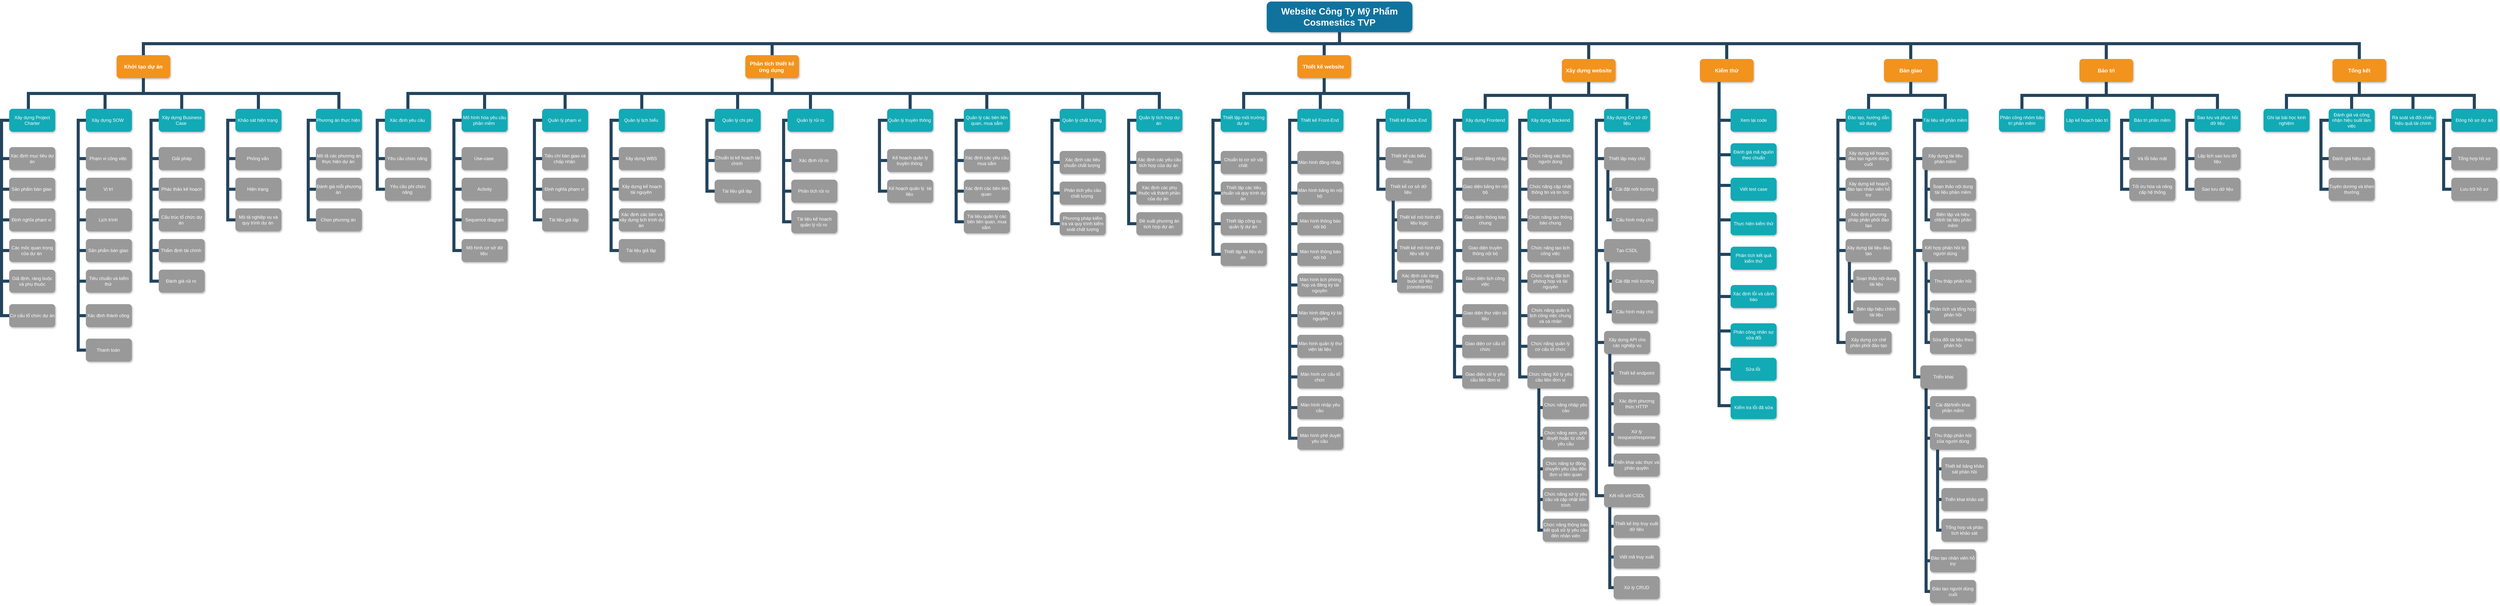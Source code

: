 <mxfile version="22.0.2" type="device">
  <diagram name="Page-1" id="64c3da0e-402f-94eb-ee01-a36477274f13">
    <mxGraphModel dx="5374" dy="953" grid="1" gridSize="10" guides="1" tooltips="1" connect="1" arrows="1" fold="1" page="1" pageScale="1" pageWidth="1169" pageHeight="826" background="none" math="0" shadow="0">
      <root>
        <mxCell id="0" />
        <mxCell id="1" parent="0" />
        <mxCell id="2" value="Website Công Ty Mỹ Phẩm Cosmestics TVP" style="whiteSpace=wrap;rounded=1;shadow=1;fillColor=#10739E;strokeColor=none;fontColor=#FFFFFF;fontStyle=1;fontSize=24" parent="1" vertex="1">
          <mxGeometry x="500" y="20" width="380" height="80" as="geometry" />
        </mxCell>
        <mxCell id="3" value="Khởi tạo dự án" style="whiteSpace=wrap;rounded=1;fillColor=#F2931E;strokeColor=none;shadow=1;fontColor=#FFFFFF;fontStyle=1;fontSize=14" parent="1" vertex="1">
          <mxGeometry x="-2500" y="160.0" width="140" height="60" as="geometry" />
        </mxCell>
        <mxCell id="4" value="Phân tích thiết kế ứng dụng " style="whiteSpace=wrap;rounded=1;fillColor=#F2931E;strokeColor=none;shadow=1;fontColor=#FFFFFF;fontStyle=1;fontSize=14" parent="1" vertex="1">
          <mxGeometry x="-860" y="160.0" width="140" height="60" as="geometry" />
        </mxCell>
        <mxCell id="5" value="Bàn giao" style="whiteSpace=wrap;rounded=1;fillColor=#F2931E;strokeColor=none;shadow=1;fontColor=#FFFFFF;fontStyle=1;fontSize=14" parent="1" vertex="1">
          <mxGeometry x="2110" y="170.0" width="140" height="60" as="geometry" />
        </mxCell>
        <mxCell id="6" value="Thiết kế website " style="whiteSpace=wrap;rounded=1;fillColor=#F2931E;strokeColor=none;shadow=1;fontColor=#FFFFFF;fontStyle=1;fontSize=14" parent="1" vertex="1">
          <mxGeometry x="580" y="160.0" width="140" height="60" as="geometry" />
        </mxCell>
        <mxCell id="7" value="Xây dựng website" style="whiteSpace=wrap;rounded=1;fillColor=#F2931E;strokeColor=none;shadow=1;fontColor=#FFFFFF;fontStyle=1;fontSize=14" parent="1" vertex="1">
          <mxGeometry x="1270" y="170.0" width="140" height="60" as="geometry" />
        </mxCell>
        <mxCell id="8" value="Kiểm thử" style="whiteSpace=wrap;rounded=1;fillColor=#F2931E;strokeColor=none;shadow=1;fontColor=#FFFFFF;fontStyle=1;fontSize=14" parent="1" vertex="1">
          <mxGeometry x="1630" y="170.0" width="140" height="60" as="geometry" />
        </mxCell>
        <mxCell id="10" value="Xây dựng Business Case " style="whiteSpace=wrap;rounded=1;fillColor=#12AAB5;strokeColor=none;shadow=1;fontColor=#FFFFFF;" parent="1" vertex="1">
          <mxGeometry x="-2390" y="300.0" width="120" height="60" as="geometry" />
        </mxCell>
        <mxCell id="12" value="Khảo sát hiện trạng " style="whiteSpace=wrap;rounded=1;fillColor=#12AAB5;strokeColor=none;shadow=1;fontColor=#FFFFFF;" parent="1" vertex="1">
          <mxGeometry x="-2190" y="300.0" width="120" height="60" as="geometry" />
        </mxCell>
        <mxCell id="23" value="Giải pháp" style="whiteSpace=wrap;rounded=1;fillColor=#999999;strokeColor=none;shadow=1;fontColor=#FFFFFF;fontStyle=0" parent="1" vertex="1">
          <mxGeometry x="-2390" y="400.0" width="120" height="60" as="geometry" />
        </mxCell>
        <mxCell id="24" value="Phác thảo kế hoạch" style="whiteSpace=wrap;rounded=1;fillColor=#999999;strokeColor=none;shadow=1;fontColor=#FFFFFF;fontStyle=0" parent="1" vertex="1">
          <mxGeometry x="-2390" y="480.0" width="120" height="60" as="geometry" />
        </mxCell>
        <mxCell id="25" value="Cấu trúc tổ chức dự án " style="whiteSpace=wrap;rounded=1;fillColor=#999999;strokeColor=none;shadow=1;fontColor=#FFFFFF;fontStyle=0" parent="1" vertex="1">
          <mxGeometry x="-2390" y="560.0" width="120" height="60" as="geometry" />
        </mxCell>
        <mxCell id="26" value="Thẩm định tài chính " style="whiteSpace=wrap;rounded=1;fillColor=#999999;strokeColor=none;shadow=1;fontColor=#FFFFFF;fontStyle=0" parent="1" vertex="1">
          <mxGeometry x="-2390" y="640.0" width="120" height="60" as="geometry" />
        </mxCell>
        <mxCell id="27" value="Đánh giá rủi ro " style="whiteSpace=wrap;rounded=1;fillColor=#999999;strokeColor=none;shadow=1;fontColor=#FFFFFF;fontStyle=0" parent="1" vertex="1">
          <mxGeometry x="-2390.0" y="720.0" width="120" height="60" as="geometry" />
        </mxCell>
        <mxCell id="38" value="Phỏng vấn " style="whiteSpace=wrap;rounded=1;fillColor=#999999;strokeColor=none;shadow=1;fontColor=#FFFFFF;fontStyle=0" parent="1" vertex="1">
          <mxGeometry x="-2190.0" y="400.0" width="120" height="60" as="geometry" />
        </mxCell>
        <mxCell id="39" value="Hiện trạng " style="whiteSpace=wrap;rounded=1;fillColor=#999999;strokeColor=none;shadow=1;fontColor=#FFFFFF;fontStyle=0" parent="1" vertex="1">
          <mxGeometry x="-2190" y="480.0" width="120" height="60" as="geometry" />
        </mxCell>
        <mxCell id="40" value="Mô tả nghiệp vụ và quy trình dự án " style="whiteSpace=wrap;rounded=1;fillColor=#999999;strokeColor=none;shadow=1;fontColor=#FFFFFF;fontStyle=0" parent="1" vertex="1">
          <mxGeometry x="-2190" y="560.0" width="120" height="60" as="geometry" />
        </mxCell>
        <mxCell id="43" value="Xác định yêu cầu " style="whiteSpace=wrap;rounded=1;fillColor=#12AAB5;strokeColor=none;shadow=1;fontColor=#FFFFFF;" parent="1" vertex="1">
          <mxGeometry x="-1800.0" y="300.0" width="120" height="60" as="geometry" />
        </mxCell>
        <mxCell id="44" value="Mô hình hóa yêu cầu phần mềm " style="whiteSpace=wrap;rounded=1;fillColor=#12AAB5;strokeColor=none;shadow=1;fontColor=#FFFFFF;" parent="1" vertex="1">
          <mxGeometry x="-1600.0" y="300.0" width="120" height="60" as="geometry" />
        </mxCell>
        <mxCell id="45" value="Yêu cầu chức năng " style="whiteSpace=wrap;rounded=1;fillColor=#999999;strokeColor=none;shadow=1;fontColor=#FFFFFF;fontStyle=0" parent="1" vertex="1">
          <mxGeometry x="-1800.0" y="400.0" width="120" height="60" as="geometry" />
        </mxCell>
        <mxCell id="46" value="Yêu cầu phi chức năng " style="whiteSpace=wrap;rounded=1;fillColor=#999999;strokeColor=none;shadow=1;fontColor=#FFFFFF;fontStyle=0" parent="1" vertex="1">
          <mxGeometry x="-1800" y="480.0" width="120" height="60" as="geometry" />
        </mxCell>
        <mxCell id="50" value="Use-case " style="whiteSpace=wrap;rounded=1;fillColor=#999999;strokeColor=none;shadow=1;fontColor=#FFFFFF;fontStyle=0" parent="1" vertex="1">
          <mxGeometry x="-1600.0" y="400.0" width="120" height="60" as="geometry" />
        </mxCell>
        <mxCell id="51" value="Activity" style="whiteSpace=wrap;rounded=1;fillColor=#999999;strokeColor=none;shadow=1;fontColor=#FFFFFF;fontStyle=0" parent="1" vertex="1">
          <mxGeometry x="-1600.0" y="480.0" width="120" height="60" as="geometry" />
        </mxCell>
        <mxCell id="52" value="Sequence diagram" style="whiteSpace=wrap;rounded=1;fillColor=#999999;strokeColor=none;shadow=1;fontColor=#FFFFFF;fontStyle=0" parent="1" vertex="1">
          <mxGeometry x="-1600.0" y="560.0" width="120" height="60" as="geometry" />
        </mxCell>
        <mxCell id="53" value="Mô hình cơ sở dữ liệu " style="whiteSpace=wrap;rounded=1;fillColor=#999999;strokeColor=none;shadow=1;fontColor=#FFFFFF;fontStyle=0" parent="1" vertex="1">
          <mxGeometry x="-1600.0" y="640.0" width="120" height="60" as="geometry" />
        </mxCell>
        <mxCell id="103" value="" style="edgeStyle=elbowEdgeStyle;elbow=vertical;rounded=0;fontColor=#000000;endArrow=none;endFill=0;strokeWidth=8;strokeColor=#23445D;" parent="1" source="3" target="10" edge="1">
          <mxGeometry width="100" height="100" relative="1" as="geometry">
            <mxPoint x="-2440" y="290" as="sourcePoint" />
            <mxPoint x="-2340" y="190" as="targetPoint" />
          </mxGeometry>
        </mxCell>
        <mxCell id="104" value="" style="edgeStyle=elbowEdgeStyle;elbow=vertical;rounded=0;fontColor=#000000;endArrow=none;endFill=0;strokeWidth=8;strokeColor=#23445D;" parent="1" source="3" target="12" edge="1">
          <mxGeometry width="100" height="100" relative="1" as="geometry">
            <mxPoint x="-2100" y="290" as="sourcePoint" />
            <mxPoint x="-2000" y="190" as="targetPoint" />
          </mxGeometry>
        </mxCell>
        <mxCell id="105" value="" style="edgeStyle=elbowEdgeStyle;elbow=horizontal;rounded=0;fontColor=#000000;endArrow=none;endFill=0;strokeWidth=8;strokeColor=#23445D;" parent="1" source="10" target="23" edge="1">
          <mxGeometry width="100" height="100" relative="1" as="geometry">
            <mxPoint x="-2450" y="480" as="sourcePoint" />
            <mxPoint x="-2350" y="380" as="targetPoint" />
            <Array as="points">
              <mxPoint x="-2410" y="380" />
            </Array>
          </mxGeometry>
        </mxCell>
        <mxCell id="106" value="" style="edgeStyle=elbowEdgeStyle;elbow=horizontal;rounded=0;fontColor=#000000;endArrow=none;endFill=0;strokeWidth=8;strokeColor=#23445D;" parent="1" source="10" target="24" edge="1">
          <mxGeometry width="100" height="100" relative="1" as="geometry">
            <mxPoint x="-2380" y="340" as="sourcePoint" />
            <mxPoint x="-2380" y="440" as="targetPoint" />
            <Array as="points">
              <mxPoint x="-2410" y="400" />
            </Array>
          </mxGeometry>
        </mxCell>
        <mxCell id="107" value="" style="edgeStyle=elbowEdgeStyle;elbow=horizontal;rounded=0;fontColor=#000000;endArrow=none;endFill=0;strokeWidth=8;strokeColor=#23445D;" parent="1" source="10" target="27" edge="1">
          <mxGeometry width="100" height="100" relative="1" as="geometry">
            <mxPoint x="-2380" y="340" as="sourcePoint" />
            <mxPoint x="-2380" y="440" as="targetPoint" />
            <Array as="points">
              <mxPoint x="-2410" y="540" />
            </Array>
          </mxGeometry>
        </mxCell>
        <mxCell id="109" value="" style="edgeStyle=elbowEdgeStyle;elbow=horizontal;rounded=0;fontColor=#000000;endArrow=none;endFill=0;strokeWidth=8;strokeColor=#23445D;" parent="1" source="10" target="26" edge="1">
          <mxGeometry width="100" height="100" relative="1" as="geometry">
            <mxPoint x="-2360" y="360" as="sourcePoint" />
            <mxPoint x="-2360" y="460" as="targetPoint" />
            <Array as="points">
              <mxPoint x="-2410" y="410" />
            </Array>
          </mxGeometry>
        </mxCell>
        <mxCell id="110" value="" style="edgeStyle=elbowEdgeStyle;elbow=horizontal;rounded=0;fontColor=#000000;endArrow=none;endFill=0;strokeWidth=8;strokeColor=#23445D;" parent="1" source="10" target="25" edge="1">
          <mxGeometry width="100" height="100" relative="1" as="geometry">
            <mxPoint x="-2350" y="370" as="sourcePoint" />
            <mxPoint x="-2350" y="470" as="targetPoint" />
            <Array as="points">
              <mxPoint x="-2410" y="430" />
            </Array>
          </mxGeometry>
        </mxCell>
        <mxCell id="111" value="" style="edgeStyle=elbowEdgeStyle;elbow=horizontal;rounded=0;fontColor=#000000;endArrow=none;endFill=0;strokeWidth=8;strokeColor=#23445D;" parent="1" target="38" edge="1">
          <mxGeometry width="100" height="100" relative="1" as="geometry">
            <mxPoint x="-2200" y="330.0" as="sourcePoint" />
            <mxPoint x="-2200" y="430.0" as="targetPoint" />
            <Array as="points">
              <mxPoint x="-2210" y="380" />
            </Array>
          </mxGeometry>
        </mxCell>
        <mxCell id="112" value="" style="edgeStyle=elbowEdgeStyle;elbow=horizontal;rounded=0;fontColor=#000000;endArrow=none;endFill=0;strokeWidth=8;strokeColor=#23445D;" parent="1" source="12" target="39" edge="1">
          <mxGeometry width="100" height="100" relative="1" as="geometry">
            <mxPoint x="-2200" y="330.0" as="sourcePoint" />
            <mxPoint x="-2200" y="510.0" as="targetPoint" />
            <Array as="points">
              <mxPoint x="-2210" y="420" />
            </Array>
          </mxGeometry>
        </mxCell>
        <mxCell id="115" value="" style="edgeStyle=elbowEdgeStyle;elbow=horizontal;rounded=0;fontColor=#000000;endArrow=none;endFill=0;strokeWidth=8;strokeColor=#23445D;" parent="1" source="12" target="40" edge="1">
          <mxGeometry width="100" height="100" relative="1" as="geometry">
            <mxPoint x="-2200" y="330.0" as="sourcePoint" />
            <mxPoint x="-2200" y="590.0" as="targetPoint" />
            <Array as="points">
              <mxPoint x="-2210" y="460" />
            </Array>
          </mxGeometry>
        </mxCell>
        <mxCell id="116" value="" style="edgeStyle=elbowEdgeStyle;elbow=vertical;rounded=0;fontColor=#000000;endArrow=none;endFill=0;strokeWidth=8;strokeColor=#23445D;" parent="1" source="4" target="43" edge="1">
          <mxGeometry width="100" height="100" relative="1" as="geometry">
            <mxPoint x="-2000" y="240.0" as="sourcePoint" />
            <mxPoint x="-2100" y="310" as="targetPoint" />
          </mxGeometry>
        </mxCell>
        <mxCell id="117" value="" style="edgeStyle=elbowEdgeStyle;elbow=vertical;rounded=0;fontColor=#000000;endArrow=none;endFill=0;strokeWidth=8;strokeColor=#23445D;" parent="1" source="4" target="44" edge="1">
          <mxGeometry width="100" height="100" relative="1" as="geometry">
            <mxPoint x="-2000" y="240.0" as="sourcePoint" />
            <mxPoint x="-1900" y="310" as="targetPoint" />
          </mxGeometry>
        </mxCell>
        <mxCell id="118" value="" style="edgeStyle=elbowEdgeStyle;elbow=horizontal;rounded=0;fontColor=#000000;endArrow=none;endFill=0;strokeWidth=8;strokeColor=#23445D;" parent="1" source="43" target="45" edge="1">
          <mxGeometry width="100" height="100" relative="1" as="geometry">
            <mxPoint x="-1820" y="330.0" as="sourcePoint" />
            <mxPoint x="-1810.0" y="430" as="targetPoint" />
            <Array as="points">
              <mxPoint x="-1820" y="380" />
            </Array>
          </mxGeometry>
        </mxCell>
        <mxCell id="119" value="" style="edgeStyle=elbowEdgeStyle;elbow=horizontal;rounded=0;fontColor=#000000;endArrow=none;endFill=0;strokeWidth=8;strokeColor=#23445D;" parent="1" source="43" target="46" edge="1">
          <mxGeometry width="100" height="100" relative="1" as="geometry">
            <mxPoint x="-1810" y="330" as="sourcePoint" />
            <mxPoint x="-1810.0" y="510" as="targetPoint" />
            <Array as="points">
              <mxPoint x="-1820" y="420" />
            </Array>
          </mxGeometry>
        </mxCell>
        <mxCell id="123" value="" style="edgeStyle=elbowEdgeStyle;elbow=horizontal;rounded=0;fontColor=#000000;endArrow=none;endFill=0;strokeWidth=8;strokeColor=#23445D;" parent="1" source="44" target="50" edge="1">
          <mxGeometry width="100" height="100" relative="1" as="geometry">
            <mxPoint x="-1630" y="330.0" as="sourcePoint" />
            <mxPoint x="-1620.0" y="430" as="targetPoint" />
            <Array as="points">
              <mxPoint x="-1620" y="380" />
            </Array>
          </mxGeometry>
        </mxCell>
        <mxCell id="124" value="" style="edgeStyle=elbowEdgeStyle;elbow=horizontal;rounded=0;fontColor=#000000;endArrow=none;endFill=0;strokeWidth=8;strokeColor=#23445D;" parent="1" source="44" target="51" edge="1">
          <mxGeometry width="100" height="100" relative="1" as="geometry">
            <mxPoint x="-1620" y="330" as="sourcePoint" />
            <mxPoint x="-1620.0" y="510" as="targetPoint" />
            <Array as="points">
              <mxPoint x="-1620" y="420" />
            </Array>
          </mxGeometry>
        </mxCell>
        <mxCell id="126" value="" style="edgeStyle=elbowEdgeStyle;elbow=horizontal;rounded=0;fontColor=#000000;endArrow=none;endFill=0;strokeWidth=8;strokeColor=#23445D;" parent="1" source="44" target="53" edge="1">
          <mxGeometry width="100" height="100" relative="1" as="geometry">
            <mxPoint x="-1620" y="330" as="sourcePoint" />
            <mxPoint x="-1620" y="670" as="targetPoint" />
            <Array as="points">
              <mxPoint x="-1620" y="500" />
            </Array>
          </mxGeometry>
        </mxCell>
        <mxCell id="127" value="" style="edgeStyle=elbowEdgeStyle;elbow=horizontal;rounded=0;fontColor=#000000;endArrow=none;endFill=0;strokeWidth=8;strokeColor=#23445D;" parent="1" source="44" target="52" edge="1">
          <mxGeometry width="100" height="100" relative="1" as="geometry">
            <mxPoint x="-1620" y="330" as="sourcePoint" />
            <mxPoint x="-1620.0" y="590" as="targetPoint" />
            <Array as="points">
              <mxPoint x="-1620" y="470" />
            </Array>
          </mxGeometry>
        </mxCell>
        <mxCell id="133" value="Thiết kế Back-End " style="whiteSpace=wrap;rounded=1;fillColor=#12AAB5;strokeColor=none;shadow=1;fontColor=#FFFFFF;" parent="1" vertex="1">
          <mxGeometry x="810.0" y="300.0" width="120" height="60" as="geometry" />
        </mxCell>
        <mxCell id="134" value="Xây dựng Frontend" style="whiteSpace=wrap;rounded=1;fillColor=#12AAB5;strokeColor=none;shadow=1;fontColor=#FFFFFF;" parent="1" vertex="1">
          <mxGeometry x="1010.0" y="300.0" width="120" height="60" as="geometry" />
        </mxCell>
        <mxCell id="135" value="Thiết kế các biểu mẫu " style="whiteSpace=wrap;rounded=1;fillColor=#999999;strokeColor=none;shadow=1;fontColor=#FFFFFF;fontStyle=0" parent="1" vertex="1">
          <mxGeometry x="810.0" y="400.0" width="120" height="60" as="geometry" />
        </mxCell>
        <mxCell id="136" value="Thiết kế cơ sở dữ liệu " style="whiteSpace=wrap;rounded=1;fillColor=#999999;strokeColor=none;shadow=1;fontColor=#FFFFFF;fontStyle=0" parent="1" vertex="1">
          <mxGeometry x="810.0" y="480.0" width="120" height="60" as="geometry" />
        </mxCell>
        <mxCell id="137" value="Thiết kế mô hình dữ liệu logic " style="whiteSpace=wrap;rounded=1;fillColor=#999999;strokeColor=none;shadow=1;fontColor=#FFFFFF;fontStyle=0" parent="1" vertex="1">
          <mxGeometry x="840.0" y="560.0" width="120" height="60" as="geometry" />
        </mxCell>
        <mxCell id="138" value="Thiết kế mô hình dữ liệu vật lý " style="whiteSpace=wrap;rounded=1;fillColor=#999999;strokeColor=none;shadow=1;fontColor=#FFFFFF;fontStyle=0" parent="1" vertex="1">
          <mxGeometry x="840" y="640.0" width="120" height="60" as="geometry" />
        </mxCell>
        <mxCell id="139" value="Xác định các ràng buộc dữ liệu (constraints) " style="whiteSpace=wrap;rounded=1;fillColor=#999999;strokeColor=none;shadow=1;fontColor=#FFFFFF;fontStyle=0" parent="1" vertex="1">
          <mxGeometry x="840.0" y="720.0" width="120" height="60" as="geometry" />
        </mxCell>
        <mxCell id="140" value="Giao diện đăng nhập" style="whiteSpace=wrap;rounded=1;fillColor=#999999;strokeColor=none;shadow=1;fontColor=#FFFFFF;fontStyle=0" parent="1" vertex="1">
          <mxGeometry x="1010.0" y="400.0" width="120" height="60" as="geometry" />
        </mxCell>
        <mxCell id="141" value="Giao diện bảng tin nội bộ" style="whiteSpace=wrap;rounded=1;fillColor=#999999;strokeColor=none;shadow=1;fontColor=#FFFFFF;fontStyle=0" parent="1" vertex="1">
          <mxGeometry x="1010.0" y="480.0" width="120" height="60" as="geometry" />
        </mxCell>
        <mxCell id="142" value="Giao diện thông báo chung" style="whiteSpace=wrap;rounded=1;fillColor=#999999;strokeColor=none;shadow=1;fontColor=#FFFFFF;fontStyle=0" parent="1" vertex="1">
          <mxGeometry x="1010.0" y="560.0" width="120" height="60" as="geometry" />
        </mxCell>
        <mxCell id="143" value="Giao diện truyền thông nội bộ" style="whiteSpace=wrap;rounded=1;fillColor=#999999;strokeColor=none;shadow=1;fontColor=#FFFFFF;fontStyle=0" parent="1" vertex="1">
          <mxGeometry x="1010.0" y="640.0" width="120" height="60" as="geometry" />
        </mxCell>
        <mxCell id="144" value="Giao diện lịch công việc" style="whiteSpace=wrap;rounded=1;fillColor=#999999;strokeColor=none;shadow=1;fontColor=#FFFFFF;fontStyle=0" parent="1" vertex="1">
          <mxGeometry x="1010.0" y="720.0" width="120" height="60" as="geometry" />
        </mxCell>
        <mxCell id="145" value="" style="edgeStyle=elbowEdgeStyle;elbow=horizontal;rounded=0;fontColor=#000000;endArrow=none;endFill=0;strokeWidth=8;strokeColor=#23445D;" parent="1" source="133" target="135" edge="1">
          <mxGeometry width="100" height="100" relative="1" as="geometry">
            <mxPoint x="790" y="330.0" as="sourcePoint" />
            <mxPoint x="800.0" y="430" as="targetPoint" />
            <Array as="points">
              <mxPoint x="790" y="380" />
            </Array>
          </mxGeometry>
        </mxCell>
        <mxCell id="146" value="" style="edgeStyle=elbowEdgeStyle;elbow=horizontal;rounded=0;fontColor=#000000;endArrow=none;endFill=0;strokeWidth=8;strokeColor=#23445D;" parent="1" source="133" target="136" edge="1">
          <mxGeometry width="100" height="100" relative="1" as="geometry">
            <mxPoint x="800" y="330" as="sourcePoint" />
            <mxPoint x="800.0" y="510" as="targetPoint" />
            <Array as="points">
              <mxPoint x="790" y="420" />
            </Array>
          </mxGeometry>
        </mxCell>
        <mxCell id="149" value="" style="edgeStyle=elbowEdgeStyle;elbow=horizontal;rounded=0;fontColor=#000000;endArrow=none;endFill=0;strokeWidth=8;strokeColor=#23445D;" parent="1" target="137" edge="1">
          <mxGeometry width="100" height="100" relative="1" as="geometry">
            <mxPoint x="830" y="540" as="sourcePoint" />
            <mxPoint x="800.0" y="590" as="targetPoint" />
            <Array as="points">
              <mxPoint x="830" y="550" />
            </Array>
          </mxGeometry>
        </mxCell>
        <mxCell id="150" value="" style="edgeStyle=elbowEdgeStyle;elbow=horizontal;rounded=0;fontColor=#000000;endArrow=none;endFill=0;strokeWidth=8;strokeColor=#23445D;" parent="1" source="134" target="140" edge="1">
          <mxGeometry width="100" height="100" relative="1" as="geometry">
            <mxPoint x="980" y="330.0" as="sourcePoint" />
            <mxPoint x="990.0" y="430" as="targetPoint" />
            <Array as="points">
              <mxPoint x="990" y="380" />
            </Array>
          </mxGeometry>
        </mxCell>
        <mxCell id="151" value="" style="edgeStyle=elbowEdgeStyle;elbow=horizontal;rounded=0;fontColor=#000000;endArrow=none;endFill=0;strokeWidth=8;strokeColor=#23445D;" parent="1" source="134" target="141" edge="1">
          <mxGeometry width="100" height="100" relative="1" as="geometry">
            <mxPoint x="990" y="330" as="sourcePoint" />
            <mxPoint x="990.0" y="510" as="targetPoint" />
            <Array as="points">
              <mxPoint x="990" y="420" />
            </Array>
          </mxGeometry>
        </mxCell>
        <mxCell id="152" value="" style="edgeStyle=elbowEdgeStyle;elbow=horizontal;rounded=0;fontColor=#000000;endArrow=none;endFill=0;strokeWidth=8;strokeColor=#23445D;" parent="1" source="134" target="144" edge="1">
          <mxGeometry width="100" height="100" relative="1" as="geometry">
            <mxPoint x="990" y="330" as="sourcePoint" />
            <mxPoint x="990" y="750" as="targetPoint" />
            <Array as="points">
              <mxPoint x="990" y="540" />
            </Array>
          </mxGeometry>
        </mxCell>
        <mxCell id="153" value="" style="edgeStyle=elbowEdgeStyle;elbow=horizontal;rounded=0;fontColor=#000000;endArrow=none;endFill=0;strokeWidth=8;strokeColor=#23445D;" parent="1" source="134" target="143" edge="1">
          <mxGeometry width="100" height="100" relative="1" as="geometry">
            <mxPoint x="990" y="330" as="sourcePoint" />
            <mxPoint x="990" y="670" as="targetPoint" />
            <Array as="points">
              <mxPoint x="990" y="500" />
            </Array>
          </mxGeometry>
        </mxCell>
        <mxCell id="154" value="" style="edgeStyle=elbowEdgeStyle;elbow=horizontal;rounded=0;fontColor=#000000;endArrow=none;endFill=0;strokeWidth=8;strokeColor=#23445D;" parent="1" source="134" target="142" edge="1">
          <mxGeometry width="100" height="100" relative="1" as="geometry">
            <mxPoint x="990" y="330" as="sourcePoint" />
            <mxPoint x="990.0" y="590" as="targetPoint" />
            <Array as="points">
              <mxPoint x="990" y="470" />
            </Array>
          </mxGeometry>
        </mxCell>
        <mxCell id="155" value="Xây dựng Backend" style="whiteSpace=wrap;rounded=1;fillColor=#12AAB5;strokeColor=none;shadow=1;fontColor=#FFFFFF;" parent="1" vertex="1">
          <mxGeometry x="1180.0" y="300.0" width="120" height="60" as="geometry" />
        </mxCell>
        <mxCell id="156" value="Xây dựng Cơ sở dữ liệu" style="whiteSpace=wrap;rounded=1;fillColor=#12AAB5;strokeColor=none;shadow=1;fontColor=#FFFFFF;" parent="1" vertex="1">
          <mxGeometry x="1380.0" y="300.0" width="120" height="60" as="geometry" />
        </mxCell>
        <mxCell id="157" value="Chức năng xác thực người dùng" style="whiteSpace=wrap;rounded=1;fillColor=#999999;strokeColor=none;shadow=1;fontColor=#FFFFFF;fontStyle=0" parent="1" vertex="1">
          <mxGeometry x="1180.0" y="400.0" width="120" height="60" as="geometry" />
        </mxCell>
        <mxCell id="158" value="Chức năng cập nhật thông tin và tin tức" style="whiteSpace=wrap;rounded=1;fillColor=#999999;strokeColor=none;shadow=1;fontColor=#FFFFFF;fontStyle=0" parent="1" vertex="1">
          <mxGeometry x="1180" y="480.0" width="120" height="60" as="geometry" />
        </mxCell>
        <mxCell id="159" value="Chức năng tạo thông báo chung" style="whiteSpace=wrap;rounded=1;fillColor=#999999;strokeColor=none;shadow=1;fontColor=#FFFFFF;fontStyle=0" parent="1" vertex="1">
          <mxGeometry x="1180.0" y="560.0" width="120" height="60" as="geometry" />
        </mxCell>
        <mxCell id="160" value="Chức năng tạo lịch công việc" style="whiteSpace=wrap;rounded=1;fillColor=#999999;strokeColor=none;shadow=1;fontColor=#FFFFFF;fontStyle=0" parent="1" vertex="1">
          <mxGeometry x="1180" y="640.0" width="120" height="60" as="geometry" />
        </mxCell>
        <mxCell id="161" value="Chức năng đặt lịch phòng họp và tài nguyên" style="whiteSpace=wrap;rounded=1;fillColor=#999999;strokeColor=none;shadow=1;fontColor=#FFFFFF;fontStyle=0" parent="1" vertex="1">
          <mxGeometry x="1180" y="720.0" width="120" height="60" as="geometry" />
        </mxCell>
        <mxCell id="162" value="Thiết lập máy chủ" style="whiteSpace=wrap;rounded=1;fillColor=#999999;strokeColor=none;shadow=1;fontColor=#FFFFFF;fontStyle=0" parent="1" vertex="1">
          <mxGeometry x="1380.0" y="400.0" width="120" height="60" as="geometry" />
        </mxCell>
        <mxCell id="163" value="Tạo CSDL" style="whiteSpace=wrap;rounded=1;fillColor=#999999;strokeColor=none;shadow=1;fontColor=#FFFFFF;fontStyle=0" parent="1" vertex="1">
          <mxGeometry x="1380.0" y="640.0" width="120" height="60" as="geometry" />
        </mxCell>
        <mxCell id="164" value="Xây dựng API cho các nghiệp vụ" style="whiteSpace=wrap;rounded=1;fillColor=#999999;strokeColor=none;shadow=1;fontColor=#FFFFFF;fontStyle=0" parent="1" vertex="1">
          <mxGeometry x="1380.0" y="880.0" width="120" height="60" as="geometry" />
        </mxCell>
        <mxCell id="165" value="Kết nối với CSDL" style="whiteSpace=wrap;rounded=1;fillColor=#999999;strokeColor=none;shadow=1;fontColor=#FFFFFF;fontStyle=0" parent="1" vertex="1">
          <mxGeometry x="1380.0" y="1280.0" width="120" height="60" as="geometry" />
        </mxCell>
        <mxCell id="167" value="" style="edgeStyle=elbowEdgeStyle;elbow=horizontal;rounded=0;fontColor=#000000;endArrow=none;endFill=0;strokeWidth=8;strokeColor=#23445D;" parent="1" source="155" target="157" edge="1">
          <mxGeometry width="100" height="100" relative="1" as="geometry">
            <mxPoint x="1160" y="330.0" as="sourcePoint" />
            <mxPoint x="1170.0" y="430.0" as="targetPoint" />
            <Array as="points">
              <mxPoint x="1160" y="380.0" />
            </Array>
          </mxGeometry>
        </mxCell>
        <mxCell id="168" value="" style="edgeStyle=elbowEdgeStyle;elbow=horizontal;rounded=0;fontColor=#000000;endArrow=none;endFill=0;strokeWidth=8;strokeColor=#23445D;" parent="1" source="155" target="158" edge="1">
          <mxGeometry width="100" height="100" relative="1" as="geometry">
            <mxPoint x="1170" y="330.0" as="sourcePoint" />
            <mxPoint x="1170.0" y="510.0" as="targetPoint" />
            <Array as="points">
              <mxPoint x="1160" y="420.0" />
            </Array>
          </mxGeometry>
        </mxCell>
        <mxCell id="169" value="" style="edgeStyle=elbowEdgeStyle;elbow=horizontal;rounded=0;fontColor=#000000;endArrow=none;endFill=0;strokeWidth=8;strokeColor=#23445D;" parent="1" source="155" target="161" edge="1">
          <mxGeometry width="100" height="100" relative="1" as="geometry">
            <mxPoint x="1170" y="330.0" as="sourcePoint" />
            <mxPoint x="1170" y="750.0" as="targetPoint" />
            <Array as="points">
              <mxPoint x="1160" y="550.0" />
            </Array>
          </mxGeometry>
        </mxCell>
        <mxCell id="170" value="" style="edgeStyle=elbowEdgeStyle;elbow=horizontal;rounded=0;fontColor=#000000;endArrow=none;endFill=0;strokeWidth=8;strokeColor=#23445D;" parent="1" source="155" target="160" edge="1">
          <mxGeometry width="100" height="100" relative="1" as="geometry">
            <mxPoint x="1170" y="330.0" as="sourcePoint" />
            <mxPoint x="1170" y="670.0" as="targetPoint" />
            <Array as="points">
              <mxPoint x="1160" y="500.0" />
            </Array>
          </mxGeometry>
        </mxCell>
        <mxCell id="171" value="" style="edgeStyle=elbowEdgeStyle;elbow=horizontal;rounded=0;fontColor=#000000;endArrow=none;endFill=0;strokeWidth=8;strokeColor=#23445D;" parent="1" source="155" target="159" edge="1">
          <mxGeometry width="100" height="100" relative="1" as="geometry">
            <mxPoint x="1170" y="330.0" as="sourcePoint" />
            <mxPoint x="1170.0" y="590.0" as="targetPoint" />
            <Array as="points">
              <mxPoint x="1160" y="470.0" />
            </Array>
          </mxGeometry>
        </mxCell>
        <mxCell id="172" value="" style="edgeStyle=elbowEdgeStyle;elbow=horizontal;rounded=0;fontColor=#000000;endArrow=none;endFill=0;strokeWidth=8;strokeColor=#23445D;" parent="1" source="156" target="162" edge="1">
          <mxGeometry width="100" height="100" relative="1" as="geometry">
            <mxPoint x="1350" y="330.0" as="sourcePoint" />
            <mxPoint x="1360.0" y="430.0" as="targetPoint" />
            <Array as="points">
              <mxPoint x="1360" y="380.0" />
            </Array>
          </mxGeometry>
        </mxCell>
        <mxCell id="173" value="" style="edgeStyle=elbowEdgeStyle;elbow=horizontal;rounded=0;fontColor=#000000;endArrow=none;endFill=0;strokeWidth=8;strokeColor=#23445D;" parent="1" source="156" target="163" edge="1">
          <mxGeometry width="100" height="100" relative="1" as="geometry">
            <mxPoint x="1360" y="330.0" as="sourcePoint" />
            <mxPoint x="1360.0" y="510.0" as="targetPoint" />
            <Array as="points">
              <mxPoint x="1360" y="420.0" />
            </Array>
          </mxGeometry>
        </mxCell>
        <mxCell id="175" value="" style="edgeStyle=elbowEdgeStyle;elbow=horizontal;rounded=0;fontColor=#000000;endArrow=none;endFill=0;strokeWidth=8;strokeColor=#23445D;" parent="1" source="156" target="165" edge="1">
          <mxGeometry width="100" height="100" relative="1" as="geometry">
            <mxPoint x="1360" y="330.0" as="sourcePoint" />
            <mxPoint x="1360" y="670.0" as="targetPoint" />
            <Array as="points">
              <mxPoint x="1360" y="500.0" />
            </Array>
          </mxGeometry>
        </mxCell>
        <mxCell id="176" value="" style="edgeStyle=elbowEdgeStyle;elbow=horizontal;rounded=0;fontColor=#000000;endArrow=none;endFill=0;strokeWidth=8;strokeColor=#23445D;" parent="1" source="156" target="164" edge="1">
          <mxGeometry width="100" height="100" relative="1" as="geometry">
            <mxPoint x="1360" y="330.0" as="sourcePoint" />
            <mxPoint x="1360.0" y="590.0" as="targetPoint" />
            <Array as="points">
              <mxPoint x="1360" y="470.0" />
            </Array>
          </mxGeometry>
        </mxCell>
        <mxCell id="177" value="Xem lại code" style="whiteSpace=wrap;rounded=1;fillColor=#12AAB5;strokeColor=none;shadow=1;fontColor=#FFFFFF;" parent="1" vertex="1">
          <mxGeometry x="1710" y="300.0" width="120" height="60" as="geometry" />
        </mxCell>
        <mxCell id="178" value="Đánh giá mã nguồn theo chuẩn" style="whiteSpace=wrap;rounded=1;fillColor=#12AAB5;strokeColor=none;shadow=1;fontColor=#FFFFFF;" parent="1" vertex="1">
          <mxGeometry x="1710.0" y="390.0" width="120" height="60" as="geometry" />
        </mxCell>
        <mxCell id="199" value="Viết test case" style="whiteSpace=wrap;rounded=1;fillColor=#12AAB5;strokeColor=none;shadow=1;fontColor=#FFFFFF;" parent="1" vertex="1">
          <mxGeometry x="1710.0" y="480.0" width="120" height="60" as="geometry" />
        </mxCell>
        <mxCell id="200" value="Thực hiện kiểm thử" style="whiteSpace=wrap;rounded=1;fillColor=#12AAB5;strokeColor=none;shadow=1;fontColor=#FFFFFF;" parent="1" vertex="1">
          <mxGeometry x="1710" y="570.0" width="120" height="60" as="geometry" />
        </mxCell>
        <mxCell id="221" value="" style="edgeStyle=elbowEdgeStyle;elbow=vertical;rounded=0;fontColor=#000000;endArrow=none;endFill=0;strokeWidth=8;strokeColor=#23445D;" parent="1" source="6" target="133" edge="1">
          <mxGeometry width="100" height="100" relative="1" as="geometry">
            <mxPoint x="780" y="270" as="sourcePoint" />
            <mxPoint x="880" y="170" as="targetPoint" />
          </mxGeometry>
        </mxCell>
        <mxCell id="222" value="" style="edgeStyle=elbowEdgeStyle;elbow=vertical;rounded=0;fontColor=#000000;endArrow=none;endFill=0;strokeWidth=8;strokeColor=#23445D;exitX=0.5;exitY=1;exitDx=0;exitDy=0;" parent="1" source="7" target="134" edge="1">
          <mxGeometry width="100" height="100" relative="1" as="geometry">
            <mxPoint x="1030" y="280" as="sourcePoint" />
            <mxPoint x="1130" y="180" as="targetPoint" />
          </mxGeometry>
        </mxCell>
        <mxCell id="223" value="" style="edgeStyle=elbowEdgeStyle;elbow=vertical;rounded=0;fontColor=#000000;endArrow=none;endFill=0;strokeWidth=8;strokeColor=#23445D;" parent="1" source="7" target="155" edge="1">
          <mxGeometry width="100" height="100" relative="1" as="geometry">
            <mxPoint x="1340" y="300" as="sourcePoint" />
            <mxPoint x="1240" y="190" as="targetPoint" />
          </mxGeometry>
        </mxCell>
        <mxCell id="224" value="" style="edgeStyle=elbowEdgeStyle;elbow=vertical;rounded=0;fontColor=#000000;endArrow=none;endFill=0;strokeWidth=8;strokeColor=#23445D;" parent="1" source="7" target="156" edge="1">
          <mxGeometry width="100" height="100" relative="1" as="geometry">
            <mxPoint x="1430" y="290" as="sourcePoint" />
            <mxPoint x="1530" y="190" as="targetPoint" />
          </mxGeometry>
        </mxCell>
        <mxCell id="225" value="" style="edgeStyle=elbowEdgeStyle;elbow=vertical;rounded=0;fontColor=#000000;endArrow=none;endFill=0;strokeWidth=8;strokeColor=#23445D;" parent="1" source="8" target="177" edge="1">
          <mxGeometry width="100" height="100" relative="1" as="geometry">
            <mxPoint x="1680" y="230.0" as="sourcePoint" />
            <mxPoint x="1710" y="190" as="targetPoint" />
            <Array as="points">
              <mxPoint x="1680" y="330" />
            </Array>
          </mxGeometry>
        </mxCell>
        <mxCell id="229" value="" style="edgeStyle=elbowEdgeStyle;elbow=vertical;rounded=0;fontColor=#000000;endArrow=none;endFill=0;strokeWidth=8;strokeColor=#23445D;" parent="1" source="2" target="3" edge="1">
          <mxGeometry width="100" height="100" relative="1" as="geometry">
            <mxPoint x="540" y="140" as="sourcePoint" />
            <mxPoint x="640" y="40" as="targetPoint" />
          </mxGeometry>
        </mxCell>
        <mxCell id="230" value="" style="edgeStyle=elbowEdgeStyle;elbow=vertical;rounded=0;fontColor=#000000;endArrow=none;endFill=0;strokeWidth=8;strokeColor=#23445D;" parent="1" source="2" target="4" edge="1">
          <mxGeometry width="100" height="100" relative="1" as="geometry">
            <mxPoint x="550" y="150" as="sourcePoint" />
            <mxPoint x="650" y="50" as="targetPoint" />
          </mxGeometry>
        </mxCell>
        <mxCell id="231" value="" style="edgeStyle=elbowEdgeStyle;elbow=vertical;rounded=0;fontColor=#000000;endArrow=none;endFill=0;strokeWidth=8;strokeColor=#23445D;" parent="1" source="2" target="6" edge="1">
          <mxGeometry width="100" height="100" relative="1" as="geometry">
            <mxPoint x="560" y="160" as="sourcePoint" />
            <mxPoint x="660" y="60" as="targetPoint" />
          </mxGeometry>
        </mxCell>
        <mxCell id="232" value="" style="edgeStyle=elbowEdgeStyle;elbow=vertical;rounded=0;fontColor=#000000;endArrow=none;endFill=0;strokeWidth=8;strokeColor=#23445D;" parent="1" source="2" target="7" edge="1">
          <mxGeometry width="100" height="100" relative="1" as="geometry">
            <mxPoint x="570" y="170" as="sourcePoint" />
            <mxPoint x="670" y="70" as="targetPoint" />
            <Array as="points">
              <mxPoint x="1020" y="130" />
            </Array>
          </mxGeometry>
        </mxCell>
        <mxCell id="233" value="" style="edgeStyle=elbowEdgeStyle;elbow=vertical;rounded=0;fontColor=#000000;endArrow=none;endFill=0;strokeWidth=8;strokeColor=#23445D;" parent="1" source="2" target="8" edge="1">
          <mxGeometry width="100" height="100" relative="1" as="geometry">
            <mxPoint x="580" y="180" as="sourcePoint" />
            <mxPoint x="680" y="80" as="targetPoint" />
            <Array as="points">
              <mxPoint x="1200" y="130" />
            </Array>
          </mxGeometry>
        </mxCell>
        <mxCell id="234" value="" style="elbow=vertical;rounded=0;fontColor=#000000;endArrow=none;endFill=0;strokeWidth=8;strokeColor=#23445D;edgeStyle=orthogonalEdgeStyle;" parent="1" source="2" target="5" edge="1">
          <mxGeometry width="100" height="100" relative="1" as="geometry">
            <mxPoint x="1790" y="140" as="sourcePoint" />
            <mxPoint x="770" y="90" as="targetPoint" />
            <Array as="points">
              <mxPoint x="690" y="130" />
              <mxPoint x="2180" y="130" />
            </Array>
          </mxGeometry>
        </mxCell>
        <mxCell id="uvsx1aoXTzuLejHF6nzz-234" value="Tổng kết" style="whiteSpace=wrap;rounded=1;fillColor=#F2931E;strokeColor=none;shadow=1;fontColor=#FFFFFF;fontStyle=1;fontSize=14" parent="1" vertex="1">
          <mxGeometry x="3280" y="170.0" width="140" height="60" as="geometry" />
        </mxCell>
        <mxCell id="uvsx1aoXTzuLejHF6nzz-235" value="Bảo trì" style="whiteSpace=wrap;rounded=1;fillColor=#F2931E;strokeColor=none;shadow=1;fontColor=#FFFFFF;fontStyle=1;fontSize=14" parent="1" vertex="1">
          <mxGeometry x="2620" y="170.0" width="140" height="60" as="geometry" />
        </mxCell>
        <mxCell id="uvsx1aoXTzuLejHF6nzz-236" value="Phân tích kết quả kiểm thử" style="whiteSpace=wrap;rounded=1;fillColor=#12AAB5;strokeColor=none;shadow=1;fontColor=#FFFFFF;" parent="1" vertex="1">
          <mxGeometry x="1710" y="660.0" width="120" height="60" as="geometry" />
        </mxCell>
        <mxCell id="uvsx1aoXTzuLejHF6nzz-237" value="Xác định lỗi và cảnh báo" style="whiteSpace=wrap;rounded=1;fillColor=#12AAB5;strokeColor=none;shadow=1;fontColor=#FFFFFF;" parent="1" vertex="1">
          <mxGeometry x="1710" y="760.0" width="120" height="60" as="geometry" />
        </mxCell>
        <mxCell id="uvsx1aoXTzuLejHF6nzz-258" value="Phân công nhân sự sửa đổi" style="whiteSpace=wrap;rounded=1;fillColor=#12AAB5;strokeColor=none;shadow=1;fontColor=#FFFFFF;" parent="1" vertex="1">
          <mxGeometry x="1710" y="860.0" width="120" height="60" as="geometry" />
        </mxCell>
        <mxCell id="uvsx1aoXTzuLejHF6nzz-259" value="Sửa lỗi " style="whiteSpace=wrap;rounded=1;fillColor=#12AAB5;strokeColor=none;shadow=1;fontColor=#FFFFFF;" parent="1" vertex="1">
          <mxGeometry x="1710" y="950.0" width="120" height="60" as="geometry" />
        </mxCell>
        <mxCell id="uvsx1aoXTzuLejHF6nzz-285" value="" style="elbow=vertical;rounded=0;fontColor=#000000;endArrow=none;endFill=0;strokeWidth=8;strokeColor=#23445D;edgeStyle=orthogonalEdgeStyle;" parent="1" source="2" target="uvsx1aoXTzuLejHF6nzz-235" edge="1">
          <mxGeometry width="100" height="100" relative="1" as="geometry">
            <mxPoint x="1560" y="120" as="sourcePoint" />
            <mxPoint x="2760" y="170" as="targetPoint" />
            <Array as="points">
              <mxPoint x="690" y="130" />
              <mxPoint x="2690" y="130" />
            </Array>
          </mxGeometry>
        </mxCell>
        <mxCell id="uvsx1aoXTzuLejHF6nzz-286" value="" style="elbow=vertical;rounded=0;fontColor=#000000;endArrow=none;endFill=0;strokeWidth=8;strokeColor=#23445D;edgeStyle=orthogonalEdgeStyle;" parent="1" source="2" target="uvsx1aoXTzuLejHF6nzz-234" edge="1">
          <mxGeometry width="100" height="100" relative="1" as="geometry">
            <mxPoint x="2700" y="140" as="sourcePoint" />
            <mxPoint x="3120" y="140" as="targetPoint" />
            <Array as="points">
              <mxPoint x="690" y="130" />
              <mxPoint x="3350" y="130" />
            </Array>
          </mxGeometry>
        </mxCell>
        <mxCell id="uvsx1aoXTzuLejHF6nzz-287" value="Xây dựng Project Charter" style="whiteSpace=wrap;rounded=1;fillColor=#12AAB5;strokeColor=none;shadow=1;fontColor=#FFFFFF;" parent="1" vertex="1">
          <mxGeometry x="-2780" y="300.0" width="120" height="60" as="geometry" />
        </mxCell>
        <mxCell id="uvsx1aoXTzuLejHF6nzz-288" value="Xây dựng SOW  " style="whiteSpace=wrap;rounded=1;fillColor=#12AAB5;strokeColor=none;shadow=1;fontColor=#FFFFFF;" parent="1" vertex="1">
          <mxGeometry x="-2580" y="300.0" width="120" height="60" as="geometry" />
        </mxCell>
        <mxCell id="uvsx1aoXTzuLejHF6nzz-289" value="Xác định mục tiêu dự án" style="whiteSpace=wrap;rounded=1;fillColor=#999999;strokeColor=none;shadow=1;fontColor=#FFFFFF;fontStyle=0" parent="1" vertex="1">
          <mxGeometry x="-2780" y="400.0" width="120" height="60" as="geometry" />
        </mxCell>
        <mxCell id="uvsx1aoXTzuLejHF6nzz-290" value="Sản phẩm bàn giao " style="whiteSpace=wrap;rounded=1;fillColor=#999999;strokeColor=none;shadow=1;fontColor=#FFFFFF;fontStyle=0" parent="1" vertex="1">
          <mxGeometry x="-2780" y="480.0" width="120" height="60" as="geometry" />
        </mxCell>
        <mxCell id="uvsx1aoXTzuLejHF6nzz-291" value="Định nghĩa phạm vi " style="whiteSpace=wrap;rounded=1;fillColor=#999999;strokeColor=none;shadow=1;fontColor=#FFFFFF;fontStyle=0" parent="1" vertex="1">
          <mxGeometry x="-2780" y="560.0" width="120" height="60" as="geometry" />
        </mxCell>
        <mxCell id="uvsx1aoXTzuLejHF6nzz-292" value="Các mốc quan trọng của dự án " style="whiteSpace=wrap;rounded=1;fillColor=#999999;strokeColor=none;shadow=1;fontColor=#FFFFFF;fontStyle=0" parent="1" vertex="1">
          <mxGeometry x="-2780" y="640.0" width="120" height="60" as="geometry" />
        </mxCell>
        <mxCell id="uvsx1aoXTzuLejHF6nzz-293" value="Giả định, ràng buộc và phụ thuộc" style="whiteSpace=wrap;rounded=1;fillColor=#999999;strokeColor=none;shadow=1;fontColor=#FFFFFF;fontStyle=0" parent="1" vertex="1">
          <mxGeometry x="-2780.0" y="720.0" width="120" height="60" as="geometry" />
        </mxCell>
        <mxCell id="uvsx1aoXTzuLejHF6nzz-294" value="Phạm vi công việc " style="whiteSpace=wrap;rounded=1;fillColor=#999999;strokeColor=none;shadow=1;fontColor=#FFFFFF;fontStyle=0" parent="1" vertex="1">
          <mxGeometry x="-2580.0" y="400.0" width="120" height="60" as="geometry" />
        </mxCell>
        <mxCell id="uvsx1aoXTzuLejHF6nzz-295" value="Vị trí " style="whiteSpace=wrap;rounded=1;fillColor=#999999;strokeColor=none;shadow=1;fontColor=#FFFFFF;fontStyle=0" parent="1" vertex="1">
          <mxGeometry x="-2580" y="480.0" width="120" height="60" as="geometry" />
        </mxCell>
        <mxCell id="uvsx1aoXTzuLejHF6nzz-296" value="Lịch trình " style="whiteSpace=wrap;rounded=1;fillColor=#999999;strokeColor=none;shadow=1;fontColor=#FFFFFF;fontStyle=0" parent="1" vertex="1">
          <mxGeometry x="-2580" y="560.0" width="120" height="60" as="geometry" />
        </mxCell>
        <mxCell id="uvsx1aoXTzuLejHF6nzz-297" value="Sản phẩm bàn giao " style="whiteSpace=wrap;rounded=1;fillColor=#999999;strokeColor=none;shadow=1;fontColor=#FFFFFF;fontStyle=0" parent="1" vertex="1">
          <mxGeometry x="-2580" y="640.0" width="120" height="60" as="geometry" />
        </mxCell>
        <mxCell id="uvsx1aoXTzuLejHF6nzz-298" value="Tiêu chuẩn và kiểm thử " style="whiteSpace=wrap;rounded=1;fillColor=#999999;strokeColor=none;shadow=1;fontColor=#FFFFFF;fontStyle=0" parent="1" vertex="1">
          <mxGeometry x="-2580" y="720.0" width="120" height="60" as="geometry" />
        </mxCell>
        <mxCell id="uvsx1aoXTzuLejHF6nzz-299" value="" style="edgeStyle=elbowEdgeStyle;elbow=horizontal;rounded=0;fontColor=#000000;endArrow=none;endFill=0;strokeWidth=8;strokeColor=#23445D;" parent="1" source="uvsx1aoXTzuLejHF6nzz-287" target="uvsx1aoXTzuLejHF6nzz-289" edge="1">
          <mxGeometry width="100" height="100" relative="1" as="geometry">
            <mxPoint x="-2840" y="480" as="sourcePoint" />
            <mxPoint x="-2740" y="380" as="targetPoint" />
            <Array as="points">
              <mxPoint x="-2800" y="380" />
            </Array>
          </mxGeometry>
        </mxCell>
        <mxCell id="uvsx1aoXTzuLejHF6nzz-300" value="" style="edgeStyle=elbowEdgeStyle;elbow=horizontal;rounded=0;fontColor=#000000;endArrow=none;endFill=0;strokeWidth=8;strokeColor=#23445D;" parent="1" source="uvsx1aoXTzuLejHF6nzz-287" target="uvsx1aoXTzuLejHF6nzz-290" edge="1">
          <mxGeometry width="100" height="100" relative="1" as="geometry">
            <mxPoint x="-2770" y="340" as="sourcePoint" />
            <mxPoint x="-2770" y="440" as="targetPoint" />
            <Array as="points">
              <mxPoint x="-2800" y="400" />
            </Array>
          </mxGeometry>
        </mxCell>
        <mxCell id="uvsx1aoXTzuLejHF6nzz-301" value="" style="edgeStyle=elbowEdgeStyle;elbow=horizontal;rounded=0;fontColor=#000000;endArrow=none;endFill=0;strokeWidth=8;strokeColor=#23445D;" parent="1" source="uvsx1aoXTzuLejHF6nzz-287" target="uvsx1aoXTzuLejHF6nzz-293" edge="1">
          <mxGeometry width="100" height="100" relative="1" as="geometry">
            <mxPoint x="-2770" y="340" as="sourcePoint" />
            <mxPoint x="-2770" y="440" as="targetPoint" />
            <Array as="points">
              <mxPoint x="-2800" y="540" />
            </Array>
          </mxGeometry>
        </mxCell>
        <mxCell id="uvsx1aoXTzuLejHF6nzz-302" value="" style="edgeStyle=elbowEdgeStyle;elbow=horizontal;rounded=0;fontColor=#000000;endArrow=none;endFill=0;strokeWidth=8;strokeColor=#23445D;" parent="1" source="uvsx1aoXTzuLejHF6nzz-287" target="uvsx1aoXTzuLejHF6nzz-292" edge="1">
          <mxGeometry width="100" height="100" relative="1" as="geometry">
            <mxPoint x="-2750" y="360" as="sourcePoint" />
            <mxPoint x="-2750" y="460" as="targetPoint" />
            <Array as="points">
              <mxPoint x="-2800" y="410" />
            </Array>
          </mxGeometry>
        </mxCell>
        <mxCell id="uvsx1aoXTzuLejHF6nzz-303" value="" style="edgeStyle=elbowEdgeStyle;elbow=horizontal;rounded=0;fontColor=#000000;endArrow=none;endFill=0;strokeWidth=8;strokeColor=#23445D;" parent="1" source="uvsx1aoXTzuLejHF6nzz-287" target="uvsx1aoXTzuLejHF6nzz-291" edge="1">
          <mxGeometry width="100" height="100" relative="1" as="geometry">
            <mxPoint x="-2740" y="370" as="sourcePoint" />
            <mxPoint x="-2740" y="470" as="targetPoint" />
            <Array as="points">
              <mxPoint x="-2800" y="430" />
            </Array>
          </mxGeometry>
        </mxCell>
        <mxCell id="uvsx1aoXTzuLejHF6nzz-304" value="" style="edgeStyle=elbowEdgeStyle;elbow=horizontal;rounded=0;fontColor=#000000;endArrow=none;endFill=0;strokeWidth=8;strokeColor=#23445D;" parent="1" target="uvsx1aoXTzuLejHF6nzz-294" edge="1">
          <mxGeometry width="100" height="100" relative="1" as="geometry">
            <mxPoint x="-2590" y="330.0" as="sourcePoint" />
            <mxPoint x="-2590" y="430.0" as="targetPoint" />
            <Array as="points">
              <mxPoint x="-2600" y="380" />
            </Array>
          </mxGeometry>
        </mxCell>
        <mxCell id="uvsx1aoXTzuLejHF6nzz-305" value="" style="edgeStyle=elbowEdgeStyle;elbow=horizontal;rounded=0;fontColor=#000000;endArrow=none;endFill=0;strokeWidth=8;strokeColor=#23445D;" parent="1" source="uvsx1aoXTzuLejHF6nzz-288" target="uvsx1aoXTzuLejHF6nzz-295" edge="1">
          <mxGeometry width="100" height="100" relative="1" as="geometry">
            <mxPoint x="-2590" y="330.0" as="sourcePoint" />
            <mxPoint x="-2590" y="510.0" as="targetPoint" />
            <Array as="points">
              <mxPoint x="-2600" y="420" />
            </Array>
          </mxGeometry>
        </mxCell>
        <mxCell id="uvsx1aoXTzuLejHF6nzz-306" value="" style="edgeStyle=elbowEdgeStyle;elbow=horizontal;rounded=0;fontColor=#000000;endArrow=none;endFill=0;strokeWidth=8;strokeColor=#23445D;" parent="1" source="uvsx1aoXTzuLejHF6nzz-288" target="uvsx1aoXTzuLejHF6nzz-298" edge="1">
          <mxGeometry width="100" height="100" relative="1" as="geometry">
            <mxPoint x="-2590" y="330.0" as="sourcePoint" />
            <mxPoint x="-2590.0" y="750.0" as="targetPoint" />
            <Array as="points">
              <mxPoint x="-2600" y="540" />
            </Array>
          </mxGeometry>
        </mxCell>
        <mxCell id="uvsx1aoXTzuLejHF6nzz-307" value="" style="edgeStyle=elbowEdgeStyle;elbow=horizontal;rounded=0;fontColor=#000000;endArrow=none;endFill=0;strokeWidth=8;strokeColor=#23445D;" parent="1" source="uvsx1aoXTzuLejHF6nzz-288" target="uvsx1aoXTzuLejHF6nzz-297" edge="1">
          <mxGeometry width="100" height="100" relative="1" as="geometry">
            <mxPoint x="-2590" y="330.0" as="sourcePoint" />
            <mxPoint x="-2590" y="670.0" as="targetPoint" />
            <Array as="points">
              <mxPoint x="-2600" y="500" />
            </Array>
          </mxGeometry>
        </mxCell>
        <mxCell id="uvsx1aoXTzuLejHF6nzz-308" value="" style="edgeStyle=elbowEdgeStyle;elbow=horizontal;rounded=0;fontColor=#000000;endArrow=none;endFill=0;strokeWidth=8;strokeColor=#23445D;" parent="1" source="uvsx1aoXTzuLejHF6nzz-288" target="uvsx1aoXTzuLejHF6nzz-296" edge="1">
          <mxGeometry width="100" height="100" relative="1" as="geometry">
            <mxPoint x="-2590" y="330.0" as="sourcePoint" />
            <mxPoint x="-2590" y="590.0" as="targetPoint" />
            <Array as="points">
              <mxPoint x="-2600" y="460" />
            </Array>
          </mxGeometry>
        </mxCell>
        <mxCell id="uvsx1aoXTzuLejHF6nzz-311" value="" style="edgeStyle=elbowEdgeStyle;elbow=vertical;rounded=0;fontColor=#000000;endArrow=none;endFill=0;strokeWidth=8;strokeColor=#23445D;exitX=0.5;exitY=1;exitDx=0;exitDy=0;" parent="1" source="3" edge="1">
          <mxGeometry width="100" height="100" relative="1" as="geometry">
            <mxPoint x="-2230" y="230" as="sourcePoint" />
            <mxPoint x="-2530" y="300" as="targetPoint" />
          </mxGeometry>
        </mxCell>
        <mxCell id="uvsx1aoXTzuLejHF6nzz-312" value="" style="edgeStyle=elbowEdgeStyle;elbow=vertical;rounded=0;fontColor=#000000;endArrow=none;endFill=0;strokeWidth=8;strokeColor=#23445D;exitX=0.5;exitY=1;exitDx=0;exitDy=0;" parent="1" source="3" edge="1">
          <mxGeometry width="100" height="100" relative="1" as="geometry">
            <mxPoint x="-2230" y="230" as="sourcePoint" />
            <mxPoint x="-2730" y="300" as="targetPoint" />
          </mxGeometry>
        </mxCell>
        <mxCell id="uvsx1aoXTzuLejHF6nzz-313" value="Phương án thực hiện " style="whiteSpace=wrap;rounded=1;fillColor=#12AAB5;strokeColor=none;shadow=1;fontColor=#FFFFFF;" parent="1" vertex="1">
          <mxGeometry x="-1980" y="300.0" width="120" height="60" as="geometry" />
        </mxCell>
        <mxCell id="uvsx1aoXTzuLejHF6nzz-314" value="Mô tả các phương án thực hiện dự án " style="whiteSpace=wrap;rounded=1;fillColor=#999999;strokeColor=none;shadow=1;fontColor=#FFFFFF;fontStyle=0" parent="1" vertex="1">
          <mxGeometry x="-1980.0" y="400.0" width="120" height="60" as="geometry" />
        </mxCell>
        <mxCell id="uvsx1aoXTzuLejHF6nzz-315" value="Đánh giá mỗi phương án " style="whiteSpace=wrap;rounded=1;fillColor=#999999;strokeColor=none;shadow=1;fontColor=#FFFFFF;fontStyle=0" parent="1" vertex="1">
          <mxGeometry x="-1980.0" y="480.0" width="120" height="60" as="geometry" />
        </mxCell>
        <mxCell id="uvsx1aoXTzuLejHF6nzz-316" value="Chọn phương án " style="whiteSpace=wrap;rounded=1;fillColor=#999999;strokeColor=none;shadow=1;fontColor=#FFFFFF;fontStyle=0" parent="1" vertex="1">
          <mxGeometry x="-1980.0" y="560.0" width="120" height="60" as="geometry" />
        </mxCell>
        <mxCell id="uvsx1aoXTzuLejHF6nzz-319" value="" style="edgeStyle=elbowEdgeStyle;elbow=horizontal;rounded=0;fontColor=#000000;endArrow=none;endFill=0;strokeWidth=8;strokeColor=#23445D;" parent="1" target="uvsx1aoXTzuLejHF6nzz-314" edge="1">
          <mxGeometry width="100" height="100" relative="1" as="geometry">
            <mxPoint x="-1990" y="330.0" as="sourcePoint" />
            <mxPoint x="-1990" y="430.0" as="targetPoint" />
            <Array as="points">
              <mxPoint x="-2000" y="380" />
            </Array>
          </mxGeometry>
        </mxCell>
        <mxCell id="uvsx1aoXTzuLejHF6nzz-320" value="" style="edgeStyle=elbowEdgeStyle;elbow=horizontal;rounded=0;fontColor=#000000;endArrow=none;endFill=0;strokeWidth=8;strokeColor=#23445D;" parent="1" source="uvsx1aoXTzuLejHF6nzz-313" target="uvsx1aoXTzuLejHF6nzz-315" edge="1">
          <mxGeometry width="100" height="100" relative="1" as="geometry">
            <mxPoint x="-1990" y="330.0" as="sourcePoint" />
            <mxPoint x="-1990" y="510.0" as="targetPoint" />
            <Array as="points">
              <mxPoint x="-2000" y="420" />
            </Array>
          </mxGeometry>
        </mxCell>
        <mxCell id="uvsx1aoXTzuLejHF6nzz-323" value="" style="edgeStyle=elbowEdgeStyle;elbow=horizontal;rounded=0;fontColor=#000000;endArrow=none;endFill=0;strokeWidth=8;strokeColor=#23445D;" parent="1" source="uvsx1aoXTzuLejHF6nzz-313" target="uvsx1aoXTzuLejHF6nzz-316" edge="1">
          <mxGeometry width="100" height="100" relative="1" as="geometry">
            <mxPoint x="-1990" y="330.0" as="sourcePoint" />
            <mxPoint x="-1990" y="590.0" as="targetPoint" />
            <Array as="points">
              <mxPoint x="-2000" y="460" />
            </Array>
          </mxGeometry>
        </mxCell>
        <mxCell id="uvsx1aoXTzuLejHF6nzz-324" value="" style="edgeStyle=elbowEdgeStyle;elbow=vertical;rounded=0;fontColor=#000000;endArrow=none;endFill=0;strokeWidth=8;strokeColor=#23445D;entryX=0.5;entryY=0;entryDx=0;entryDy=0;" parent="1" source="3" target="uvsx1aoXTzuLejHF6nzz-313" edge="1">
          <mxGeometry width="100" height="100" relative="1" as="geometry">
            <mxPoint x="-2410" y="230" as="sourcePoint" />
            <mxPoint x="-2130" y="300" as="targetPoint" />
          </mxGeometry>
        </mxCell>
        <mxCell id="uvsx1aoXTzuLejHF6nzz-325" value="Cơ cấu tổ chức dự án" style="whiteSpace=wrap;rounded=1;fillColor=#999999;strokeColor=none;shadow=1;fontColor=#FFFFFF;fontStyle=0" parent="1" vertex="1">
          <mxGeometry x="-2780.0" y="810.0" width="120" height="60" as="geometry" />
        </mxCell>
        <mxCell id="uvsx1aoXTzuLejHF6nzz-326" value="" style="edgeStyle=elbowEdgeStyle;elbow=horizontal;rounded=0;fontColor=#000000;endArrow=none;endFill=0;strokeWidth=8;strokeColor=#23445D;entryX=0;entryY=0.5;entryDx=0;entryDy=0;" parent="1" target="uvsx1aoXTzuLejHF6nzz-325" edge="1">
          <mxGeometry width="100" height="100" relative="1" as="geometry">
            <mxPoint x="-2780" y="330" as="sourcePoint" />
            <mxPoint x="-2790" y="840" as="targetPoint" />
            <Array as="points">
              <mxPoint x="-2800" y="550" />
            </Array>
          </mxGeometry>
        </mxCell>
        <mxCell id="uvsx1aoXTzuLejHF6nzz-327" value="Xác định thành công " style="whiteSpace=wrap;rounded=1;fillColor=#999999;strokeColor=none;shadow=1;fontColor=#FFFFFF;fontStyle=0" parent="1" vertex="1">
          <mxGeometry x="-2580" y="810.0" width="120" height="60" as="geometry" />
        </mxCell>
        <mxCell id="uvsx1aoXTzuLejHF6nzz-328" value="Thanh toán " style="whiteSpace=wrap;rounded=1;fillColor=#999999;strokeColor=none;shadow=1;fontColor=#FFFFFF;fontStyle=0" parent="1" vertex="1">
          <mxGeometry x="-2580" y="900.0" width="120" height="60" as="geometry" />
        </mxCell>
        <mxCell id="uvsx1aoXTzuLejHF6nzz-329" value="" style="edgeStyle=elbowEdgeStyle;elbow=horizontal;rounded=0;fontColor=#000000;endArrow=none;endFill=0;strokeWidth=8;strokeColor=#23445D;entryX=0;entryY=0.5;entryDx=0;entryDy=0;" parent="1" target="uvsx1aoXTzuLejHF6nzz-327" edge="1">
          <mxGeometry width="100" height="100" relative="1" as="geometry">
            <mxPoint x="-2580" y="430" as="sourcePoint" />
            <mxPoint x="-2580" y="840" as="targetPoint" />
            <Array as="points">
              <mxPoint x="-2600" y="640" />
            </Array>
          </mxGeometry>
        </mxCell>
        <mxCell id="uvsx1aoXTzuLejHF6nzz-330" value="" style="edgeStyle=elbowEdgeStyle;elbow=horizontal;rounded=0;fontColor=#000000;endArrow=none;endFill=0;strokeWidth=8;strokeColor=#23445D;entryX=0;entryY=0.5;entryDx=0;entryDy=0;" parent="1" target="uvsx1aoXTzuLejHF6nzz-328" edge="1">
          <mxGeometry width="100" height="100" relative="1" as="geometry">
            <mxPoint x="-2580" y="510" as="sourcePoint" />
            <mxPoint x="-2580" y="920" as="targetPoint" />
            <Array as="points">
              <mxPoint x="-2600" y="720" />
            </Array>
          </mxGeometry>
        </mxCell>
        <mxCell id="uvsx1aoXTzuLejHF6nzz-331" value="Quản lý phạm vi " style="whiteSpace=wrap;rounded=1;fillColor=#12AAB5;strokeColor=none;shadow=1;fontColor=#FFFFFF;" parent="1" vertex="1">
          <mxGeometry x="-1390.0" y="300.0" width="120" height="60" as="geometry" />
        </mxCell>
        <mxCell id="uvsx1aoXTzuLejHF6nzz-332" value="Quản lý lịch biểu " style="whiteSpace=wrap;rounded=1;fillColor=#12AAB5;strokeColor=none;shadow=1;fontColor=#FFFFFF;" parent="1" vertex="1">
          <mxGeometry x="-1190.0" y="300.0" width="120" height="60" as="geometry" />
        </mxCell>
        <mxCell id="uvsx1aoXTzuLejHF6nzz-333" value="Tiêu chí bàn giao và chấp nhận " style="whiteSpace=wrap;rounded=1;fillColor=#999999;strokeColor=none;shadow=1;fontColor=#FFFFFF;fontStyle=0" parent="1" vertex="1">
          <mxGeometry x="-1390.0" y="400.0" width="120" height="60" as="geometry" />
        </mxCell>
        <mxCell id="uvsx1aoXTzuLejHF6nzz-334" value="Định nghĩa phạm vi " style="whiteSpace=wrap;rounded=1;fillColor=#999999;strokeColor=none;shadow=1;fontColor=#FFFFFF;fontStyle=0" parent="1" vertex="1">
          <mxGeometry x="-1390" y="480.0" width="120" height="60" as="geometry" />
        </mxCell>
        <mxCell id="uvsx1aoXTzuLejHF6nzz-335" value="Tài liệu giả lập  " style="whiteSpace=wrap;rounded=1;fillColor=#999999;strokeColor=none;shadow=1;fontColor=#FFFFFF;fontStyle=0" parent="1" vertex="1">
          <mxGeometry x="-1390.0" y="560.0" width="120" height="60" as="geometry" />
        </mxCell>
        <mxCell id="uvsx1aoXTzuLejHF6nzz-338" value="Xây dựng WBS " style="whiteSpace=wrap;rounded=1;fillColor=#999999;strokeColor=none;shadow=1;fontColor=#FFFFFF;fontStyle=0" parent="1" vertex="1">
          <mxGeometry x="-1190.0" y="400.0" width="120" height="60" as="geometry" />
        </mxCell>
        <mxCell id="uvsx1aoXTzuLejHF6nzz-339" value="Xây dựng kế hoạch tài nguyên " style="whiteSpace=wrap;rounded=1;fillColor=#999999;strokeColor=none;shadow=1;fontColor=#FFFFFF;fontStyle=0" parent="1" vertex="1">
          <mxGeometry x="-1190.0" y="480.0" width="120" height="60" as="geometry" />
        </mxCell>
        <mxCell id="uvsx1aoXTzuLejHF6nzz-340" value="Xác định các bên và xây dựng lịch trình dự án " style="whiteSpace=wrap;rounded=1;fillColor=#999999;strokeColor=none;shadow=1;fontColor=#FFFFFF;fontStyle=0" parent="1" vertex="1">
          <mxGeometry x="-1190.0" y="560.0" width="120" height="60" as="geometry" />
        </mxCell>
        <mxCell id="uvsx1aoXTzuLejHF6nzz-341" value="Tài liệu giả lập " style="whiteSpace=wrap;rounded=1;fillColor=#999999;strokeColor=none;shadow=1;fontColor=#FFFFFF;fontStyle=0" parent="1" vertex="1">
          <mxGeometry x="-1190.0" y="640.0" width="120" height="60" as="geometry" />
        </mxCell>
        <mxCell id="uvsx1aoXTzuLejHF6nzz-343" value="" style="edgeStyle=elbowEdgeStyle;elbow=vertical;rounded=0;fontColor=#000000;endArrow=none;endFill=0;strokeWidth=8;strokeColor=#23445D;exitX=0.5;exitY=1;exitDx=0;exitDy=0;" parent="1" source="4" target="uvsx1aoXTzuLejHF6nzz-331" edge="1">
          <mxGeometry width="100" height="100" relative="1" as="geometry">
            <mxPoint x="-1230" y="230" as="sourcePoint" />
            <mxPoint x="-1690" y="310" as="targetPoint" />
          </mxGeometry>
        </mxCell>
        <mxCell id="uvsx1aoXTzuLejHF6nzz-344" value="" style="edgeStyle=elbowEdgeStyle;elbow=vertical;rounded=0;fontColor=#000000;endArrow=none;endFill=0;strokeWidth=8;strokeColor=#23445D;exitX=0.5;exitY=1;exitDx=0;exitDy=0;" parent="1" source="4" target="uvsx1aoXTzuLejHF6nzz-332" edge="1">
          <mxGeometry width="100" height="100" relative="1" as="geometry">
            <mxPoint x="-1230" y="230" as="sourcePoint" />
            <mxPoint x="-1490" y="310" as="targetPoint" />
          </mxGeometry>
        </mxCell>
        <mxCell id="uvsx1aoXTzuLejHF6nzz-345" value="" style="edgeStyle=elbowEdgeStyle;elbow=horizontal;rounded=0;fontColor=#000000;endArrow=none;endFill=0;strokeWidth=8;strokeColor=#23445D;" parent="1" source="uvsx1aoXTzuLejHF6nzz-331" target="uvsx1aoXTzuLejHF6nzz-333" edge="1">
          <mxGeometry width="100" height="100" relative="1" as="geometry">
            <mxPoint x="-1410" y="330.0" as="sourcePoint" />
            <mxPoint x="-1400.0" y="430" as="targetPoint" />
            <Array as="points">
              <mxPoint x="-1410" y="380" />
            </Array>
          </mxGeometry>
        </mxCell>
        <mxCell id="uvsx1aoXTzuLejHF6nzz-346" value="" style="edgeStyle=elbowEdgeStyle;elbow=horizontal;rounded=0;fontColor=#000000;endArrow=none;endFill=0;strokeWidth=8;strokeColor=#23445D;" parent="1" source="uvsx1aoXTzuLejHF6nzz-331" target="uvsx1aoXTzuLejHF6nzz-334" edge="1">
          <mxGeometry width="100" height="100" relative="1" as="geometry">
            <mxPoint x="-1400" y="330" as="sourcePoint" />
            <mxPoint x="-1400.0" y="510" as="targetPoint" />
            <Array as="points">
              <mxPoint x="-1410" y="420" />
            </Array>
          </mxGeometry>
        </mxCell>
        <mxCell id="uvsx1aoXTzuLejHF6nzz-349" value="" style="edgeStyle=elbowEdgeStyle;elbow=horizontal;rounded=0;fontColor=#000000;endArrow=none;endFill=0;strokeWidth=8;strokeColor=#23445D;" parent="1" source="uvsx1aoXTzuLejHF6nzz-331" target="uvsx1aoXTzuLejHF6nzz-335" edge="1">
          <mxGeometry width="100" height="100" relative="1" as="geometry">
            <mxPoint x="-1400" y="330" as="sourcePoint" />
            <mxPoint x="-1400.0" y="590" as="targetPoint" />
            <Array as="points">
              <mxPoint x="-1410" y="470" />
            </Array>
          </mxGeometry>
        </mxCell>
        <mxCell id="uvsx1aoXTzuLejHF6nzz-350" value="" style="edgeStyle=elbowEdgeStyle;elbow=horizontal;rounded=0;fontColor=#000000;endArrow=none;endFill=0;strokeWidth=8;strokeColor=#23445D;" parent="1" source="uvsx1aoXTzuLejHF6nzz-332" target="uvsx1aoXTzuLejHF6nzz-338" edge="1">
          <mxGeometry width="100" height="100" relative="1" as="geometry">
            <mxPoint x="-1220" y="330.0" as="sourcePoint" />
            <mxPoint x="-1210.0" y="430" as="targetPoint" />
            <Array as="points">
              <mxPoint x="-1210" y="380" />
            </Array>
          </mxGeometry>
        </mxCell>
        <mxCell id="uvsx1aoXTzuLejHF6nzz-351" value="" style="edgeStyle=elbowEdgeStyle;elbow=horizontal;rounded=0;fontColor=#000000;endArrow=none;endFill=0;strokeWidth=8;strokeColor=#23445D;" parent="1" source="uvsx1aoXTzuLejHF6nzz-332" target="uvsx1aoXTzuLejHF6nzz-339" edge="1">
          <mxGeometry width="100" height="100" relative="1" as="geometry">
            <mxPoint x="-1210" y="330" as="sourcePoint" />
            <mxPoint x="-1210.0" y="510" as="targetPoint" />
            <Array as="points">
              <mxPoint x="-1210" y="420" />
            </Array>
          </mxGeometry>
        </mxCell>
        <mxCell id="uvsx1aoXTzuLejHF6nzz-353" value="" style="edgeStyle=elbowEdgeStyle;elbow=horizontal;rounded=0;fontColor=#000000;endArrow=none;endFill=0;strokeWidth=8;strokeColor=#23445D;" parent="1" source="uvsx1aoXTzuLejHF6nzz-332" target="uvsx1aoXTzuLejHF6nzz-341" edge="1">
          <mxGeometry width="100" height="100" relative="1" as="geometry">
            <mxPoint x="-1210" y="330" as="sourcePoint" />
            <mxPoint x="-1210" y="670" as="targetPoint" />
            <Array as="points">
              <mxPoint x="-1210" y="500" />
            </Array>
          </mxGeometry>
        </mxCell>
        <mxCell id="uvsx1aoXTzuLejHF6nzz-354" value="" style="edgeStyle=elbowEdgeStyle;elbow=horizontal;rounded=0;fontColor=#000000;endArrow=none;endFill=0;strokeWidth=8;strokeColor=#23445D;" parent="1" source="uvsx1aoXTzuLejHF6nzz-332" target="uvsx1aoXTzuLejHF6nzz-340" edge="1">
          <mxGeometry width="100" height="100" relative="1" as="geometry">
            <mxPoint x="-1210" y="330" as="sourcePoint" />
            <mxPoint x="-1210.0" y="590" as="targetPoint" />
            <Array as="points">
              <mxPoint x="-1210" y="470" />
            </Array>
          </mxGeometry>
        </mxCell>
        <mxCell id="uvsx1aoXTzuLejHF6nzz-355" value="Quản lý chi phí" style="whiteSpace=wrap;rounded=1;fillColor=#12AAB5;strokeColor=none;shadow=1;fontColor=#FFFFFF;" parent="1" vertex="1">
          <mxGeometry x="-940.0" y="300.0" width="120" height="60" as="geometry" />
        </mxCell>
        <mxCell id="uvsx1aoXTzuLejHF6nzz-356" value="Quản lý rủi ro" style="whiteSpace=wrap;rounded=1;fillColor=#12AAB5;strokeColor=none;shadow=1;fontColor=#FFFFFF;" parent="1" vertex="1">
          <mxGeometry x="-750.0" y="300.0" width="120" height="60" as="geometry" />
        </mxCell>
        <mxCell id="uvsx1aoXTzuLejHF6nzz-357" value="Chuẩn bị kế hoạch tài chính " style="whiteSpace=wrap;rounded=1;fillColor=#999999;strokeColor=none;shadow=1;fontColor=#FFFFFF;fontStyle=0" parent="1" vertex="1">
          <mxGeometry x="-940.0" y="405.0" width="120" height="60" as="geometry" />
        </mxCell>
        <mxCell id="uvsx1aoXTzuLejHF6nzz-358" value="Tài liệu giả lập " style="whiteSpace=wrap;rounded=1;fillColor=#999999;strokeColor=none;shadow=1;fontColor=#FFFFFF;fontStyle=0" parent="1" vertex="1">
          <mxGeometry x="-940.0" y="485.0" width="120" height="60" as="geometry" />
        </mxCell>
        <mxCell id="uvsx1aoXTzuLejHF6nzz-362" value="Xác định rủi ro " style="whiteSpace=wrap;rounded=1;fillColor=#999999;strokeColor=none;shadow=1;fontColor=#FFFFFF;fontStyle=0" parent="1" vertex="1">
          <mxGeometry x="-740.0" y="405.0" width="120" height="60" as="geometry" />
        </mxCell>
        <mxCell id="uvsx1aoXTzuLejHF6nzz-363" value="Phân tích rủi ro " style="whiteSpace=wrap;rounded=1;fillColor=#999999;strokeColor=none;shadow=1;fontColor=#FFFFFF;fontStyle=0" parent="1" vertex="1">
          <mxGeometry x="-740.0" y="485.0" width="120" height="60" as="geometry" />
        </mxCell>
        <mxCell id="uvsx1aoXTzuLejHF6nzz-364" value="Tài liệu kế hoạch quản lý rủi ro " style="whiteSpace=wrap;rounded=1;fillColor=#999999;strokeColor=none;shadow=1;fontColor=#FFFFFF;fontStyle=0" parent="1" vertex="1">
          <mxGeometry x="-740.0" y="565.0" width="120" height="60" as="geometry" />
        </mxCell>
        <mxCell id="uvsx1aoXTzuLejHF6nzz-367" value="" style="edgeStyle=elbowEdgeStyle;elbow=vertical;rounded=0;fontColor=#000000;endArrow=none;endFill=0;strokeWidth=8;strokeColor=#23445D;exitX=0.5;exitY=1;exitDx=0;exitDy=0;" parent="1" source="4" target="uvsx1aoXTzuLejHF6nzz-355" edge="1">
          <mxGeometry width="100" height="100" relative="1" as="geometry">
            <mxPoint x="-780" y="235" as="sourcePoint" />
            <mxPoint x="-1240" y="315" as="targetPoint" />
          </mxGeometry>
        </mxCell>
        <mxCell id="uvsx1aoXTzuLejHF6nzz-368" value="" style="edgeStyle=elbowEdgeStyle;elbow=vertical;rounded=0;fontColor=#000000;endArrow=none;endFill=0;strokeWidth=8;strokeColor=#23445D;exitX=0.5;exitY=1;exitDx=0;exitDy=0;" parent="1" source="4" target="uvsx1aoXTzuLejHF6nzz-356" edge="1">
          <mxGeometry width="100" height="100" relative="1" as="geometry">
            <mxPoint x="-780" y="235" as="sourcePoint" />
            <mxPoint x="-1040" y="315" as="targetPoint" />
          </mxGeometry>
        </mxCell>
        <mxCell id="uvsx1aoXTzuLejHF6nzz-369" value="" style="edgeStyle=elbowEdgeStyle;elbow=horizontal;rounded=0;fontColor=#000000;endArrow=none;endFill=0;strokeWidth=8;strokeColor=#23445D;" parent="1" source="uvsx1aoXTzuLejHF6nzz-355" target="uvsx1aoXTzuLejHF6nzz-357" edge="1">
          <mxGeometry width="100" height="100" relative="1" as="geometry">
            <mxPoint x="-960" y="335.0" as="sourcePoint" />
            <mxPoint x="-950.0" y="435" as="targetPoint" />
            <Array as="points">
              <mxPoint x="-960" y="385" />
            </Array>
          </mxGeometry>
        </mxCell>
        <mxCell id="uvsx1aoXTzuLejHF6nzz-370" value="" style="edgeStyle=elbowEdgeStyle;elbow=horizontal;rounded=0;fontColor=#000000;endArrow=none;endFill=0;strokeWidth=8;strokeColor=#23445D;" parent="1" source="uvsx1aoXTzuLejHF6nzz-355" target="uvsx1aoXTzuLejHF6nzz-358" edge="1">
          <mxGeometry width="100" height="100" relative="1" as="geometry">
            <mxPoint x="-950" y="335" as="sourcePoint" />
            <mxPoint x="-950.0" y="515" as="targetPoint" />
            <Array as="points">
              <mxPoint x="-960" y="425" />
            </Array>
          </mxGeometry>
        </mxCell>
        <mxCell id="uvsx1aoXTzuLejHF6nzz-374" value="" style="edgeStyle=elbowEdgeStyle;elbow=horizontal;rounded=0;fontColor=#000000;endArrow=none;endFill=0;strokeWidth=8;strokeColor=#23445D;" parent="1" source="uvsx1aoXTzuLejHF6nzz-356" target="uvsx1aoXTzuLejHF6nzz-362" edge="1">
          <mxGeometry width="100" height="100" relative="1" as="geometry">
            <mxPoint x="-770" y="335.0" as="sourcePoint" />
            <mxPoint x="-760.0" y="435" as="targetPoint" />
            <Array as="points">
              <mxPoint x="-760" y="385" />
            </Array>
          </mxGeometry>
        </mxCell>
        <mxCell id="uvsx1aoXTzuLejHF6nzz-375" value="" style="edgeStyle=elbowEdgeStyle;elbow=horizontal;rounded=0;fontColor=#000000;endArrow=none;endFill=0;strokeWidth=8;strokeColor=#23445D;" parent="1" source="uvsx1aoXTzuLejHF6nzz-356" target="uvsx1aoXTzuLejHF6nzz-363" edge="1">
          <mxGeometry width="100" height="100" relative="1" as="geometry">
            <mxPoint x="-760" y="335" as="sourcePoint" />
            <mxPoint x="-760.0" y="515" as="targetPoint" />
            <Array as="points">
              <mxPoint x="-760" y="425" />
            </Array>
          </mxGeometry>
        </mxCell>
        <mxCell id="uvsx1aoXTzuLejHF6nzz-378" value="" style="edgeStyle=elbowEdgeStyle;elbow=horizontal;rounded=0;fontColor=#000000;endArrow=none;endFill=0;strokeWidth=8;strokeColor=#23445D;" parent="1" source="uvsx1aoXTzuLejHF6nzz-356" target="uvsx1aoXTzuLejHF6nzz-364" edge="1">
          <mxGeometry width="100" height="100" relative="1" as="geometry">
            <mxPoint x="-760" y="335" as="sourcePoint" />
            <mxPoint x="-760.0" y="595" as="targetPoint" />
            <Array as="points">
              <mxPoint x="-760" y="475" />
            </Array>
          </mxGeometry>
        </mxCell>
        <mxCell id="uvsx1aoXTzuLejHF6nzz-379" value="Quản lý truyền thông " style="whiteSpace=wrap;rounded=1;fillColor=#12AAB5;strokeColor=none;shadow=1;fontColor=#FFFFFF;" parent="1" vertex="1">
          <mxGeometry x="-490.0" y="300.0" width="120" height="60" as="geometry" />
        </mxCell>
        <mxCell id="uvsx1aoXTzuLejHF6nzz-380" value="Quản lý các bên liên quan, mua sắm" style="whiteSpace=wrap;rounded=1;fillColor=#12AAB5;strokeColor=none;shadow=1;fontColor=#FFFFFF;" parent="1" vertex="1">
          <mxGeometry x="-290.0" y="300.0" width="120" height="60" as="geometry" />
        </mxCell>
        <mxCell id="uvsx1aoXTzuLejHF6nzz-381" value="Kế hoạch quản lý truyền thông " style="whiteSpace=wrap;rounded=1;fillColor=#999999;strokeColor=none;shadow=1;fontColor=#FFFFFF;fontStyle=0" parent="1" vertex="1">
          <mxGeometry x="-490.0" y="405.0" width="120" height="60" as="geometry" />
        </mxCell>
        <mxCell id="uvsx1aoXTzuLejHF6nzz-382" value="Kế hoạch quản lý  tài liệu " style="whiteSpace=wrap;rounded=1;fillColor=#999999;strokeColor=none;shadow=1;fontColor=#FFFFFF;fontStyle=0" parent="1" vertex="1">
          <mxGeometry x="-490" y="485.0" width="120" height="60" as="geometry" />
        </mxCell>
        <mxCell id="uvsx1aoXTzuLejHF6nzz-386" value="Xác định các yêu cầu mua sắm" style="whiteSpace=wrap;rounded=1;fillColor=#999999;strokeColor=none;shadow=1;fontColor=#FFFFFF;fontStyle=0" parent="1" vertex="1">
          <mxGeometry x="-290.0" y="405.0" width="120" height="60" as="geometry" />
        </mxCell>
        <mxCell id="uvsx1aoXTzuLejHF6nzz-387" value="Xác định các bên liên quan " style="whiteSpace=wrap;rounded=1;fillColor=#999999;strokeColor=none;shadow=1;fontColor=#FFFFFF;fontStyle=0" parent="1" vertex="1">
          <mxGeometry x="-290.0" y="485.0" width="120" height="60" as="geometry" />
        </mxCell>
        <mxCell id="uvsx1aoXTzuLejHF6nzz-388" value="Tài liệu quản lý các bên liên quan, mua sắm " style="whiteSpace=wrap;rounded=1;fillColor=#999999;strokeColor=none;shadow=1;fontColor=#FFFFFF;fontStyle=0" parent="1" vertex="1">
          <mxGeometry x="-290.0" y="565.0" width="120" height="60" as="geometry" />
        </mxCell>
        <mxCell id="uvsx1aoXTzuLejHF6nzz-391" value="" style="edgeStyle=elbowEdgeStyle;elbow=vertical;rounded=0;fontColor=#000000;endArrow=none;endFill=0;strokeWidth=8;strokeColor=#23445D;exitX=0.5;exitY=1;exitDx=0;exitDy=0;" parent="1" source="4" target="uvsx1aoXTzuLejHF6nzz-379" edge="1">
          <mxGeometry width="100" height="100" relative="1" as="geometry">
            <mxPoint x="-310" y="237.5" as="sourcePoint" />
            <mxPoint x="-770" y="317.5" as="targetPoint" />
          </mxGeometry>
        </mxCell>
        <mxCell id="uvsx1aoXTzuLejHF6nzz-392" value="" style="edgeStyle=elbowEdgeStyle;elbow=vertical;rounded=0;fontColor=#000000;endArrow=none;endFill=0;strokeWidth=8;strokeColor=#23445D;exitX=0.5;exitY=1;exitDx=0;exitDy=0;" parent="1" source="4" target="uvsx1aoXTzuLejHF6nzz-380" edge="1">
          <mxGeometry width="100" height="100" relative="1" as="geometry">
            <mxPoint x="-310" y="237.5" as="sourcePoint" />
            <mxPoint x="-570" y="317.5" as="targetPoint" />
          </mxGeometry>
        </mxCell>
        <mxCell id="uvsx1aoXTzuLejHF6nzz-393" value="" style="edgeStyle=elbowEdgeStyle;elbow=horizontal;rounded=0;fontColor=#000000;endArrow=none;endFill=0;strokeWidth=8;strokeColor=#23445D;" parent="1" source="uvsx1aoXTzuLejHF6nzz-379" target="uvsx1aoXTzuLejHF6nzz-381" edge="1">
          <mxGeometry width="100" height="100" relative="1" as="geometry">
            <mxPoint x="-510" y="335.0" as="sourcePoint" />
            <mxPoint x="-500.0" y="435" as="targetPoint" />
            <Array as="points">
              <mxPoint x="-510" y="385" />
            </Array>
          </mxGeometry>
        </mxCell>
        <mxCell id="uvsx1aoXTzuLejHF6nzz-394" value="" style="edgeStyle=elbowEdgeStyle;elbow=horizontal;rounded=0;fontColor=#000000;endArrow=none;endFill=0;strokeWidth=8;strokeColor=#23445D;" parent="1" source="uvsx1aoXTzuLejHF6nzz-379" target="uvsx1aoXTzuLejHF6nzz-382" edge="1">
          <mxGeometry width="100" height="100" relative="1" as="geometry">
            <mxPoint x="-500" y="335" as="sourcePoint" />
            <mxPoint x="-500.0" y="515" as="targetPoint" />
            <Array as="points">
              <mxPoint x="-510" y="425" />
            </Array>
          </mxGeometry>
        </mxCell>
        <mxCell id="uvsx1aoXTzuLejHF6nzz-398" value="" style="edgeStyle=elbowEdgeStyle;elbow=horizontal;rounded=0;fontColor=#000000;endArrow=none;endFill=0;strokeWidth=8;strokeColor=#23445D;" parent="1" source="uvsx1aoXTzuLejHF6nzz-380" target="uvsx1aoXTzuLejHF6nzz-386" edge="1">
          <mxGeometry width="100" height="100" relative="1" as="geometry">
            <mxPoint x="-320" y="335.0" as="sourcePoint" />
            <mxPoint x="-310.0" y="435" as="targetPoint" />
            <Array as="points">
              <mxPoint x="-310" y="385" />
            </Array>
          </mxGeometry>
        </mxCell>
        <mxCell id="uvsx1aoXTzuLejHF6nzz-399" value="" style="edgeStyle=elbowEdgeStyle;elbow=horizontal;rounded=0;fontColor=#000000;endArrow=none;endFill=0;strokeWidth=8;strokeColor=#23445D;" parent="1" source="uvsx1aoXTzuLejHF6nzz-380" target="uvsx1aoXTzuLejHF6nzz-387" edge="1">
          <mxGeometry width="100" height="100" relative="1" as="geometry">
            <mxPoint x="-310" y="335" as="sourcePoint" />
            <mxPoint x="-310.0" y="515" as="targetPoint" />
            <Array as="points">
              <mxPoint x="-310" y="425" />
            </Array>
          </mxGeometry>
        </mxCell>
        <mxCell id="uvsx1aoXTzuLejHF6nzz-402" value="" style="edgeStyle=elbowEdgeStyle;elbow=horizontal;rounded=0;fontColor=#000000;endArrow=none;endFill=0;strokeWidth=8;strokeColor=#23445D;" parent="1" source="uvsx1aoXTzuLejHF6nzz-380" target="uvsx1aoXTzuLejHF6nzz-388" edge="1">
          <mxGeometry width="100" height="100" relative="1" as="geometry">
            <mxPoint x="-310" y="335" as="sourcePoint" />
            <mxPoint x="-310.0" y="595" as="targetPoint" />
            <Array as="points">
              <mxPoint x="-310" y="475" />
            </Array>
          </mxGeometry>
        </mxCell>
        <mxCell id="uvsx1aoXTzuLejHF6nzz-403" value="Quản lý chất lượng " style="whiteSpace=wrap;rounded=1;fillColor=#12AAB5;strokeColor=none;shadow=1;fontColor=#FFFFFF;" parent="1" vertex="1">
          <mxGeometry x="-40.0" y="300.0" width="120" height="60" as="geometry" />
        </mxCell>
        <mxCell id="uvsx1aoXTzuLejHF6nzz-404" value="Quản lý tích hợp dự án " style="whiteSpace=wrap;rounded=1;fillColor=#12AAB5;strokeColor=none;shadow=1;fontColor=#FFFFFF;" parent="1" vertex="1">
          <mxGeometry x="160.0" y="300.0" width="120" height="60" as="geometry" />
        </mxCell>
        <mxCell id="uvsx1aoXTzuLejHF6nzz-405" value="Xác định các tiêu chuẩn chất lượng " style="whiteSpace=wrap;rounded=1;fillColor=#999999;strokeColor=none;shadow=1;fontColor=#FFFFFF;fontStyle=0" parent="1" vertex="1">
          <mxGeometry x="-40.0" y="410.0" width="120" height="60" as="geometry" />
        </mxCell>
        <mxCell id="uvsx1aoXTzuLejHF6nzz-406" value="Phân tích yêu cầu chất lượng " style="whiteSpace=wrap;rounded=1;fillColor=#999999;strokeColor=none;shadow=1;fontColor=#FFFFFF;fontStyle=0" parent="1" vertex="1">
          <mxGeometry x="-40.0" y="490.0" width="120" height="60" as="geometry" />
        </mxCell>
        <mxCell id="uvsx1aoXTzuLejHF6nzz-407" value="Phương pháp kiểm tra và quy trình kiểm soát chất lượng" style="whiteSpace=wrap;rounded=1;fillColor=#999999;strokeColor=none;shadow=1;fontColor=#FFFFFF;fontStyle=0" parent="1" vertex="1">
          <mxGeometry x="-40.0" y="570.0" width="120" height="60" as="geometry" />
        </mxCell>
        <mxCell id="uvsx1aoXTzuLejHF6nzz-410" value="Xác định các yêu cầu tích hợp của dự án " style="whiteSpace=wrap;rounded=1;fillColor=#999999;strokeColor=none;shadow=1;fontColor=#FFFFFF;fontStyle=0" parent="1" vertex="1">
          <mxGeometry x="160.0" y="410.0" width="120" height="60" as="geometry" />
        </mxCell>
        <mxCell id="uvsx1aoXTzuLejHF6nzz-411" value="Xác định các phụ thuộc và thành phần của dự án  " style="whiteSpace=wrap;rounded=1;fillColor=#999999;strokeColor=none;shadow=1;fontColor=#FFFFFF;fontStyle=0" parent="1" vertex="1">
          <mxGeometry x="160.0" y="490.0" width="120" height="60" as="geometry" />
        </mxCell>
        <mxCell id="uvsx1aoXTzuLejHF6nzz-412" value="Đề xuất phương án tích hợp dự án " style="whiteSpace=wrap;rounded=1;fillColor=#999999;strokeColor=none;shadow=1;fontColor=#FFFFFF;fontStyle=0" parent="1" vertex="1">
          <mxGeometry x="160.0" y="570.0" width="120" height="60" as="geometry" />
        </mxCell>
        <mxCell id="uvsx1aoXTzuLejHF6nzz-415" value="" style="edgeStyle=elbowEdgeStyle;elbow=vertical;rounded=0;fontColor=#000000;endArrow=none;endFill=0;strokeWidth=8;strokeColor=#23445D;exitX=0.5;exitY=1;exitDx=0;exitDy=0;" parent="1" source="4" target="uvsx1aoXTzuLejHF6nzz-403" edge="1">
          <mxGeometry width="100" height="100" relative="1" as="geometry">
            <mxPoint x="140" y="242.5" as="sourcePoint" />
            <mxPoint x="-320" y="322.5" as="targetPoint" />
          </mxGeometry>
        </mxCell>
        <mxCell id="uvsx1aoXTzuLejHF6nzz-416" value="" style="edgeStyle=elbowEdgeStyle;elbow=vertical;rounded=0;fontColor=#000000;endArrow=none;endFill=0;strokeWidth=8;strokeColor=#23445D;exitX=0.5;exitY=1;exitDx=0;exitDy=0;" parent="1" source="4" target="uvsx1aoXTzuLejHF6nzz-404" edge="1">
          <mxGeometry width="100" height="100" relative="1" as="geometry">
            <mxPoint x="140" y="242.5" as="sourcePoint" />
            <mxPoint x="-120" y="322.5" as="targetPoint" />
          </mxGeometry>
        </mxCell>
        <mxCell id="uvsx1aoXTzuLejHF6nzz-417" value="" style="edgeStyle=elbowEdgeStyle;elbow=horizontal;rounded=0;fontColor=#000000;endArrow=none;endFill=0;strokeWidth=8;strokeColor=#23445D;" parent="1" source="uvsx1aoXTzuLejHF6nzz-403" target="uvsx1aoXTzuLejHF6nzz-405" edge="1">
          <mxGeometry width="100" height="100" relative="1" as="geometry">
            <mxPoint x="-60" y="340.0" as="sourcePoint" />
            <mxPoint x="-50.0" y="440" as="targetPoint" />
            <Array as="points">
              <mxPoint x="-60" y="390" />
            </Array>
          </mxGeometry>
        </mxCell>
        <mxCell id="uvsx1aoXTzuLejHF6nzz-418" value="" style="edgeStyle=elbowEdgeStyle;elbow=horizontal;rounded=0;fontColor=#000000;endArrow=none;endFill=0;strokeWidth=8;strokeColor=#23445D;" parent="1" source="uvsx1aoXTzuLejHF6nzz-403" target="uvsx1aoXTzuLejHF6nzz-406" edge="1">
          <mxGeometry width="100" height="100" relative="1" as="geometry">
            <mxPoint x="-50" y="340" as="sourcePoint" />
            <mxPoint x="-50.0" y="520" as="targetPoint" />
            <Array as="points">
              <mxPoint x="-60" y="430" />
            </Array>
          </mxGeometry>
        </mxCell>
        <mxCell id="uvsx1aoXTzuLejHF6nzz-421" value="" style="edgeStyle=elbowEdgeStyle;elbow=horizontal;rounded=0;fontColor=#000000;endArrow=none;endFill=0;strokeWidth=8;strokeColor=#23445D;" parent="1" source="uvsx1aoXTzuLejHF6nzz-403" target="uvsx1aoXTzuLejHF6nzz-407" edge="1">
          <mxGeometry width="100" height="100" relative="1" as="geometry">
            <mxPoint x="-50" y="340" as="sourcePoint" />
            <mxPoint x="-50.0" y="600" as="targetPoint" />
            <Array as="points">
              <mxPoint x="-60" y="480" />
            </Array>
          </mxGeometry>
        </mxCell>
        <mxCell id="uvsx1aoXTzuLejHF6nzz-422" value="" style="edgeStyle=elbowEdgeStyle;elbow=horizontal;rounded=0;fontColor=#000000;endArrow=none;endFill=0;strokeWidth=8;strokeColor=#23445D;" parent="1" source="uvsx1aoXTzuLejHF6nzz-404" target="uvsx1aoXTzuLejHF6nzz-410" edge="1">
          <mxGeometry width="100" height="100" relative="1" as="geometry">
            <mxPoint x="130" y="340.0" as="sourcePoint" />
            <mxPoint x="140.0" y="440" as="targetPoint" />
            <Array as="points">
              <mxPoint x="140" y="390" />
            </Array>
          </mxGeometry>
        </mxCell>
        <mxCell id="uvsx1aoXTzuLejHF6nzz-423" value="" style="edgeStyle=elbowEdgeStyle;elbow=horizontal;rounded=0;fontColor=#000000;endArrow=none;endFill=0;strokeWidth=8;strokeColor=#23445D;" parent="1" source="uvsx1aoXTzuLejHF6nzz-404" target="uvsx1aoXTzuLejHF6nzz-411" edge="1">
          <mxGeometry width="100" height="100" relative="1" as="geometry">
            <mxPoint x="140" y="340" as="sourcePoint" />
            <mxPoint x="140.0" y="520" as="targetPoint" />
            <Array as="points">
              <mxPoint x="140" y="430" />
            </Array>
          </mxGeometry>
        </mxCell>
        <mxCell id="uvsx1aoXTzuLejHF6nzz-426" value="" style="edgeStyle=elbowEdgeStyle;elbow=horizontal;rounded=0;fontColor=#000000;endArrow=none;endFill=0;strokeWidth=8;strokeColor=#23445D;" parent="1" source="uvsx1aoXTzuLejHF6nzz-404" target="uvsx1aoXTzuLejHF6nzz-412" edge="1">
          <mxGeometry width="100" height="100" relative="1" as="geometry">
            <mxPoint x="140" y="340" as="sourcePoint" />
            <mxPoint x="140.0" y="600" as="targetPoint" />
            <Array as="points">
              <mxPoint x="140" y="480" />
            </Array>
          </mxGeometry>
        </mxCell>
        <mxCell id="uvsx1aoXTzuLejHF6nzz-451" value="Thiết lập môi trường dự án " style="whiteSpace=wrap;rounded=1;fillColor=#12AAB5;strokeColor=none;shadow=1;fontColor=#FFFFFF;" parent="1" vertex="1">
          <mxGeometry x="380.0" y="300.0" width="120" height="60" as="geometry" />
        </mxCell>
        <mxCell id="uvsx1aoXTzuLejHF6nzz-452" value="Thiết kế Front-End " style="whiteSpace=wrap;rounded=1;fillColor=#12AAB5;strokeColor=none;shadow=1;fontColor=#FFFFFF;" parent="1" vertex="1">
          <mxGeometry x="580.0" y="300.0" width="120" height="60" as="geometry" />
        </mxCell>
        <mxCell id="uvsx1aoXTzuLejHF6nzz-453" value="Chuẩn bị cơ sở vật chất " style="whiteSpace=wrap;rounded=1;fillColor=#999999;strokeColor=none;shadow=1;fontColor=#FFFFFF;fontStyle=0" parent="1" vertex="1">
          <mxGeometry x="380.0" y="410.0" width="120" height="60" as="geometry" />
        </mxCell>
        <mxCell id="uvsx1aoXTzuLejHF6nzz-454" value="Thiết lập các tiêu chuẩn và quy trình dự án " style="whiteSpace=wrap;rounded=1;fillColor=#999999;strokeColor=none;shadow=1;fontColor=#FFFFFF;fontStyle=0" parent="1" vertex="1">
          <mxGeometry x="380.0" y="490.0" width="120" height="60" as="geometry" />
        </mxCell>
        <mxCell id="uvsx1aoXTzuLejHF6nzz-455" value="Thiết lập công cụ quản lý dự án " style="whiteSpace=wrap;rounded=1;fillColor=#999999;strokeColor=none;shadow=1;fontColor=#FFFFFF;fontStyle=0" parent="1" vertex="1">
          <mxGeometry x="380.0" y="570.0" width="120" height="60" as="geometry" />
        </mxCell>
        <mxCell id="uvsx1aoXTzuLejHF6nzz-456" value="Thiết lập tài liệu dự án " style="whiteSpace=wrap;rounded=1;fillColor=#999999;strokeColor=none;shadow=1;fontColor=#FFFFFF;fontStyle=0" parent="1" vertex="1">
          <mxGeometry x="380" y="650.0" width="120" height="60" as="geometry" />
        </mxCell>
        <mxCell id="uvsx1aoXTzuLejHF6nzz-458" value="Màn hình đăng nhập " style="whiteSpace=wrap;rounded=1;fillColor=#999999;strokeColor=none;shadow=1;fontColor=#FFFFFF;fontStyle=0" parent="1" vertex="1">
          <mxGeometry x="580.0" y="410.0" width="120" height="60" as="geometry" />
        </mxCell>
        <mxCell id="uvsx1aoXTzuLejHF6nzz-459" value="Màn hình bảng tin nội bộ " style="whiteSpace=wrap;rounded=1;fillColor=#999999;strokeColor=none;shadow=1;fontColor=#FFFFFF;fontStyle=0" parent="1" vertex="1">
          <mxGeometry x="580.0" y="490.0" width="120" height="60" as="geometry" />
        </mxCell>
        <mxCell id="uvsx1aoXTzuLejHF6nzz-460" value="Màn hình thông báo nội bộ " style="whiteSpace=wrap;rounded=1;fillColor=#999999;strokeColor=none;shadow=1;fontColor=#FFFFFF;fontStyle=0" parent="1" vertex="1">
          <mxGeometry x="580.0" y="570.0" width="120" height="60" as="geometry" />
        </mxCell>
        <mxCell id="uvsx1aoXTzuLejHF6nzz-461" value="Màn hình thông báo nội bộ " style="whiteSpace=wrap;rounded=1;fillColor=#999999;strokeColor=none;shadow=1;fontColor=#FFFFFF;fontStyle=0" parent="1" vertex="1">
          <mxGeometry x="580.0" y="650.0" width="120" height="60" as="geometry" />
        </mxCell>
        <mxCell id="uvsx1aoXTzuLejHF6nzz-462" value="Màn hình lịch phòng họp và đăng ký tài nguyên " style="whiteSpace=wrap;rounded=1;fillColor=#999999;strokeColor=none;shadow=1;fontColor=#FFFFFF;fontStyle=0" parent="1" vertex="1">
          <mxGeometry x="580.0" y="730.0" width="120" height="60" as="geometry" />
        </mxCell>
        <mxCell id="uvsx1aoXTzuLejHF6nzz-463" value="" style="edgeStyle=elbowEdgeStyle;elbow=vertical;rounded=0;fontColor=#000000;endArrow=none;endFill=0;strokeWidth=8;strokeColor=#23445D;exitX=0.5;exitY=1;exitDx=0;exitDy=0;" parent="1" source="6" target="uvsx1aoXTzuLejHF6nzz-451" edge="1">
          <mxGeometry width="100" height="100" relative="1" as="geometry">
            <mxPoint x="600" y="230" as="sourcePoint" />
            <mxPoint x="100" y="322.5" as="targetPoint" />
          </mxGeometry>
        </mxCell>
        <mxCell id="uvsx1aoXTzuLejHF6nzz-464" value="" style="edgeStyle=elbowEdgeStyle;elbow=vertical;rounded=0;fontColor=#000000;endArrow=none;endFill=0;strokeWidth=8;strokeColor=#23445D;exitX=0.5;exitY=1;exitDx=0;exitDy=0;" parent="1" source="6" target="uvsx1aoXTzuLejHF6nzz-452" edge="1">
          <mxGeometry width="100" height="100" relative="1" as="geometry">
            <mxPoint x="770" y="220" as="sourcePoint" />
            <mxPoint x="300" y="322.5" as="targetPoint" />
          </mxGeometry>
        </mxCell>
        <mxCell id="uvsx1aoXTzuLejHF6nzz-465" value="" style="edgeStyle=elbowEdgeStyle;elbow=horizontal;rounded=0;fontColor=#000000;endArrow=none;endFill=0;strokeWidth=8;strokeColor=#23445D;" parent="1" source="uvsx1aoXTzuLejHF6nzz-451" target="uvsx1aoXTzuLejHF6nzz-453" edge="1">
          <mxGeometry width="100" height="100" relative="1" as="geometry">
            <mxPoint x="360" y="340.0" as="sourcePoint" />
            <mxPoint x="370.0" y="440" as="targetPoint" />
            <Array as="points">
              <mxPoint x="360" y="390" />
            </Array>
          </mxGeometry>
        </mxCell>
        <mxCell id="uvsx1aoXTzuLejHF6nzz-466" value="" style="edgeStyle=elbowEdgeStyle;elbow=horizontal;rounded=0;fontColor=#000000;endArrow=none;endFill=0;strokeWidth=8;strokeColor=#23445D;" parent="1" source="uvsx1aoXTzuLejHF6nzz-451" target="uvsx1aoXTzuLejHF6nzz-454" edge="1">
          <mxGeometry width="100" height="100" relative="1" as="geometry">
            <mxPoint x="370" y="340" as="sourcePoint" />
            <mxPoint x="370.0" y="520" as="targetPoint" />
            <Array as="points">
              <mxPoint x="360" y="430" />
            </Array>
          </mxGeometry>
        </mxCell>
        <mxCell id="uvsx1aoXTzuLejHF6nzz-468" value="" style="edgeStyle=elbowEdgeStyle;elbow=horizontal;rounded=0;fontColor=#000000;endArrow=none;endFill=0;strokeWidth=8;strokeColor=#23445D;" parent="1" source="uvsx1aoXTzuLejHF6nzz-451" target="uvsx1aoXTzuLejHF6nzz-456" edge="1">
          <mxGeometry width="100" height="100" relative="1" as="geometry">
            <mxPoint x="370" y="340" as="sourcePoint" />
            <mxPoint x="370" y="680" as="targetPoint" />
            <Array as="points">
              <mxPoint x="360" y="510" />
            </Array>
          </mxGeometry>
        </mxCell>
        <mxCell id="uvsx1aoXTzuLejHF6nzz-469" value="" style="edgeStyle=elbowEdgeStyle;elbow=horizontal;rounded=0;fontColor=#000000;endArrow=none;endFill=0;strokeWidth=8;strokeColor=#23445D;" parent="1" source="uvsx1aoXTzuLejHF6nzz-451" target="uvsx1aoXTzuLejHF6nzz-455" edge="1">
          <mxGeometry width="100" height="100" relative="1" as="geometry">
            <mxPoint x="370" y="340" as="sourcePoint" />
            <mxPoint x="370.0" y="600" as="targetPoint" />
            <Array as="points">
              <mxPoint x="360" y="480" />
            </Array>
          </mxGeometry>
        </mxCell>
        <mxCell id="uvsx1aoXTzuLejHF6nzz-470" value="" style="edgeStyle=elbowEdgeStyle;elbow=horizontal;rounded=0;fontColor=#000000;endArrow=none;endFill=0;strokeWidth=8;strokeColor=#23445D;" parent="1" source="uvsx1aoXTzuLejHF6nzz-452" target="uvsx1aoXTzuLejHF6nzz-458" edge="1">
          <mxGeometry width="100" height="100" relative="1" as="geometry">
            <mxPoint x="550" y="340.0" as="sourcePoint" />
            <mxPoint x="560.0" y="440" as="targetPoint" />
            <Array as="points">
              <mxPoint x="560" y="390" />
            </Array>
          </mxGeometry>
        </mxCell>
        <mxCell id="uvsx1aoXTzuLejHF6nzz-471" value="" style="edgeStyle=elbowEdgeStyle;elbow=horizontal;rounded=0;fontColor=#000000;endArrow=none;endFill=0;strokeWidth=8;strokeColor=#23445D;" parent="1" source="uvsx1aoXTzuLejHF6nzz-452" target="uvsx1aoXTzuLejHF6nzz-459" edge="1">
          <mxGeometry width="100" height="100" relative="1" as="geometry">
            <mxPoint x="560" y="340" as="sourcePoint" />
            <mxPoint x="560.0" y="520" as="targetPoint" />
            <Array as="points">
              <mxPoint x="560" y="430" />
            </Array>
          </mxGeometry>
        </mxCell>
        <mxCell id="uvsx1aoXTzuLejHF6nzz-472" value="" style="edgeStyle=elbowEdgeStyle;elbow=horizontal;rounded=0;fontColor=#000000;endArrow=none;endFill=0;strokeWidth=8;strokeColor=#23445D;" parent="1" source="uvsx1aoXTzuLejHF6nzz-452" target="uvsx1aoXTzuLejHF6nzz-462" edge="1">
          <mxGeometry width="100" height="100" relative="1" as="geometry">
            <mxPoint x="560" y="340" as="sourcePoint" />
            <mxPoint x="560" y="760" as="targetPoint" />
            <Array as="points">
              <mxPoint x="560" y="550" />
            </Array>
          </mxGeometry>
        </mxCell>
        <mxCell id="uvsx1aoXTzuLejHF6nzz-473" value="" style="edgeStyle=elbowEdgeStyle;elbow=horizontal;rounded=0;fontColor=#000000;endArrow=none;endFill=0;strokeWidth=8;strokeColor=#23445D;" parent="1" source="uvsx1aoXTzuLejHF6nzz-452" target="uvsx1aoXTzuLejHF6nzz-461" edge="1">
          <mxGeometry width="100" height="100" relative="1" as="geometry">
            <mxPoint x="560" y="340" as="sourcePoint" />
            <mxPoint x="560" y="680" as="targetPoint" />
            <Array as="points">
              <mxPoint x="560" y="510" />
            </Array>
          </mxGeometry>
        </mxCell>
        <mxCell id="uvsx1aoXTzuLejHF6nzz-474" value="" style="edgeStyle=elbowEdgeStyle;elbow=horizontal;rounded=0;fontColor=#000000;endArrow=none;endFill=0;strokeWidth=8;strokeColor=#23445D;" parent="1" source="uvsx1aoXTzuLejHF6nzz-452" target="uvsx1aoXTzuLejHF6nzz-460" edge="1">
          <mxGeometry width="100" height="100" relative="1" as="geometry">
            <mxPoint x="560" y="340" as="sourcePoint" />
            <mxPoint x="560.0" y="600" as="targetPoint" />
            <Array as="points">
              <mxPoint x="560" y="480" />
            </Array>
          </mxGeometry>
        </mxCell>
        <mxCell id="uvsx1aoXTzuLejHF6nzz-475" value="Màn hình đăng ký tài nguyên" style="whiteSpace=wrap;rounded=1;fillColor=#999999;strokeColor=none;shadow=1;fontColor=#FFFFFF;fontStyle=0" parent="1" vertex="1">
          <mxGeometry x="580.0" y="810.0" width="120" height="60" as="geometry" />
        </mxCell>
        <mxCell id="uvsx1aoXTzuLejHF6nzz-476" value="Màn hình quản lý thư viện tài liệu " style="whiteSpace=wrap;rounded=1;fillColor=#999999;strokeColor=none;shadow=1;fontColor=#FFFFFF;fontStyle=0" parent="1" vertex="1">
          <mxGeometry x="580.0" y="890.0" width="120" height="60" as="geometry" />
        </mxCell>
        <mxCell id="uvsx1aoXTzuLejHF6nzz-477" value="Màn hình cơ cấu tổ chức " style="whiteSpace=wrap;rounded=1;fillColor=#999999;strokeColor=none;shadow=1;fontColor=#FFFFFF;fontStyle=0" parent="1" vertex="1">
          <mxGeometry x="580.0" y="970.0" width="120" height="60" as="geometry" />
        </mxCell>
        <mxCell id="uvsx1aoXTzuLejHF6nzz-478" value="Màn hình nhập yêu cầu " style="whiteSpace=wrap;rounded=1;fillColor=#999999;strokeColor=none;shadow=1;fontColor=#FFFFFF;fontStyle=0" parent="1" vertex="1">
          <mxGeometry x="580.0" y="1050" width="120" height="60" as="geometry" />
        </mxCell>
        <mxCell id="uvsx1aoXTzuLejHF6nzz-479" value="Màn hình phê duyệt yêu cầu " style="whiteSpace=wrap;rounded=1;fillColor=#999999;strokeColor=none;shadow=1;fontColor=#FFFFFF;fontStyle=0" parent="1" vertex="1">
          <mxGeometry x="580.0" y="1130" width="120" height="60" as="geometry" />
        </mxCell>
        <mxCell id="uvsx1aoXTzuLejHF6nzz-480" value="" style="edgeStyle=elbowEdgeStyle;elbow=horizontal;rounded=0;fontColor=#000000;endArrow=none;endFill=0;strokeWidth=8;strokeColor=#23445D;entryX=0;entryY=0.5;entryDx=0;entryDy=0;" parent="1" target="uvsx1aoXTzuLejHF6nzz-475" edge="1">
          <mxGeometry width="100" height="100" relative="1" as="geometry">
            <mxPoint x="580" y="330" as="sourcePoint" />
            <mxPoint x="580" y="440" as="targetPoint" />
            <Array as="points">
              <mxPoint x="560" y="390" />
            </Array>
          </mxGeometry>
        </mxCell>
        <mxCell id="uvsx1aoXTzuLejHF6nzz-481" value="" style="edgeStyle=elbowEdgeStyle;elbow=horizontal;rounded=0;fontColor=#000000;endArrow=none;endFill=0;strokeWidth=8;strokeColor=#23445D;entryX=0;entryY=0.5;entryDx=0;entryDy=0;" parent="1" target="uvsx1aoXTzuLejHF6nzz-476" edge="1">
          <mxGeometry width="100" height="100" relative="1" as="geometry">
            <mxPoint x="580" y="330" as="sourcePoint" />
            <mxPoint x="580" y="520" as="targetPoint" />
            <Array as="points">
              <mxPoint x="560" y="430" />
            </Array>
          </mxGeometry>
        </mxCell>
        <mxCell id="uvsx1aoXTzuLejHF6nzz-482" value="" style="edgeStyle=elbowEdgeStyle;elbow=horizontal;rounded=0;fontColor=#000000;endArrow=none;endFill=0;strokeWidth=8;strokeColor=#23445D;entryX=0;entryY=0.5;entryDx=0;entryDy=0;" parent="1" target="uvsx1aoXTzuLejHF6nzz-479" edge="1">
          <mxGeometry width="100" height="100" relative="1" as="geometry">
            <mxPoint x="580" y="330" as="sourcePoint" />
            <mxPoint x="580" y="760" as="targetPoint" />
            <Array as="points">
              <mxPoint x="560" y="550" />
            </Array>
          </mxGeometry>
        </mxCell>
        <mxCell id="uvsx1aoXTzuLejHF6nzz-483" value="" style="edgeStyle=elbowEdgeStyle;elbow=horizontal;rounded=0;fontColor=#000000;endArrow=none;endFill=0;strokeWidth=8;strokeColor=#23445D;entryX=0;entryY=0.5;entryDx=0;entryDy=0;" parent="1" target="uvsx1aoXTzuLejHF6nzz-478" edge="1">
          <mxGeometry width="100" height="100" relative="1" as="geometry">
            <mxPoint x="580" y="330" as="sourcePoint" />
            <mxPoint x="580" y="680" as="targetPoint" />
            <Array as="points">
              <mxPoint x="560" y="510" />
            </Array>
          </mxGeometry>
        </mxCell>
        <mxCell id="uvsx1aoXTzuLejHF6nzz-484" value="" style="edgeStyle=elbowEdgeStyle;elbow=horizontal;rounded=0;fontColor=#000000;endArrow=none;endFill=0;strokeWidth=8;strokeColor=#23445D;entryX=0;entryY=0.5;entryDx=0;entryDy=0;" parent="1" target="uvsx1aoXTzuLejHF6nzz-477" edge="1">
          <mxGeometry width="100" height="100" relative="1" as="geometry">
            <mxPoint x="580" y="330" as="sourcePoint" />
            <mxPoint x="580" y="600" as="targetPoint" />
            <Array as="points">
              <mxPoint x="560" y="480" />
            </Array>
          </mxGeometry>
        </mxCell>
        <mxCell id="uvsx1aoXTzuLejHF6nzz-486" value="" style="edgeStyle=elbowEdgeStyle;elbow=horizontal;rounded=0;fontColor=#000000;endArrow=none;endFill=0;strokeWidth=8;strokeColor=#23445D;entryX=0;entryY=0.5;entryDx=0;entryDy=0;" parent="1" target="138" edge="1">
          <mxGeometry width="100" height="100" relative="1" as="geometry">
            <mxPoint x="830" y="540" as="sourcePoint" />
            <mxPoint x="840" y="590" as="targetPoint" />
            <Array as="points">
              <mxPoint x="830" y="550" />
            </Array>
          </mxGeometry>
        </mxCell>
        <mxCell id="uvsx1aoXTzuLejHF6nzz-487" value="" style="edgeStyle=elbowEdgeStyle;elbow=horizontal;rounded=0;fontColor=#000000;endArrow=none;endFill=0;strokeWidth=8;strokeColor=#23445D;entryX=0;entryY=0.5;entryDx=0;entryDy=0;" parent="1" target="139" edge="1">
          <mxGeometry width="100" height="100" relative="1" as="geometry">
            <mxPoint x="830" y="540" as="sourcePoint" />
            <mxPoint x="840" y="670" as="targetPoint" />
            <Array as="points">
              <mxPoint x="830" y="550" />
            </Array>
          </mxGeometry>
        </mxCell>
        <mxCell id="uvsx1aoXTzuLejHF6nzz-488" value="Giao diện thư viện tài liệu" style="whiteSpace=wrap;rounded=1;fillColor=#999999;strokeColor=none;shadow=1;fontColor=#FFFFFF;fontStyle=0" parent="1" vertex="1">
          <mxGeometry x="1010.0" y="810.0" width="120" height="60" as="geometry" />
        </mxCell>
        <mxCell id="uvsx1aoXTzuLejHF6nzz-489" value="Giao diện cơ cấu tổ chức" style="whiteSpace=wrap;rounded=1;fillColor=#999999;strokeColor=none;shadow=1;fontColor=#FFFFFF;fontStyle=0" parent="1" vertex="1">
          <mxGeometry x="1010.0" y="890.0" width="120" height="60" as="geometry" />
        </mxCell>
        <mxCell id="uvsx1aoXTzuLejHF6nzz-490" value="Giao diện xử lý yêu cầu liên đơn vị" style="whiteSpace=wrap;rounded=1;fillColor=#999999;strokeColor=none;shadow=1;fontColor=#FFFFFF;fontStyle=0" parent="1" vertex="1">
          <mxGeometry x="1010.0" y="970.0" width="120" height="60" as="geometry" />
        </mxCell>
        <mxCell id="uvsx1aoXTzuLejHF6nzz-491" value="" style="edgeStyle=elbowEdgeStyle;elbow=horizontal;rounded=0;fontColor=#000000;endArrow=none;endFill=0;strokeWidth=8;strokeColor=#23445D;entryX=0;entryY=0.5;entryDx=0;entryDy=0;" parent="1" target="uvsx1aoXTzuLejHF6nzz-490" edge="1">
          <mxGeometry width="100" height="100" relative="1" as="geometry">
            <mxPoint x="1010" y="330" as="sourcePoint" />
            <mxPoint x="1010" y="750" as="targetPoint" />
            <Array as="points">
              <mxPoint x="990" y="540" />
            </Array>
          </mxGeometry>
        </mxCell>
        <mxCell id="uvsx1aoXTzuLejHF6nzz-492" value="" style="edgeStyle=elbowEdgeStyle;elbow=horizontal;rounded=0;fontColor=#000000;endArrow=none;endFill=0;strokeWidth=8;strokeColor=#23445D;entryX=0;entryY=0.5;entryDx=0;entryDy=0;" parent="1" target="uvsx1aoXTzuLejHF6nzz-489" edge="1">
          <mxGeometry width="100" height="100" relative="1" as="geometry">
            <mxPoint x="1010" y="330" as="sourcePoint" />
            <mxPoint x="1010" y="670" as="targetPoint" />
            <Array as="points">
              <mxPoint x="990" y="500" />
            </Array>
          </mxGeometry>
        </mxCell>
        <mxCell id="uvsx1aoXTzuLejHF6nzz-493" value="" style="edgeStyle=elbowEdgeStyle;elbow=horizontal;rounded=0;fontColor=#000000;endArrow=none;endFill=0;strokeWidth=8;strokeColor=#23445D;entryX=0;entryY=0.5;entryDx=0;entryDy=0;" parent="1" target="uvsx1aoXTzuLejHF6nzz-488" edge="1">
          <mxGeometry width="100" height="100" relative="1" as="geometry">
            <mxPoint x="1010" y="330" as="sourcePoint" />
            <mxPoint x="1010" y="590" as="targetPoint" />
            <Array as="points">
              <mxPoint x="990" y="470" />
            </Array>
          </mxGeometry>
        </mxCell>
        <mxCell id="uvsx1aoXTzuLejHF6nzz-494" value="Chức năng quản lí lịch công việc chung và cá nhân" style="whiteSpace=wrap;rounded=1;fillColor=#999999;strokeColor=none;shadow=1;fontColor=#FFFFFF;fontStyle=0" parent="1" vertex="1">
          <mxGeometry x="1180.0" y="810.0" width="120" height="60" as="geometry" />
        </mxCell>
        <mxCell id="uvsx1aoXTzuLejHF6nzz-495" value="Chức năng quản lý cơ cấu tổ chức" style="whiteSpace=wrap;rounded=1;fillColor=#999999;strokeColor=none;shadow=1;fontColor=#FFFFFF;fontStyle=0" parent="1" vertex="1">
          <mxGeometry x="1180.0" y="890.0" width="120" height="60" as="geometry" />
        </mxCell>
        <mxCell id="uvsx1aoXTzuLejHF6nzz-496" value="Chức năng Xử lý yêu cầu liên đơn vị" style="whiteSpace=wrap;rounded=1;fillColor=#999999;strokeColor=none;shadow=1;fontColor=#FFFFFF;fontStyle=0" parent="1" vertex="1">
          <mxGeometry x="1180.0" y="970.0" width="120" height="60" as="geometry" />
        </mxCell>
        <mxCell id="uvsx1aoXTzuLejHF6nzz-497" value="" style="edgeStyle=elbowEdgeStyle;elbow=horizontal;rounded=0;fontColor=#000000;endArrow=none;endFill=0;strokeWidth=8;strokeColor=#23445D;entryX=0;entryY=0.5;entryDx=0;entryDy=0;" parent="1" target="uvsx1aoXTzuLejHF6nzz-496" edge="1">
          <mxGeometry width="100" height="100" relative="1" as="geometry">
            <mxPoint x="1180" y="330" as="sourcePoint" />
            <mxPoint x="1180" y="750" as="targetPoint" />
            <Array as="points">
              <mxPoint x="1160" y="540" />
            </Array>
          </mxGeometry>
        </mxCell>
        <mxCell id="uvsx1aoXTzuLejHF6nzz-498" value="" style="edgeStyle=elbowEdgeStyle;elbow=horizontal;rounded=0;fontColor=#000000;endArrow=none;endFill=0;strokeWidth=8;strokeColor=#23445D;entryX=0;entryY=0.5;entryDx=0;entryDy=0;" parent="1" target="uvsx1aoXTzuLejHF6nzz-495" edge="1">
          <mxGeometry width="100" height="100" relative="1" as="geometry">
            <mxPoint x="1180" y="330" as="sourcePoint" />
            <mxPoint x="1180" y="670" as="targetPoint" />
            <Array as="points">
              <mxPoint x="1160" y="500" />
            </Array>
          </mxGeometry>
        </mxCell>
        <mxCell id="uvsx1aoXTzuLejHF6nzz-499" value="" style="edgeStyle=elbowEdgeStyle;elbow=horizontal;rounded=0;fontColor=#000000;endArrow=none;endFill=0;strokeWidth=8;strokeColor=#23445D;entryX=0;entryY=0.5;entryDx=0;entryDy=0;" parent="1" target="uvsx1aoXTzuLejHF6nzz-494" edge="1">
          <mxGeometry width="100" height="100" relative="1" as="geometry">
            <mxPoint x="1180" y="330" as="sourcePoint" />
            <mxPoint x="1180" y="590" as="targetPoint" />
            <Array as="points">
              <mxPoint x="1160" y="470" />
            </Array>
          </mxGeometry>
        </mxCell>
        <mxCell id="uvsx1aoXTzuLejHF6nzz-500" value="Chức năng nhập yêu cầu" style="whiteSpace=wrap;rounded=1;fillColor=#999999;strokeColor=none;shadow=1;fontColor=#FFFFFF;fontStyle=0" parent="1" vertex="1">
          <mxGeometry x="1220.0" y="1050" width="120" height="60" as="geometry" />
        </mxCell>
        <mxCell id="uvsx1aoXTzuLejHF6nzz-501" value="Chức năng xem, phê duyệt hoặc từ chối yêu cầu" style="whiteSpace=wrap;rounded=1;fillColor=#999999;strokeColor=none;shadow=1;fontColor=#FFFFFF;fontStyle=0" parent="1" vertex="1">
          <mxGeometry x="1220" y="1130" width="120" height="60" as="geometry" />
        </mxCell>
        <mxCell id="uvsx1aoXTzuLejHF6nzz-502" value="Chức năng tự động chuyển yêu cầu đến đơn vị liên quan" style="whiteSpace=wrap;rounded=1;fillColor=#999999;strokeColor=none;shadow=1;fontColor=#FFFFFF;fontStyle=0" parent="1" vertex="1">
          <mxGeometry x="1220" y="1210" width="120" height="60" as="geometry" />
        </mxCell>
        <mxCell id="uvsx1aoXTzuLejHF6nzz-503" value="" style="edgeStyle=elbowEdgeStyle;elbow=horizontal;rounded=0;fontColor=#000000;endArrow=none;endFill=0;strokeWidth=8;strokeColor=#23445D;" parent="1" source="uvsx1aoXTzuLejHF6nzz-496" target="uvsx1aoXTzuLejHF6nzz-500" edge="1">
          <mxGeometry width="100" height="100" relative="1" as="geometry">
            <mxPoint x="1210" y="1030" as="sourcePoint" />
            <mxPoint x="1180.0" y="1080" as="targetPoint" />
            <Array as="points">
              <mxPoint x="1210" y="1040" />
            </Array>
          </mxGeometry>
        </mxCell>
        <mxCell id="uvsx1aoXTzuLejHF6nzz-504" value="" style="edgeStyle=elbowEdgeStyle;elbow=horizontal;rounded=0;fontColor=#000000;endArrow=none;endFill=0;strokeWidth=8;strokeColor=#23445D;entryX=0;entryY=0.5;entryDx=0;entryDy=0;" parent="1" source="uvsx1aoXTzuLejHF6nzz-496" target="uvsx1aoXTzuLejHF6nzz-501" edge="1">
          <mxGeometry width="100" height="100" relative="1" as="geometry">
            <mxPoint x="1210" y="1030" as="sourcePoint" />
            <mxPoint x="1220" y="1080" as="targetPoint" />
            <Array as="points">
              <mxPoint x="1210" y="1040" />
            </Array>
          </mxGeometry>
        </mxCell>
        <mxCell id="uvsx1aoXTzuLejHF6nzz-505" value="" style="edgeStyle=elbowEdgeStyle;elbow=horizontal;rounded=0;fontColor=#000000;endArrow=none;endFill=0;strokeWidth=8;strokeColor=#23445D;entryX=0;entryY=0.5;entryDx=0;entryDy=0;" parent="1" source="uvsx1aoXTzuLejHF6nzz-496" target="uvsx1aoXTzuLejHF6nzz-502" edge="1">
          <mxGeometry width="100" height="100" relative="1" as="geometry">
            <mxPoint x="1210" y="1030" as="sourcePoint" />
            <mxPoint x="1220" y="1160" as="targetPoint" />
            <Array as="points">
              <mxPoint x="1210" y="1040" />
            </Array>
          </mxGeometry>
        </mxCell>
        <mxCell id="uvsx1aoXTzuLejHF6nzz-506" value="Chức năng xử lý yêu cầu và cập nhật tiến trình" style="whiteSpace=wrap;rounded=1;fillColor=#999999;strokeColor=none;shadow=1;fontColor=#FFFFFF;fontStyle=0" parent="1" vertex="1">
          <mxGeometry x="1220" y="1290" width="120" height="60" as="geometry" />
        </mxCell>
        <mxCell id="uvsx1aoXTzuLejHF6nzz-507" value="" style="edgeStyle=elbowEdgeStyle;elbow=horizontal;rounded=0;fontColor=#000000;endArrow=none;endFill=0;strokeWidth=8;strokeColor=#23445D;entryX=0;entryY=0.5;entryDx=0;entryDy=0;" parent="1" target="uvsx1aoXTzuLejHF6nzz-506" edge="1">
          <mxGeometry width="100" height="100" relative="1" as="geometry">
            <mxPoint x="1210" y="1110" as="sourcePoint" />
            <mxPoint x="1220" y="1240" as="targetPoint" />
            <Array as="points">
              <mxPoint x="1210" y="1120" />
            </Array>
          </mxGeometry>
        </mxCell>
        <mxCell id="uvsx1aoXTzuLejHF6nzz-509" value="Chức năng thông báo kết quả xử lý yêu cầu đến nhân viên" style="whiteSpace=wrap;rounded=1;fillColor=#999999;strokeColor=none;shadow=1;fontColor=#FFFFFF;fontStyle=0" parent="1" vertex="1">
          <mxGeometry x="1220" y="1370" width="120" height="60" as="geometry" />
        </mxCell>
        <mxCell id="uvsx1aoXTzuLejHF6nzz-510" value="" style="edgeStyle=elbowEdgeStyle;elbow=horizontal;rounded=0;fontColor=#000000;endArrow=none;endFill=0;strokeWidth=8;strokeColor=#23445D;entryX=0;entryY=0.5;entryDx=0;entryDy=0;" parent="1" target="uvsx1aoXTzuLejHF6nzz-509" edge="1">
          <mxGeometry width="100" height="100" relative="1" as="geometry">
            <mxPoint x="1210" y="1190" as="sourcePoint" />
            <mxPoint x="1220" y="1320" as="targetPoint" />
            <Array as="points">
              <mxPoint x="1210" y="1200" />
            </Array>
          </mxGeometry>
        </mxCell>
        <mxCell id="uvsx1aoXTzuLejHF6nzz-511" value="Cài đặt môi trường" style="whiteSpace=wrap;rounded=1;fillColor=#999999;strokeColor=none;shadow=1;fontColor=#FFFFFF;fontStyle=0" parent="1" vertex="1">
          <mxGeometry x="1400.0" y="480" width="120" height="60" as="geometry" />
        </mxCell>
        <mxCell id="uvsx1aoXTzuLejHF6nzz-512" value="Cấu hình máy chủ" style="whiteSpace=wrap;rounded=1;fillColor=#999999;strokeColor=none;shadow=1;fontColor=#FFFFFF;fontStyle=0" parent="1" vertex="1">
          <mxGeometry x="1400" y="560" width="120" height="60" as="geometry" />
        </mxCell>
        <mxCell id="uvsx1aoXTzuLejHF6nzz-513" value="" style="edgeStyle=elbowEdgeStyle;elbow=horizontal;rounded=0;fontColor=#000000;endArrow=none;endFill=0;strokeWidth=8;strokeColor=#23445D;" parent="1" target="uvsx1aoXTzuLejHF6nzz-511" edge="1">
          <mxGeometry width="100" height="100" relative="1" as="geometry">
            <mxPoint x="1390" y="460" as="sourcePoint" />
            <mxPoint x="1360.0" y="510" as="targetPoint" />
            <Array as="points">
              <mxPoint x="1390" y="470" />
            </Array>
          </mxGeometry>
        </mxCell>
        <mxCell id="uvsx1aoXTzuLejHF6nzz-514" value="" style="edgeStyle=elbowEdgeStyle;elbow=horizontal;rounded=0;fontColor=#000000;endArrow=none;endFill=0;strokeWidth=8;strokeColor=#23445D;entryX=0;entryY=0.5;entryDx=0;entryDy=0;" parent="1" target="uvsx1aoXTzuLejHF6nzz-512" edge="1">
          <mxGeometry width="100" height="100" relative="1" as="geometry">
            <mxPoint x="1390" y="460" as="sourcePoint" />
            <mxPoint x="1400" y="510" as="targetPoint" />
            <Array as="points">
              <mxPoint x="1390" y="470" />
            </Array>
          </mxGeometry>
        </mxCell>
        <mxCell id="uvsx1aoXTzuLejHF6nzz-515" value="Cài đặt môi trường" style="whiteSpace=wrap;rounded=1;fillColor=#999999;strokeColor=none;shadow=1;fontColor=#FFFFFF;fontStyle=0" parent="1" vertex="1">
          <mxGeometry x="1400.0" y="720" width="120" height="60" as="geometry" />
        </mxCell>
        <mxCell id="uvsx1aoXTzuLejHF6nzz-516" value="Cấu hình máy chủ" style="whiteSpace=wrap;rounded=1;fillColor=#999999;strokeColor=none;shadow=1;fontColor=#FFFFFF;fontStyle=0" parent="1" vertex="1">
          <mxGeometry x="1400" y="800" width="120" height="60" as="geometry" />
        </mxCell>
        <mxCell id="uvsx1aoXTzuLejHF6nzz-517" value="" style="edgeStyle=elbowEdgeStyle;elbow=horizontal;rounded=0;fontColor=#000000;endArrow=none;endFill=0;strokeWidth=8;strokeColor=#23445D;" parent="1" target="uvsx1aoXTzuLejHF6nzz-515" edge="1">
          <mxGeometry width="100" height="100" relative="1" as="geometry">
            <mxPoint x="1390" y="700" as="sourcePoint" />
            <mxPoint x="1360.0" y="750" as="targetPoint" />
            <Array as="points">
              <mxPoint x="1390" y="710" />
            </Array>
          </mxGeometry>
        </mxCell>
        <mxCell id="uvsx1aoXTzuLejHF6nzz-518" value="" style="edgeStyle=elbowEdgeStyle;elbow=horizontal;rounded=0;fontColor=#000000;endArrow=none;endFill=0;strokeWidth=8;strokeColor=#23445D;entryX=0;entryY=0.5;entryDx=0;entryDy=0;" parent="1" target="uvsx1aoXTzuLejHF6nzz-516" edge="1">
          <mxGeometry width="100" height="100" relative="1" as="geometry">
            <mxPoint x="1390" y="700" as="sourcePoint" />
            <mxPoint x="1400" y="750" as="targetPoint" />
            <Array as="points">
              <mxPoint x="1390" y="710" />
            </Array>
          </mxGeometry>
        </mxCell>
        <mxCell id="uvsx1aoXTzuLejHF6nzz-519" value="Thiết kế endpoint" style="whiteSpace=wrap;rounded=1;fillColor=#999999;strokeColor=none;shadow=1;fontColor=#FFFFFF;fontStyle=0" parent="1" vertex="1">
          <mxGeometry x="1405.0" y="960" width="120" height="60" as="geometry" />
        </mxCell>
        <mxCell id="uvsx1aoXTzuLejHF6nzz-520" value="Xác định phương thức HTTP" style="whiteSpace=wrap;rounded=1;fillColor=#999999;strokeColor=none;shadow=1;fontColor=#FFFFFF;fontStyle=0" parent="1" vertex="1">
          <mxGeometry x="1405" y="1040" width="120" height="60" as="geometry" />
        </mxCell>
        <mxCell id="uvsx1aoXTzuLejHF6nzz-521" value="" style="edgeStyle=elbowEdgeStyle;elbow=horizontal;rounded=0;fontColor=#000000;endArrow=none;endFill=0;strokeWidth=8;strokeColor=#23445D;" parent="1" target="uvsx1aoXTzuLejHF6nzz-519" edge="1">
          <mxGeometry width="100" height="100" relative="1" as="geometry">
            <mxPoint x="1395" y="940" as="sourcePoint" />
            <mxPoint x="1365.0" y="990" as="targetPoint" />
            <Array as="points">
              <mxPoint x="1395" y="950" />
            </Array>
          </mxGeometry>
        </mxCell>
        <mxCell id="uvsx1aoXTzuLejHF6nzz-522" value="" style="edgeStyle=elbowEdgeStyle;elbow=horizontal;rounded=0;fontColor=#000000;endArrow=none;endFill=0;strokeWidth=8;strokeColor=#23445D;entryX=0;entryY=0.5;entryDx=0;entryDy=0;" parent="1" target="uvsx1aoXTzuLejHF6nzz-520" edge="1">
          <mxGeometry width="100" height="100" relative="1" as="geometry">
            <mxPoint x="1395" y="940" as="sourcePoint" />
            <mxPoint x="1405" y="990" as="targetPoint" />
            <Array as="points">
              <mxPoint x="1395" y="950" />
            </Array>
          </mxGeometry>
        </mxCell>
        <mxCell id="uvsx1aoXTzuLejHF6nzz-523" value="Xử lý resquest/response" style="whiteSpace=wrap;rounded=1;fillColor=#999999;strokeColor=none;shadow=1;fontColor=#FFFFFF;fontStyle=0" parent="1" vertex="1">
          <mxGeometry x="1405.0" y="1120" width="120" height="60" as="geometry" />
        </mxCell>
        <mxCell id="uvsx1aoXTzuLejHF6nzz-524" value="Triển khai xác thực và phân quyền" style="whiteSpace=wrap;rounded=1;fillColor=#999999;strokeColor=none;shadow=1;fontColor=#FFFFFF;fontStyle=0" parent="1" vertex="1">
          <mxGeometry x="1405" y="1200" width="120" height="60" as="geometry" />
        </mxCell>
        <mxCell id="uvsx1aoXTzuLejHF6nzz-525" value="" style="edgeStyle=elbowEdgeStyle;elbow=horizontal;rounded=0;fontColor=#000000;endArrow=none;endFill=0;strokeWidth=8;strokeColor=#23445D;" parent="1" source="164" target="uvsx1aoXTzuLejHF6nzz-523" edge="1">
          <mxGeometry width="100" height="100" relative="1" as="geometry">
            <mxPoint x="1395" y="1100" as="sourcePoint" />
            <mxPoint x="1365.0" y="1150" as="targetPoint" />
            <Array as="points">
              <mxPoint x="1395" y="1110" />
            </Array>
          </mxGeometry>
        </mxCell>
        <mxCell id="uvsx1aoXTzuLejHF6nzz-526" value="" style="edgeStyle=elbowEdgeStyle;elbow=horizontal;rounded=0;fontColor=#000000;endArrow=none;endFill=0;strokeWidth=8;strokeColor=#23445D;entryX=0;entryY=0.5;entryDx=0;entryDy=0;" parent="1" source="164" target="uvsx1aoXTzuLejHF6nzz-524" edge="1">
          <mxGeometry width="100" height="100" relative="1" as="geometry">
            <mxPoint x="1395" y="1100" as="sourcePoint" />
            <mxPoint x="1405" y="1150" as="targetPoint" />
            <Array as="points">
              <mxPoint x="1395" y="1110" />
            </Array>
          </mxGeometry>
        </mxCell>
        <mxCell id="uvsx1aoXTzuLejHF6nzz-528" value="Thiết kế lớp truy xuất dữ liệu" style="whiteSpace=wrap;rounded=1;fillColor=#999999;strokeColor=none;shadow=1;fontColor=#FFFFFF;fontStyle=0" parent="1" vertex="1">
          <mxGeometry x="1405.0" y="1360" width="120" height="60" as="geometry" />
        </mxCell>
        <mxCell id="uvsx1aoXTzuLejHF6nzz-529" value="Viết mã truy xuất" style="whiteSpace=wrap;rounded=1;fillColor=#999999;strokeColor=none;shadow=1;fontColor=#FFFFFF;fontStyle=0" parent="1" vertex="1">
          <mxGeometry x="1405" y="1440" width="120" height="60" as="geometry" />
        </mxCell>
        <mxCell id="uvsx1aoXTzuLejHF6nzz-530" value="" style="edgeStyle=elbowEdgeStyle;elbow=horizontal;rounded=0;fontColor=#000000;endArrow=none;endFill=0;strokeWidth=8;strokeColor=#23445D;" parent="1" target="uvsx1aoXTzuLejHF6nzz-528" edge="1">
          <mxGeometry width="100" height="100" relative="1" as="geometry">
            <mxPoint x="1395" y="1340" as="sourcePoint" />
            <mxPoint x="1365.0" y="1390" as="targetPoint" />
            <Array as="points">
              <mxPoint x="1395" y="1350" />
            </Array>
          </mxGeometry>
        </mxCell>
        <mxCell id="uvsx1aoXTzuLejHF6nzz-531" value="" style="edgeStyle=elbowEdgeStyle;elbow=horizontal;rounded=0;fontColor=#000000;endArrow=none;endFill=0;strokeWidth=8;strokeColor=#23445D;entryX=0;entryY=0.5;entryDx=0;entryDy=0;" parent="1" target="uvsx1aoXTzuLejHF6nzz-529" edge="1">
          <mxGeometry width="100" height="100" relative="1" as="geometry">
            <mxPoint x="1395" y="1340" as="sourcePoint" />
            <mxPoint x="1405" y="1390" as="targetPoint" />
            <Array as="points">
              <mxPoint x="1395" y="1350" />
            </Array>
          </mxGeometry>
        </mxCell>
        <mxCell id="uvsx1aoXTzuLejHF6nzz-532" value="Xử lý CRUD" style="whiteSpace=wrap;rounded=1;fillColor=#999999;strokeColor=none;shadow=1;fontColor=#FFFFFF;fontStyle=0" parent="1" vertex="1">
          <mxGeometry x="1405" y="1520" width="120" height="60" as="geometry" />
        </mxCell>
        <mxCell id="uvsx1aoXTzuLejHF6nzz-533" value="" style="edgeStyle=elbowEdgeStyle;elbow=horizontal;rounded=0;fontColor=#000000;endArrow=none;endFill=0;strokeWidth=8;strokeColor=#23445D;entryX=0;entryY=0.5;entryDx=0;entryDy=0;" parent="1" target="uvsx1aoXTzuLejHF6nzz-532" edge="1">
          <mxGeometry width="100" height="100" relative="1" as="geometry">
            <mxPoint x="1395" y="1420" as="sourcePoint" />
            <mxPoint x="1405" y="1470" as="targetPoint" />
            <Array as="points">
              <mxPoint x="1395" y="1430" />
            </Array>
          </mxGeometry>
        </mxCell>
        <mxCell id="uvsx1aoXTzuLejHF6nzz-534" value="" style="edgeStyle=elbowEdgeStyle;elbow=vertical;rounded=0;fontColor=#000000;endArrow=none;endFill=0;strokeWidth=8;strokeColor=#23445D;" parent="1" source="8" target="178" edge="1">
          <mxGeometry width="100" height="100" relative="1" as="geometry">
            <mxPoint x="1680" y="230.0" as="sourcePoint" />
            <mxPoint x="1710" y="370" as="targetPoint" />
            <Array as="points">
              <mxPoint x="1680" y="420" />
            </Array>
          </mxGeometry>
        </mxCell>
        <mxCell id="uvsx1aoXTzuLejHF6nzz-535" value="" style="edgeStyle=elbowEdgeStyle;elbow=vertical;rounded=0;fontColor=#000000;endArrow=none;endFill=0;strokeWidth=8;strokeColor=#23445D;" parent="1" source="8" target="199" edge="1">
          <mxGeometry width="100" height="100" relative="1" as="geometry">
            <mxPoint x="1680" y="320.0" as="sourcePoint" />
            <mxPoint x="1710" y="550" as="targetPoint" />
            <Array as="points">
              <mxPoint x="1680" y="500" />
            </Array>
          </mxGeometry>
        </mxCell>
        <mxCell id="uvsx1aoXTzuLejHF6nzz-536" value="" style="edgeStyle=elbowEdgeStyle;elbow=vertical;rounded=0;fontColor=#000000;endArrow=none;endFill=0;strokeWidth=8;strokeColor=#23445D;" parent="1" source="8" target="200" edge="1">
          <mxGeometry width="100" height="100" relative="1" as="geometry">
            <mxPoint x="1680" y="410.0" as="sourcePoint" />
            <mxPoint x="1710" y="640" as="targetPoint" />
            <Array as="points">
              <mxPoint x="1680" y="590" />
            </Array>
          </mxGeometry>
        </mxCell>
        <mxCell id="uvsx1aoXTzuLejHF6nzz-537" value="" style="edgeStyle=elbowEdgeStyle;elbow=vertical;rounded=0;fontColor=#000000;endArrow=none;endFill=0;strokeWidth=8;strokeColor=#23445D;" parent="1" source="8" target="uvsx1aoXTzuLejHF6nzz-236" edge="1">
          <mxGeometry width="100" height="100" relative="1" as="geometry">
            <mxPoint x="1680" y="500.0" as="sourcePoint" />
            <mxPoint x="1710" y="730" as="targetPoint" />
            <Array as="points">
              <mxPoint x="1680" y="680" />
            </Array>
          </mxGeometry>
        </mxCell>
        <mxCell id="uvsx1aoXTzuLejHF6nzz-538" value="" style="edgeStyle=elbowEdgeStyle;elbow=vertical;rounded=0;fontColor=#000000;endArrow=none;endFill=0;strokeWidth=8;strokeColor=#23445D;" parent="1" source="8" target="uvsx1aoXTzuLejHF6nzz-237" edge="1">
          <mxGeometry width="100" height="100" relative="1" as="geometry">
            <mxPoint x="1680" y="596.0" as="sourcePoint" />
            <mxPoint x="1710" y="826" as="targetPoint" />
            <Array as="points">
              <mxPoint x="1680" y="790" />
            </Array>
          </mxGeometry>
        </mxCell>
        <mxCell id="uvsx1aoXTzuLejHF6nzz-540" value="" style="edgeStyle=elbowEdgeStyle;elbow=vertical;rounded=0;fontColor=#000000;endArrow=none;endFill=0;strokeWidth=8;strokeColor=#23445D;" parent="1" source="8" target="uvsx1aoXTzuLejHF6nzz-258" edge="1">
          <mxGeometry width="100" height="100" relative="1" as="geometry">
            <mxPoint x="1680" y="700.0" as="sourcePoint" />
            <mxPoint x="1710" y="930" as="targetPoint" />
            <Array as="points">
              <mxPoint x="1680" y="880" />
            </Array>
          </mxGeometry>
        </mxCell>
        <mxCell id="uvsx1aoXTzuLejHF6nzz-541" value="Kiểm tra lỗi đã sửa" style="whiteSpace=wrap;rounded=1;fillColor=#12AAB5;strokeColor=none;shadow=1;fontColor=#FFFFFF;" parent="1" vertex="1">
          <mxGeometry x="1710" y="1050.0" width="120" height="60" as="geometry" />
        </mxCell>
        <mxCell id="uvsx1aoXTzuLejHF6nzz-543" value="" style="edgeStyle=elbowEdgeStyle;elbow=vertical;rounded=0;fontColor=#000000;endArrow=none;endFill=0;strokeWidth=8;strokeColor=#23445D;" parent="1" source="8" target="uvsx1aoXTzuLejHF6nzz-259" edge="1">
          <mxGeometry width="100" height="100" relative="1" as="geometry">
            <mxPoint x="1680" y="330" as="sourcePoint" />
            <mxPoint x="1710" y="980" as="targetPoint" />
            <Array as="points">
              <mxPoint x="1680" y="980" />
            </Array>
          </mxGeometry>
        </mxCell>
        <mxCell id="uvsx1aoXTzuLejHF6nzz-544" value="" style="edgeStyle=elbowEdgeStyle;elbow=vertical;rounded=0;fontColor=#000000;endArrow=none;endFill=0;strokeWidth=8;strokeColor=#23445D;" parent="1" source="8" target="uvsx1aoXTzuLejHF6nzz-541" edge="1">
          <mxGeometry width="100" height="100" relative="1" as="geometry">
            <mxPoint x="1680" y="425" as="sourcePoint" />
            <mxPoint x="1710" y="1075" as="targetPoint" />
            <Array as="points">
              <mxPoint x="1680" y="1075" />
            </Array>
          </mxGeometry>
        </mxCell>
        <mxCell id="uvsx1aoXTzuLejHF6nzz-545" value="Đào tạo, hướng dẫn sử dụng " style="whiteSpace=wrap;rounded=1;fillColor=#12AAB5;strokeColor=none;shadow=1;fontColor=#FFFFFF;" parent="1" vertex="1">
          <mxGeometry x="2010" y="300.0" width="120" height="60" as="geometry" />
        </mxCell>
        <mxCell id="uvsx1aoXTzuLejHF6nzz-546" value="Tài liệu về phần mềm" style="whiteSpace=wrap;rounded=1;fillColor=#12AAB5;strokeColor=none;shadow=1;fontColor=#FFFFFF;" parent="1" vertex="1">
          <mxGeometry x="2210" y="300.0" width="120" height="60" as="geometry" />
        </mxCell>
        <mxCell id="uvsx1aoXTzuLejHF6nzz-547" value="Xây dựng kế hoạch đào tạo người dùng cuối" style="whiteSpace=wrap;rounded=1;fillColor=#999999;strokeColor=none;shadow=1;fontColor=#FFFFFF;fontStyle=0" parent="1" vertex="1">
          <mxGeometry x="2010" y="400.0" width="120" height="60" as="geometry" />
        </mxCell>
        <mxCell id="uvsx1aoXTzuLejHF6nzz-548" value="Xây dựng kế hoạch đào tạo nhân viên hỗ trợ" style="whiteSpace=wrap;rounded=1;fillColor=#999999;strokeColor=none;shadow=1;fontColor=#FFFFFF;fontStyle=0" parent="1" vertex="1">
          <mxGeometry x="2010" y="480.0" width="120" height="60" as="geometry" />
        </mxCell>
        <mxCell id="uvsx1aoXTzuLejHF6nzz-549" value="Xác định phương pháp phân phối đào tạo" style="whiteSpace=wrap;rounded=1;fillColor=#999999;strokeColor=none;shadow=1;fontColor=#FFFFFF;fontStyle=0" parent="1" vertex="1">
          <mxGeometry x="2010" y="560.0" width="120" height="60" as="geometry" />
        </mxCell>
        <mxCell id="uvsx1aoXTzuLejHF6nzz-550" value="Xây dựng tài liệu đào tạo" style="whiteSpace=wrap;rounded=1;fillColor=#999999;strokeColor=none;shadow=1;fontColor=#FFFFFF;fontStyle=0" parent="1" vertex="1">
          <mxGeometry x="2010" y="640.0" width="120" height="60" as="geometry" />
        </mxCell>
        <mxCell id="uvsx1aoXTzuLejHF6nzz-551" value="Xây dựng cơ chế phân phối đào tạo" style="whiteSpace=wrap;rounded=1;fillColor=#999999;strokeColor=none;shadow=1;fontColor=#FFFFFF;fontStyle=0" parent="1" vertex="1">
          <mxGeometry x="2010" y="880.0" width="120" height="60" as="geometry" />
        </mxCell>
        <mxCell id="uvsx1aoXTzuLejHF6nzz-552" value="Xây dựng tài liệu phần mềm" style="whiteSpace=wrap;rounded=1;fillColor=#999999;strokeColor=none;shadow=1;fontColor=#FFFFFF;fontStyle=0" parent="1" vertex="1">
          <mxGeometry x="2210.0" y="400.0" width="120" height="60" as="geometry" />
        </mxCell>
        <mxCell id="uvsx1aoXTzuLejHF6nzz-553" value="Kết hợp phản hồi từ người dùng" style="whiteSpace=wrap;rounded=1;fillColor=#999999;strokeColor=none;shadow=1;fontColor=#FFFFFF;fontStyle=0" parent="1" vertex="1">
          <mxGeometry x="2210.0" y="640.0" width="120" height="60" as="geometry" />
        </mxCell>
        <mxCell id="uvsx1aoXTzuLejHF6nzz-554" value="Triển khai" style="whiteSpace=wrap;rounded=1;fillColor=#999999;strokeColor=none;shadow=1;fontColor=#FFFFFF;fontStyle=0" parent="1" vertex="1">
          <mxGeometry x="2205.0" y="970.0" width="120" height="60" as="geometry" />
        </mxCell>
        <mxCell id="uvsx1aoXTzuLejHF6nzz-556" value="" style="edgeStyle=elbowEdgeStyle;elbow=horizontal;rounded=0;fontColor=#000000;endArrow=none;endFill=0;strokeWidth=8;strokeColor=#23445D;" parent="1" source="uvsx1aoXTzuLejHF6nzz-545" target="uvsx1aoXTzuLejHF6nzz-547" edge="1">
          <mxGeometry width="100" height="100" relative="1" as="geometry">
            <mxPoint x="1990" y="330.0" as="sourcePoint" />
            <mxPoint x="2000.0" y="430.0" as="targetPoint" />
            <Array as="points">
              <mxPoint x="1990" y="380.0" />
            </Array>
          </mxGeometry>
        </mxCell>
        <mxCell id="uvsx1aoXTzuLejHF6nzz-557" value="" style="edgeStyle=elbowEdgeStyle;elbow=horizontal;rounded=0;fontColor=#000000;endArrow=none;endFill=0;strokeWidth=8;strokeColor=#23445D;" parent="1" source="uvsx1aoXTzuLejHF6nzz-545" target="uvsx1aoXTzuLejHF6nzz-548" edge="1">
          <mxGeometry width="100" height="100" relative="1" as="geometry">
            <mxPoint x="2000" y="330.0" as="sourcePoint" />
            <mxPoint x="2000" y="510.0" as="targetPoint" />
            <Array as="points">
              <mxPoint x="1990" y="420.0" />
            </Array>
          </mxGeometry>
        </mxCell>
        <mxCell id="uvsx1aoXTzuLejHF6nzz-558" value="" style="edgeStyle=elbowEdgeStyle;elbow=horizontal;rounded=0;fontColor=#000000;endArrow=none;endFill=0;strokeWidth=8;strokeColor=#23445D;" parent="1" source="uvsx1aoXTzuLejHF6nzz-545" target="uvsx1aoXTzuLejHF6nzz-551" edge="1">
          <mxGeometry width="100" height="100" relative="1" as="geometry">
            <mxPoint x="2000" y="330.0" as="sourcePoint" />
            <mxPoint x="2000" y="750.0" as="targetPoint" />
            <Array as="points">
              <mxPoint x="1990" y="550.0" />
            </Array>
          </mxGeometry>
        </mxCell>
        <mxCell id="uvsx1aoXTzuLejHF6nzz-559" value="" style="edgeStyle=elbowEdgeStyle;elbow=horizontal;rounded=0;fontColor=#000000;endArrow=none;endFill=0;strokeWidth=8;strokeColor=#23445D;" parent="1" source="uvsx1aoXTzuLejHF6nzz-545" target="uvsx1aoXTzuLejHF6nzz-550" edge="1">
          <mxGeometry width="100" height="100" relative="1" as="geometry">
            <mxPoint x="2000" y="330.0" as="sourcePoint" />
            <mxPoint x="2000" y="670.0" as="targetPoint" />
            <Array as="points">
              <mxPoint x="1990" y="500.0" />
            </Array>
          </mxGeometry>
        </mxCell>
        <mxCell id="uvsx1aoXTzuLejHF6nzz-560" value="" style="edgeStyle=elbowEdgeStyle;elbow=horizontal;rounded=0;fontColor=#000000;endArrow=none;endFill=0;strokeWidth=8;strokeColor=#23445D;" parent="1" source="uvsx1aoXTzuLejHF6nzz-545" target="uvsx1aoXTzuLejHF6nzz-549" edge="1">
          <mxGeometry width="100" height="100" relative="1" as="geometry">
            <mxPoint x="2000" y="330.0" as="sourcePoint" />
            <mxPoint x="2000" y="590.0" as="targetPoint" />
            <Array as="points">
              <mxPoint x="1990" y="470.0" />
            </Array>
          </mxGeometry>
        </mxCell>
        <mxCell id="uvsx1aoXTzuLejHF6nzz-561" value="" style="edgeStyle=elbowEdgeStyle;elbow=horizontal;rounded=0;fontColor=#000000;endArrow=none;endFill=0;strokeWidth=8;strokeColor=#23445D;" parent="1" source="uvsx1aoXTzuLejHF6nzz-546" target="uvsx1aoXTzuLejHF6nzz-552" edge="1">
          <mxGeometry width="100" height="100" relative="1" as="geometry">
            <mxPoint x="2180" y="330.0" as="sourcePoint" />
            <mxPoint x="2190.0" y="430.0" as="targetPoint" />
            <Array as="points">
              <mxPoint x="2190" y="380.0" />
            </Array>
          </mxGeometry>
        </mxCell>
        <mxCell id="uvsx1aoXTzuLejHF6nzz-562" value="" style="edgeStyle=elbowEdgeStyle;elbow=horizontal;rounded=0;fontColor=#000000;endArrow=none;endFill=0;strokeWidth=8;strokeColor=#23445D;" parent="1" source="uvsx1aoXTzuLejHF6nzz-546" target="uvsx1aoXTzuLejHF6nzz-553" edge="1">
          <mxGeometry width="100" height="100" relative="1" as="geometry">
            <mxPoint x="2190" y="330.0" as="sourcePoint" />
            <mxPoint x="2190" y="510.0" as="targetPoint" />
            <Array as="points">
              <mxPoint x="2190" y="420.0" />
            </Array>
          </mxGeometry>
        </mxCell>
        <mxCell id="uvsx1aoXTzuLejHF6nzz-564" value="" style="edgeStyle=elbowEdgeStyle;elbow=horizontal;rounded=0;fontColor=#000000;endArrow=none;endFill=0;strokeWidth=8;strokeColor=#23445D;" parent="1" source="uvsx1aoXTzuLejHF6nzz-546" target="uvsx1aoXTzuLejHF6nzz-554" edge="1">
          <mxGeometry width="100" height="100" relative="1" as="geometry">
            <mxPoint x="2190" y="330.0" as="sourcePoint" />
            <mxPoint x="2190" y="590.0" as="targetPoint" />
            <Array as="points">
              <mxPoint x="2190" y="470.0" />
            </Array>
          </mxGeometry>
        </mxCell>
        <mxCell id="uvsx1aoXTzuLejHF6nzz-565" value="" style="edgeStyle=elbowEdgeStyle;elbow=vertical;rounded=0;fontColor=#000000;endArrow=none;endFill=0;strokeWidth=8;strokeColor=#23445D;" parent="1" source="5" target="uvsx1aoXTzuLejHF6nzz-545" edge="1">
          <mxGeometry width="100" height="100" relative="1" as="geometry">
            <mxPoint x="2170" y="230" as="sourcePoint" />
            <mxPoint x="2070" y="190" as="targetPoint" />
          </mxGeometry>
        </mxCell>
        <mxCell id="uvsx1aoXTzuLejHF6nzz-566" value="" style="edgeStyle=elbowEdgeStyle;elbow=vertical;rounded=0;fontColor=#000000;endArrow=none;endFill=0;strokeWidth=8;strokeColor=#23445D;" parent="1" source="5" target="uvsx1aoXTzuLejHF6nzz-546" edge="1">
          <mxGeometry width="100" height="100" relative="1" as="geometry">
            <mxPoint x="2170" y="230" as="sourcePoint" />
            <mxPoint x="2360" y="190" as="targetPoint" />
          </mxGeometry>
        </mxCell>
        <mxCell id="uvsx1aoXTzuLejHF6nzz-573" value="Soạn thảo nội dung tài liệu" style="whiteSpace=wrap;rounded=1;fillColor=#999999;strokeColor=none;shadow=1;fontColor=#FFFFFF;fontStyle=0" parent="1" vertex="1">
          <mxGeometry x="2030" y="720" width="120" height="60" as="geometry" />
        </mxCell>
        <mxCell id="uvsx1aoXTzuLejHF6nzz-574" value="Biên tập hiệu chỉnh tài liệu" style="whiteSpace=wrap;rounded=1;fillColor=#999999;strokeColor=none;shadow=1;fontColor=#FFFFFF;fontStyle=0" parent="1" vertex="1">
          <mxGeometry x="2030" y="800" width="120" height="60" as="geometry" />
        </mxCell>
        <mxCell id="uvsx1aoXTzuLejHF6nzz-576" value="" style="edgeStyle=elbowEdgeStyle;elbow=horizontal;rounded=0;fontColor=#000000;endArrow=none;endFill=0;strokeWidth=8;strokeColor=#23445D;" parent="1" target="uvsx1aoXTzuLejHF6nzz-573" edge="1">
          <mxGeometry width="100" height="100" relative="1" as="geometry">
            <mxPoint x="2020" y="700" as="sourcePoint" />
            <mxPoint x="1990" y="750" as="targetPoint" />
            <Array as="points">
              <mxPoint x="2020" y="710" />
            </Array>
          </mxGeometry>
        </mxCell>
        <mxCell id="uvsx1aoXTzuLejHF6nzz-577" value="" style="edgeStyle=elbowEdgeStyle;elbow=horizontal;rounded=0;fontColor=#000000;endArrow=none;endFill=0;strokeWidth=8;strokeColor=#23445D;entryX=0;entryY=0.5;entryDx=0;entryDy=0;" parent="1" target="uvsx1aoXTzuLejHF6nzz-574" edge="1">
          <mxGeometry width="100" height="100" relative="1" as="geometry">
            <mxPoint x="2020" y="700" as="sourcePoint" />
            <mxPoint x="2030" y="750" as="targetPoint" />
            <Array as="points">
              <mxPoint x="2020" y="710" />
            </Array>
          </mxGeometry>
        </mxCell>
        <mxCell id="uvsx1aoXTzuLejHF6nzz-583" value="Soạn thảo nội dung tài liệu phần mềm" style="whiteSpace=wrap;rounded=1;fillColor=#999999;strokeColor=none;shadow=1;fontColor=#FFFFFF;fontStyle=0" parent="1" vertex="1">
          <mxGeometry x="2230" y="480" width="120" height="60" as="geometry" />
        </mxCell>
        <mxCell id="uvsx1aoXTzuLejHF6nzz-584" value="Biên tập và hiệu chỉnh tài liệu phần mềm" style="whiteSpace=wrap;rounded=1;fillColor=#999999;strokeColor=none;shadow=1;fontColor=#FFFFFF;fontStyle=0" parent="1" vertex="1">
          <mxGeometry x="2230" y="560" width="120" height="60" as="geometry" />
        </mxCell>
        <mxCell id="uvsx1aoXTzuLejHF6nzz-585" value="" style="edgeStyle=elbowEdgeStyle;elbow=horizontal;rounded=0;fontColor=#000000;endArrow=none;endFill=0;strokeWidth=8;strokeColor=#23445D;" parent="1" target="uvsx1aoXTzuLejHF6nzz-583" edge="1">
          <mxGeometry width="100" height="100" relative="1" as="geometry">
            <mxPoint x="2220" y="460" as="sourcePoint" />
            <mxPoint x="2190" y="510" as="targetPoint" />
            <Array as="points">
              <mxPoint x="2220" y="470" />
            </Array>
          </mxGeometry>
        </mxCell>
        <mxCell id="uvsx1aoXTzuLejHF6nzz-586" value="" style="edgeStyle=elbowEdgeStyle;elbow=horizontal;rounded=0;fontColor=#000000;endArrow=none;endFill=0;strokeWidth=8;strokeColor=#23445D;entryX=0;entryY=0.5;entryDx=0;entryDy=0;" parent="1" target="uvsx1aoXTzuLejHF6nzz-584" edge="1">
          <mxGeometry width="100" height="100" relative="1" as="geometry">
            <mxPoint x="2220" y="460" as="sourcePoint" />
            <mxPoint x="2230" y="510" as="targetPoint" />
            <Array as="points">
              <mxPoint x="2220" y="470" />
            </Array>
          </mxGeometry>
        </mxCell>
        <mxCell id="uvsx1aoXTzuLejHF6nzz-587" value="Thu thập phản hồi" style="whiteSpace=wrap;rounded=1;fillColor=#999999;strokeColor=none;shadow=1;fontColor=#FFFFFF;fontStyle=0" parent="1" vertex="1">
          <mxGeometry x="2230" y="720" width="120" height="60" as="geometry" />
        </mxCell>
        <mxCell id="uvsx1aoXTzuLejHF6nzz-588" value="Phân tích và tổng hợp phản hồi" style="whiteSpace=wrap;rounded=1;fillColor=#999999;strokeColor=none;shadow=1;fontColor=#FFFFFF;fontStyle=0" parent="1" vertex="1">
          <mxGeometry x="2230" y="800" width="120" height="60" as="geometry" />
        </mxCell>
        <mxCell id="uvsx1aoXTzuLejHF6nzz-589" value="" style="edgeStyle=elbowEdgeStyle;elbow=horizontal;rounded=0;fontColor=#000000;endArrow=none;endFill=0;strokeWidth=8;strokeColor=#23445D;" parent="1" target="uvsx1aoXTzuLejHF6nzz-587" edge="1">
          <mxGeometry width="100" height="100" relative="1" as="geometry">
            <mxPoint x="2220" y="700" as="sourcePoint" />
            <mxPoint x="2190" y="750" as="targetPoint" />
            <Array as="points">
              <mxPoint x="2220" y="710" />
            </Array>
          </mxGeometry>
        </mxCell>
        <mxCell id="uvsx1aoXTzuLejHF6nzz-590" value="" style="edgeStyle=elbowEdgeStyle;elbow=horizontal;rounded=0;fontColor=#000000;endArrow=none;endFill=0;strokeWidth=8;strokeColor=#23445D;entryX=0;entryY=0.5;entryDx=0;entryDy=0;" parent="1" target="uvsx1aoXTzuLejHF6nzz-588" edge="1">
          <mxGeometry width="100" height="100" relative="1" as="geometry">
            <mxPoint x="2220" y="700" as="sourcePoint" />
            <mxPoint x="2230" y="750" as="targetPoint" />
            <Array as="points">
              <mxPoint x="2220" y="710" />
            </Array>
          </mxGeometry>
        </mxCell>
        <mxCell id="uvsx1aoXTzuLejHF6nzz-591" value="Cài đặt/triển khai phần mềm" style="whiteSpace=wrap;rounded=1;fillColor=#999999;strokeColor=none;shadow=1;fontColor=#FFFFFF;fontStyle=0" parent="1" vertex="1">
          <mxGeometry x="2230" y="1050" width="120" height="60" as="geometry" />
        </mxCell>
        <mxCell id="uvsx1aoXTzuLejHF6nzz-592" value="Thu thập phản hồi của người dùng" style="whiteSpace=wrap;rounded=1;fillColor=#999999;strokeColor=none;shadow=1;fontColor=#FFFFFF;fontStyle=0" parent="1" vertex="1">
          <mxGeometry x="2230" y="1130" width="120" height="60" as="geometry" />
        </mxCell>
        <mxCell id="uvsx1aoXTzuLejHF6nzz-593" value="" style="edgeStyle=elbowEdgeStyle;elbow=horizontal;rounded=0;fontColor=#000000;endArrow=none;endFill=0;strokeWidth=8;strokeColor=#23445D;" parent="1" target="uvsx1aoXTzuLejHF6nzz-591" edge="1">
          <mxGeometry width="100" height="100" relative="1" as="geometry">
            <mxPoint x="2220" y="1030" as="sourcePoint" />
            <mxPoint x="2190" y="1080" as="targetPoint" />
            <Array as="points">
              <mxPoint x="2220" y="1040" />
            </Array>
          </mxGeometry>
        </mxCell>
        <mxCell id="uvsx1aoXTzuLejHF6nzz-594" value="" style="edgeStyle=elbowEdgeStyle;elbow=horizontal;rounded=0;fontColor=#000000;endArrow=none;endFill=0;strokeWidth=8;strokeColor=#23445D;entryX=0;entryY=0.5;entryDx=0;entryDy=0;" parent="1" target="uvsx1aoXTzuLejHF6nzz-592" edge="1">
          <mxGeometry width="100" height="100" relative="1" as="geometry">
            <mxPoint x="2220" y="1030" as="sourcePoint" />
            <mxPoint x="2230" y="1080" as="targetPoint" />
            <Array as="points">
              <mxPoint x="2220" y="1040" />
            </Array>
          </mxGeometry>
        </mxCell>
        <mxCell id="uvsx1aoXTzuLejHF6nzz-595" value="Đào tạo nhân viên hỗ trợ" style="whiteSpace=wrap;rounded=1;fillColor=#999999;strokeColor=none;shadow=1;fontColor=#FFFFFF;fontStyle=0" parent="1" vertex="1">
          <mxGeometry x="2230" y="1450" width="120" height="60" as="geometry" />
        </mxCell>
        <mxCell id="uvsx1aoXTzuLejHF6nzz-596" value="Đào tạo người dùng cuối" style="whiteSpace=wrap;rounded=1;fillColor=#999999;strokeColor=none;shadow=1;fontColor=#FFFFFF;fontStyle=0" parent="1" vertex="1">
          <mxGeometry x="2230" y="1530" width="120" height="60" as="geometry" />
        </mxCell>
        <mxCell id="uvsx1aoXTzuLejHF6nzz-597" value="" style="edgeStyle=elbowEdgeStyle;elbow=horizontal;rounded=0;fontColor=#000000;endArrow=none;endFill=0;strokeWidth=8;strokeColor=#23445D;" parent="1" source="uvsx1aoXTzuLejHF6nzz-554" target="uvsx1aoXTzuLejHF6nzz-595" edge="1">
          <mxGeometry width="100" height="100" relative="1" as="geometry">
            <mxPoint x="2220" y="1190" as="sourcePoint" />
            <mxPoint x="2190" y="1240" as="targetPoint" />
            <Array as="points">
              <mxPoint x="2220" y="1200" />
            </Array>
          </mxGeometry>
        </mxCell>
        <mxCell id="uvsx1aoXTzuLejHF6nzz-598" value="" style="edgeStyle=elbowEdgeStyle;elbow=horizontal;rounded=0;fontColor=#000000;endArrow=none;endFill=0;strokeWidth=8;strokeColor=#23445D;entryX=0;entryY=0.5;entryDx=0;entryDy=0;" parent="1" source="uvsx1aoXTzuLejHF6nzz-554" target="uvsx1aoXTzuLejHF6nzz-596" edge="1">
          <mxGeometry width="100" height="100" relative="1" as="geometry">
            <mxPoint x="2220" y="1190" as="sourcePoint" />
            <mxPoint x="2230" y="1240" as="targetPoint" />
            <Array as="points">
              <mxPoint x="2220" y="1200" />
            </Array>
          </mxGeometry>
        </mxCell>
        <mxCell id="uvsx1aoXTzuLejHF6nzz-605" value="Triển khai" style="whiteSpace=wrap;rounded=1;fillColor=#999999;strokeColor=none;shadow=1;fontColor=#FFFFFF;fontStyle=0" parent="1" vertex="1">
          <mxGeometry x="2205.0" y="970.0" width="120" height="60" as="geometry" />
        </mxCell>
        <mxCell id="uvsx1aoXTzuLejHF6nzz-606" value="Sửa đổi tài liệu theo phản hồi" style="whiteSpace=wrap;rounded=1;fillColor=#999999;strokeColor=none;shadow=1;fontColor=#FFFFFF;fontStyle=0" parent="1" vertex="1">
          <mxGeometry x="2230" y="880" width="120" height="60" as="geometry" />
        </mxCell>
        <mxCell id="uvsx1aoXTzuLejHF6nzz-607" value="" style="edgeStyle=elbowEdgeStyle;elbow=horizontal;rounded=0;fontColor=#000000;endArrow=none;endFill=0;strokeWidth=8;strokeColor=#23445D;entryX=0;entryY=0.5;entryDx=0;entryDy=0;" parent="1" target="uvsx1aoXTzuLejHF6nzz-606" edge="1">
          <mxGeometry width="100" height="100" relative="1" as="geometry">
            <mxPoint x="2220" y="780" as="sourcePoint" />
            <mxPoint x="2230" y="830" as="targetPoint" />
            <Array as="points">
              <mxPoint x="2220" y="790" />
            </Array>
          </mxGeometry>
        </mxCell>
        <mxCell id="uvsx1aoXTzuLejHF6nzz-612" value="Thiết kế bảng khảo sát phản hồi" style="whiteSpace=wrap;rounded=1;fillColor=#999999;strokeColor=none;shadow=1;fontColor=#FFFFFF;fontStyle=0" parent="1" vertex="1">
          <mxGeometry x="2260" y="1210" width="120" height="60" as="geometry" />
        </mxCell>
        <mxCell id="uvsx1aoXTzuLejHF6nzz-613" value="Triển khai khảo sát" style="whiteSpace=wrap;rounded=1;fillColor=#999999;strokeColor=none;shadow=1;fontColor=#FFFFFF;fontStyle=0" parent="1" vertex="1">
          <mxGeometry x="2260" y="1290" width="120" height="60" as="geometry" />
        </mxCell>
        <mxCell id="uvsx1aoXTzuLejHF6nzz-614" value="" style="edgeStyle=elbowEdgeStyle;elbow=horizontal;rounded=0;fontColor=#000000;endArrow=none;endFill=0;strokeWidth=8;strokeColor=#23445D;" parent="1" target="uvsx1aoXTzuLejHF6nzz-612" edge="1">
          <mxGeometry width="100" height="100" relative="1" as="geometry">
            <mxPoint x="2250" y="1190" as="sourcePoint" />
            <mxPoint x="2220" y="1240" as="targetPoint" />
            <Array as="points">
              <mxPoint x="2250" y="1200" />
            </Array>
          </mxGeometry>
        </mxCell>
        <mxCell id="uvsx1aoXTzuLejHF6nzz-615" value="" style="edgeStyle=elbowEdgeStyle;elbow=horizontal;rounded=0;fontColor=#000000;endArrow=none;endFill=0;strokeWidth=8;strokeColor=#23445D;entryX=0;entryY=0.5;entryDx=0;entryDy=0;" parent="1" target="uvsx1aoXTzuLejHF6nzz-613" edge="1">
          <mxGeometry width="100" height="100" relative="1" as="geometry">
            <mxPoint x="2250" y="1190" as="sourcePoint" />
            <mxPoint x="2260" y="1240" as="targetPoint" />
            <Array as="points">
              <mxPoint x="2250" y="1200" />
            </Array>
          </mxGeometry>
        </mxCell>
        <mxCell id="uvsx1aoXTzuLejHF6nzz-616" value="Tổng hợp và phân tích khảo sát" style="whiteSpace=wrap;rounded=1;fillColor=#999999;strokeColor=none;shadow=1;fontColor=#FFFFFF;fontStyle=0" parent="1" vertex="1">
          <mxGeometry x="2260" y="1370" width="120" height="60" as="geometry" />
        </mxCell>
        <mxCell id="uvsx1aoXTzuLejHF6nzz-617" value="" style="edgeStyle=elbowEdgeStyle;elbow=horizontal;rounded=0;fontColor=#000000;endArrow=none;endFill=0;strokeWidth=8;strokeColor=#23445D;entryX=0;entryY=0.5;entryDx=0;entryDy=0;" parent="1" target="uvsx1aoXTzuLejHF6nzz-616" edge="1">
          <mxGeometry width="100" height="100" relative="1" as="geometry">
            <mxPoint x="2250" y="1270" as="sourcePoint" />
            <mxPoint x="2260" y="1320" as="targetPoint" />
            <Array as="points">
              <mxPoint x="2250" y="1280" />
            </Array>
          </mxGeometry>
        </mxCell>
        <mxCell id="uvsx1aoXTzuLejHF6nzz-618" value="Bảo trì phần mềm" style="whiteSpace=wrap;rounded=1;fillColor=#12AAB5;strokeColor=none;shadow=1;fontColor=#FFFFFF;" parent="1" vertex="1">
          <mxGeometry x="2750" y="300.0" width="120" height="60" as="geometry" />
        </mxCell>
        <mxCell id="uvsx1aoXTzuLejHF6nzz-619" value="Vá lỗi bảo mật" style="whiteSpace=wrap;rounded=1;fillColor=#999999;strokeColor=none;shadow=1;fontColor=#FFFFFF;fontStyle=0" parent="1" vertex="1">
          <mxGeometry x="2750.0" y="400.0" width="120" height="60" as="geometry" />
        </mxCell>
        <mxCell id="uvsx1aoXTzuLejHF6nzz-620" value="Tối ứu hóa và nâng cấp hệ thống" style="whiteSpace=wrap;rounded=1;fillColor=#999999;strokeColor=none;shadow=1;fontColor=#FFFFFF;fontStyle=0" parent="1" vertex="1">
          <mxGeometry x="2750.0" y="480.0" width="120" height="60" as="geometry" />
        </mxCell>
        <mxCell id="uvsx1aoXTzuLejHF6nzz-624" value="" style="edgeStyle=elbowEdgeStyle;elbow=horizontal;rounded=0;fontColor=#000000;endArrow=none;endFill=0;strokeWidth=8;strokeColor=#23445D;" parent="1" source="uvsx1aoXTzuLejHF6nzz-618" target="uvsx1aoXTzuLejHF6nzz-619" edge="1">
          <mxGeometry width="100" height="100" relative="1" as="geometry">
            <mxPoint x="2720" y="330.0" as="sourcePoint" />
            <mxPoint x="2730.0" y="430" as="targetPoint" />
            <Array as="points">
              <mxPoint x="2730" y="380" />
            </Array>
          </mxGeometry>
        </mxCell>
        <mxCell id="uvsx1aoXTzuLejHF6nzz-625" value="" style="edgeStyle=elbowEdgeStyle;elbow=horizontal;rounded=0;fontColor=#000000;endArrow=none;endFill=0;strokeWidth=8;strokeColor=#23445D;" parent="1" source="uvsx1aoXTzuLejHF6nzz-618" target="uvsx1aoXTzuLejHF6nzz-620" edge="1">
          <mxGeometry width="100" height="100" relative="1" as="geometry">
            <mxPoint x="2730" y="330" as="sourcePoint" />
            <mxPoint x="2730" y="510" as="targetPoint" />
            <Array as="points">
              <mxPoint x="2730" y="420" />
            </Array>
          </mxGeometry>
        </mxCell>
        <mxCell id="uvsx1aoXTzuLejHF6nzz-629" value="Sao lưu và phục hồi dữ liệu" style="whiteSpace=wrap;rounded=1;fillColor=#12AAB5;strokeColor=none;shadow=1;fontColor=#FFFFFF;" parent="1" vertex="1">
          <mxGeometry x="2920" y="300.0" width="120" height="60" as="geometry" />
        </mxCell>
        <mxCell id="uvsx1aoXTzuLejHF6nzz-630" value="Lập lịch sao lưu dữ liệu" style="whiteSpace=wrap;rounded=1;fillColor=#999999;strokeColor=none;shadow=1;fontColor=#FFFFFF;fontStyle=0" parent="1" vertex="1">
          <mxGeometry x="2920" y="400.0" width="120" height="60" as="geometry" />
        </mxCell>
        <mxCell id="uvsx1aoXTzuLejHF6nzz-631" value="Sao lưu dữ liệu" style="whiteSpace=wrap;rounded=1;fillColor=#999999;strokeColor=none;shadow=1;fontColor=#FFFFFF;fontStyle=0" parent="1" vertex="1">
          <mxGeometry x="2920" y="480.0" width="120" height="60" as="geometry" />
        </mxCell>
        <mxCell id="uvsx1aoXTzuLejHF6nzz-635" value="" style="edgeStyle=elbowEdgeStyle;elbow=horizontal;rounded=0;fontColor=#000000;endArrow=none;endFill=0;strokeWidth=8;strokeColor=#23445D;" parent="1" source="uvsx1aoXTzuLejHF6nzz-629" target="uvsx1aoXTzuLejHF6nzz-630" edge="1">
          <mxGeometry width="100" height="100" relative="1" as="geometry">
            <mxPoint x="2900" y="330.0" as="sourcePoint" />
            <mxPoint x="2910.0" y="430.0" as="targetPoint" />
            <Array as="points">
              <mxPoint x="2900" y="380.0" />
            </Array>
          </mxGeometry>
        </mxCell>
        <mxCell id="uvsx1aoXTzuLejHF6nzz-636" value="" style="edgeStyle=elbowEdgeStyle;elbow=horizontal;rounded=0;fontColor=#000000;endArrow=none;endFill=0;strokeWidth=8;strokeColor=#23445D;" parent="1" source="uvsx1aoXTzuLejHF6nzz-629" target="uvsx1aoXTzuLejHF6nzz-631" edge="1">
          <mxGeometry width="100" height="100" relative="1" as="geometry">
            <mxPoint x="2910" y="330.0" as="sourcePoint" />
            <mxPoint x="2910" y="510.0" as="targetPoint" />
            <Array as="points">
              <mxPoint x="2900" y="420.0" />
            </Array>
          </mxGeometry>
        </mxCell>
        <mxCell id="uvsx1aoXTzuLejHF6nzz-640" value="" style="edgeStyle=elbowEdgeStyle;elbow=vertical;rounded=0;fontColor=#000000;endArrow=none;endFill=0;strokeWidth=8;strokeColor=#23445D;" parent="1" source="uvsx1aoXTzuLejHF6nzz-235" target="uvsx1aoXTzuLejHF6nzz-618" edge="1">
          <mxGeometry width="100" height="100" relative="1" as="geometry">
            <mxPoint x="3080" y="230" as="sourcePoint" />
            <mxPoint x="2870" y="180" as="targetPoint" />
          </mxGeometry>
        </mxCell>
        <mxCell id="uvsx1aoXTzuLejHF6nzz-641" value="" style="edgeStyle=elbowEdgeStyle;elbow=vertical;rounded=0;fontColor=#000000;endArrow=none;endFill=0;strokeWidth=8;strokeColor=#23445D;" parent="1" source="uvsx1aoXTzuLejHF6nzz-235" target="uvsx1aoXTzuLejHF6nzz-629" edge="1">
          <mxGeometry width="100" height="100" relative="1" as="geometry">
            <mxPoint x="3080" y="230" as="sourcePoint" />
            <mxPoint x="2980" y="190" as="targetPoint" />
          </mxGeometry>
        </mxCell>
        <mxCell id="uvsx1aoXTzuLejHF6nzz-668" value="Phân công nhóm bảo trì phần mềm" style="whiteSpace=wrap;rounded=1;fillColor=#12AAB5;strokeColor=none;shadow=1;fontColor=#FFFFFF;" parent="1" vertex="1">
          <mxGeometry x="2410" y="300.0" width="120" height="60" as="geometry" />
        </mxCell>
        <mxCell id="uvsx1aoXTzuLejHF6nzz-669" value="Lập kế hoạch bảo trì" style="whiteSpace=wrap;rounded=1;fillColor=#12AAB5;strokeColor=none;shadow=1;fontColor=#FFFFFF;" parent="1" vertex="1">
          <mxGeometry x="2580" y="300.0" width="120" height="60" as="geometry" />
        </mxCell>
        <mxCell id="uvsx1aoXTzuLejHF6nzz-670" value="" style="edgeStyle=elbowEdgeStyle;elbow=vertical;rounded=0;fontColor=#000000;endArrow=none;endFill=0;strokeWidth=8;strokeColor=#23445D;" parent="1" source="uvsx1aoXTzuLejHF6nzz-235" target="uvsx1aoXTzuLejHF6nzz-668" edge="1">
          <mxGeometry width="100" height="100" relative="1" as="geometry">
            <mxPoint x="2560" y="230" as="sourcePoint" />
            <mxPoint x="2530" y="180" as="targetPoint" />
          </mxGeometry>
        </mxCell>
        <mxCell id="uvsx1aoXTzuLejHF6nzz-671" value="" style="edgeStyle=elbowEdgeStyle;elbow=vertical;rounded=0;fontColor=#000000;endArrow=none;endFill=0;strokeWidth=8;strokeColor=#23445D;" parent="1" source="uvsx1aoXTzuLejHF6nzz-235" target="uvsx1aoXTzuLejHF6nzz-669" edge="1">
          <mxGeometry width="100" height="100" relative="1" as="geometry">
            <mxPoint x="2560" y="230" as="sourcePoint" />
            <mxPoint x="2640" y="190" as="targetPoint" />
          </mxGeometry>
        </mxCell>
        <mxCell id="uvsx1aoXTzuLejHF6nzz-673" value="Đánh giá và công nhận hiệu suất làm việc" style="whiteSpace=wrap;rounded=1;fillColor=#12AAB5;strokeColor=none;shadow=1;fontColor=#FFFFFF;" parent="1" vertex="1">
          <mxGeometry x="3270" y="300.0" width="120" height="60" as="geometry" />
        </mxCell>
        <mxCell id="uvsx1aoXTzuLejHF6nzz-674" value="Đánh giá hiệu suất" style="whiteSpace=wrap;rounded=1;fillColor=#999999;strokeColor=none;shadow=1;fontColor=#FFFFFF;fontStyle=0" parent="1" vertex="1">
          <mxGeometry x="3270.0" y="400.0" width="120" height="60" as="geometry" />
        </mxCell>
        <mxCell id="uvsx1aoXTzuLejHF6nzz-675" value="Tuyên dương và khen thưởng" style="whiteSpace=wrap;rounded=1;fillColor=#999999;strokeColor=none;shadow=1;fontColor=#FFFFFF;fontStyle=0" parent="1" vertex="1">
          <mxGeometry x="3270.0" y="480.0" width="120" height="60" as="geometry" />
        </mxCell>
        <mxCell id="uvsx1aoXTzuLejHF6nzz-676" value="" style="edgeStyle=elbowEdgeStyle;elbow=horizontal;rounded=0;fontColor=#000000;endArrow=none;endFill=0;strokeWidth=8;strokeColor=#23445D;" parent="1" source="uvsx1aoXTzuLejHF6nzz-673" target="uvsx1aoXTzuLejHF6nzz-674" edge="1">
          <mxGeometry width="100" height="100" relative="1" as="geometry">
            <mxPoint x="3240" y="330.0" as="sourcePoint" />
            <mxPoint x="3250.0" y="430" as="targetPoint" />
            <Array as="points">
              <mxPoint x="3250" y="380" />
            </Array>
          </mxGeometry>
        </mxCell>
        <mxCell id="uvsx1aoXTzuLejHF6nzz-677" value="" style="edgeStyle=elbowEdgeStyle;elbow=horizontal;rounded=0;fontColor=#000000;endArrow=none;endFill=0;strokeWidth=8;strokeColor=#23445D;" parent="1" source="uvsx1aoXTzuLejHF6nzz-673" target="uvsx1aoXTzuLejHF6nzz-675" edge="1">
          <mxGeometry width="100" height="100" relative="1" as="geometry">
            <mxPoint x="3250" y="330" as="sourcePoint" />
            <mxPoint x="3250" y="510" as="targetPoint" />
            <Array as="points">
              <mxPoint x="3250" y="420" />
            </Array>
          </mxGeometry>
        </mxCell>
        <mxCell id="uvsx1aoXTzuLejHF6nzz-678" value="Đóng hồ sơ dự án" style="whiteSpace=wrap;rounded=1;fillColor=#12AAB5;strokeColor=none;shadow=1;fontColor=#FFFFFF;" parent="1" vertex="1">
          <mxGeometry x="3590" y="300.0" width="120" height="60" as="geometry" />
        </mxCell>
        <mxCell id="uvsx1aoXTzuLejHF6nzz-679" value="Tổng hợp hồ sơ" style="whiteSpace=wrap;rounded=1;fillColor=#999999;strokeColor=none;shadow=1;fontColor=#FFFFFF;fontStyle=0" parent="1" vertex="1">
          <mxGeometry x="3590" y="400.0" width="120" height="60" as="geometry" />
        </mxCell>
        <mxCell id="uvsx1aoXTzuLejHF6nzz-680" value="Lưu trữ hồ sơ" style="whiteSpace=wrap;rounded=1;fillColor=#999999;strokeColor=none;shadow=1;fontColor=#FFFFFF;fontStyle=0" parent="1" vertex="1">
          <mxGeometry x="3590" y="480.0" width="120" height="60" as="geometry" />
        </mxCell>
        <mxCell id="uvsx1aoXTzuLejHF6nzz-681" value="" style="edgeStyle=elbowEdgeStyle;elbow=horizontal;rounded=0;fontColor=#000000;endArrow=none;endFill=0;strokeWidth=8;strokeColor=#23445D;" parent="1" source="uvsx1aoXTzuLejHF6nzz-678" target="uvsx1aoXTzuLejHF6nzz-679" edge="1">
          <mxGeometry width="100" height="100" relative="1" as="geometry">
            <mxPoint x="3570" y="330.0" as="sourcePoint" />
            <mxPoint x="3580.0" y="430.0" as="targetPoint" />
            <Array as="points">
              <mxPoint x="3570" y="380.0" />
            </Array>
          </mxGeometry>
        </mxCell>
        <mxCell id="uvsx1aoXTzuLejHF6nzz-682" value="" style="edgeStyle=elbowEdgeStyle;elbow=horizontal;rounded=0;fontColor=#000000;endArrow=none;endFill=0;strokeWidth=8;strokeColor=#23445D;" parent="1" source="uvsx1aoXTzuLejHF6nzz-678" target="uvsx1aoXTzuLejHF6nzz-680" edge="1">
          <mxGeometry width="100" height="100" relative="1" as="geometry">
            <mxPoint x="3580" y="330.0" as="sourcePoint" />
            <mxPoint x="3580" y="510.0" as="targetPoint" />
            <Array as="points">
              <mxPoint x="3570" y="420.0" />
            </Array>
          </mxGeometry>
        </mxCell>
        <mxCell id="uvsx1aoXTzuLejHF6nzz-683" value="" style="edgeStyle=elbowEdgeStyle;elbow=vertical;rounded=0;fontColor=#000000;endArrow=none;endFill=0;strokeWidth=8;strokeColor=#23445D;" parent="1" source="uvsx1aoXTzuLejHF6nzz-234" target="uvsx1aoXTzuLejHF6nzz-673" edge="1">
          <mxGeometry width="100" height="100" relative="1" as="geometry">
            <mxPoint x="3210" y="230" as="sourcePoint" />
            <mxPoint x="3390" y="180" as="targetPoint" />
          </mxGeometry>
        </mxCell>
        <mxCell id="uvsx1aoXTzuLejHF6nzz-684" value="" style="edgeStyle=elbowEdgeStyle;elbow=vertical;rounded=0;fontColor=#000000;endArrow=none;endFill=0;strokeWidth=8;strokeColor=#23445D;exitX=0.5;exitY=1;exitDx=0;exitDy=0;" parent="1" source="uvsx1aoXTzuLejHF6nzz-234" target="uvsx1aoXTzuLejHF6nzz-678" edge="1">
          <mxGeometry width="100" height="100" relative="1" as="geometry">
            <mxPoint x="3500" y="230.0" as="sourcePoint" />
            <mxPoint x="3650" y="190" as="targetPoint" />
          </mxGeometry>
        </mxCell>
        <mxCell id="uvsx1aoXTzuLejHF6nzz-685" value="Ghi lại bài học kinh nghiệm" style="whiteSpace=wrap;rounded=1;fillColor=#12AAB5;strokeColor=none;shadow=1;fontColor=#FFFFFF;" parent="1" vertex="1">
          <mxGeometry x="3100" y="300.0" width="120" height="60" as="geometry" />
        </mxCell>
        <mxCell id="uvsx1aoXTzuLejHF6nzz-686" value="" style="edgeStyle=elbowEdgeStyle;elbow=vertical;rounded=0;fontColor=#000000;endArrow=none;endFill=0;strokeWidth=8;strokeColor=#23445D;exitX=0.5;exitY=1;exitDx=0;exitDy=0;" parent="1" source="uvsx1aoXTzuLejHF6nzz-234" target="uvsx1aoXTzuLejHF6nzz-685" edge="1">
          <mxGeometry width="100" height="100" relative="1" as="geometry">
            <mxPoint x="3210" y="230" as="sourcePoint" />
            <mxPoint x="3160" y="190" as="targetPoint" />
          </mxGeometry>
        </mxCell>
        <mxCell id="uvsx1aoXTzuLejHF6nzz-687" value="Rà soát và đối chiếu hiệu quả tài chính" style="whiteSpace=wrap;rounded=1;fillColor=#12AAB5;strokeColor=none;shadow=1;fontColor=#FFFFFF;" parent="1" vertex="1">
          <mxGeometry x="3430" y="300.0" width="120" height="60" as="geometry" />
        </mxCell>
        <mxCell id="uvsx1aoXTzuLejHF6nzz-688" value="" style="edgeStyle=elbowEdgeStyle;elbow=vertical;rounded=0;fontColor=#000000;endArrow=none;endFill=0;strokeWidth=8;strokeColor=#23445D;" parent="1" source="uvsx1aoXTzuLejHF6nzz-234" target="uvsx1aoXTzuLejHF6nzz-687" edge="1">
          <mxGeometry width="100" height="100" relative="1" as="geometry">
            <mxPoint x="3680" y="230" as="sourcePoint" />
            <mxPoint x="3490" y="190" as="targetPoint" />
          </mxGeometry>
        </mxCell>
      </root>
    </mxGraphModel>
  </diagram>
</mxfile>
